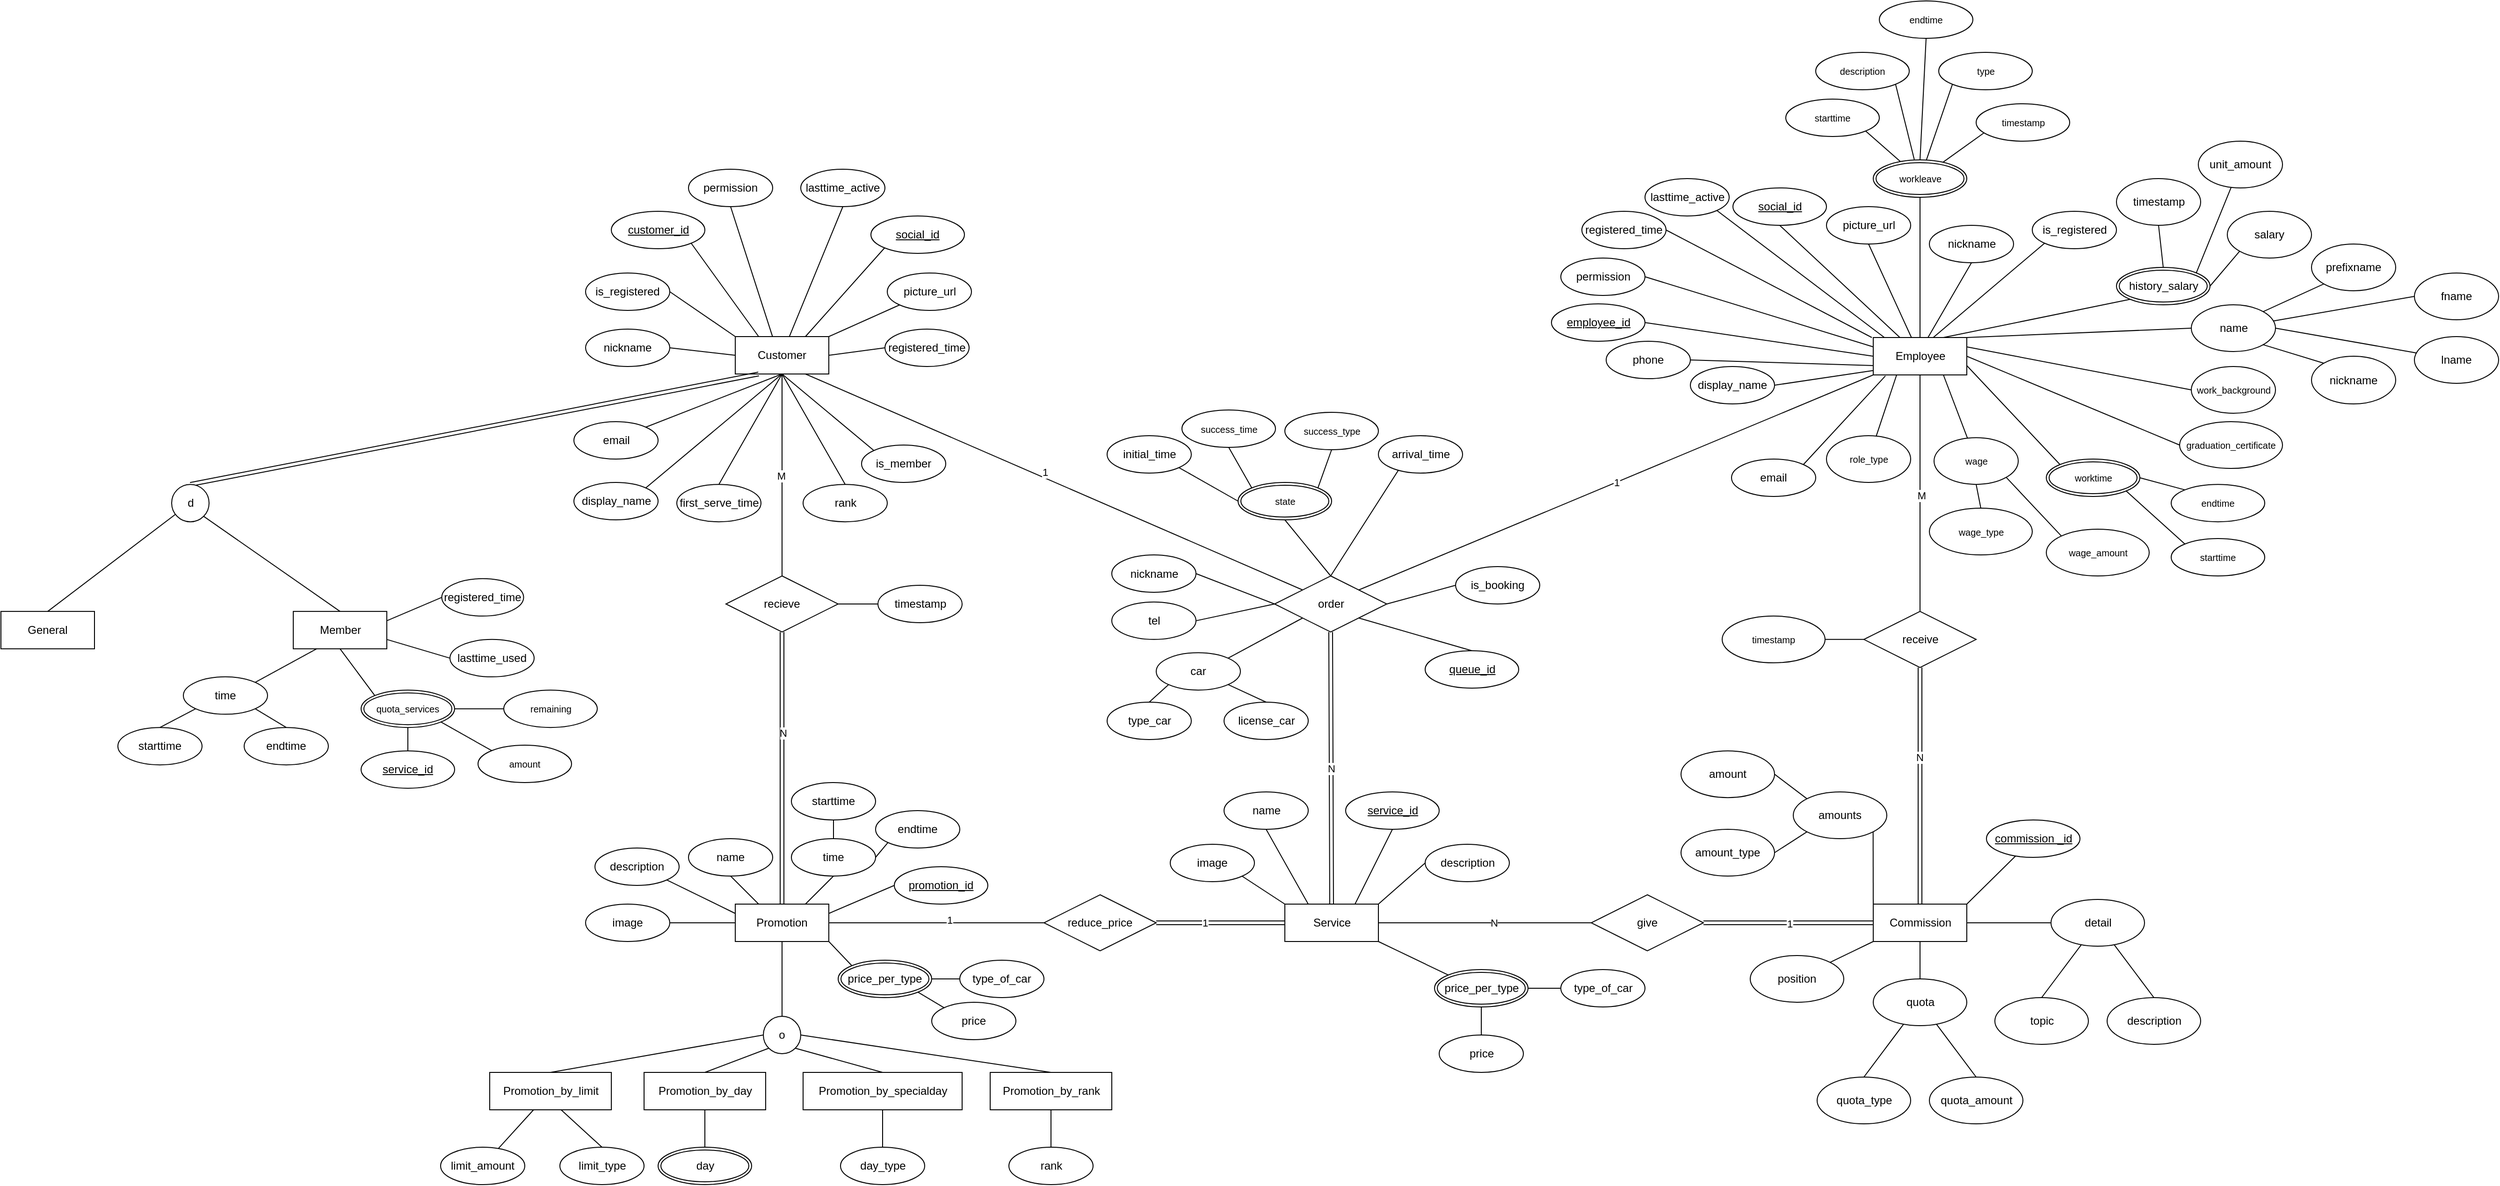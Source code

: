 <mxfile version="20.3.0" type="github" pages="2">
  <diagram id="R2lEEEUBdFMjLlhIrx00" name="Page-1">
    <mxGraphModel dx="2161" dy="1400" grid="1" gridSize="10" guides="1" tooltips="1" connect="1" arrows="1" fold="1" page="1" pageScale="1" pageWidth="1169" pageHeight="827" background="none" math="0" shadow="0" extFonts="Permanent Marker^https://fonts.googleapis.com/css?family=Permanent+Marker">
      <root>
        <mxCell id="0" />
        <mxCell id="1" parent="0" />
        <mxCell id="S3nQz3Gzd9JEBz__KfSR-8" value="1" style="edgeStyle=none;rounded=0;orthogonalLoop=1;jettySize=auto;html=1;exitX=0;exitY=1;exitDx=0;exitDy=0;endArrow=none;endFill=0;entryX=1;entryY=0;entryDx=0;entryDy=0;" parent="1" source="PzxKSnyha53FVGnrYv1--1" target="PzxKSnyha53FVGnrYv1--37" edge="1">
          <mxGeometry relative="1" as="geometry">
            <mxPoint x="580" y="140" as="targetPoint" />
          </mxGeometry>
        </mxCell>
        <mxCell id="S3nQz3Gzd9JEBz__KfSR-33" style="edgeStyle=none;rounded=0;orthogonalLoop=1;jettySize=auto;html=1;exitX=0.5;exitY=1;exitDx=0;exitDy=0;entryX=0.5;entryY=0;entryDx=0;entryDy=0;endArrow=none;endFill=0;" parent="1" source="PzxKSnyha53FVGnrYv1--1" target="S3nQz3Gzd9JEBz__KfSR-31" edge="1">
          <mxGeometry relative="1" as="geometry" />
        </mxCell>
        <mxCell id="l7esvqrQlsHt5nOVv4jP-24" value="M" style="edgeLabel;html=1;align=center;verticalAlign=middle;resizable=0;points=[];" parent="S3nQz3Gzd9JEBz__KfSR-33" vertex="1" connectable="0">
          <mxGeometry x="0.02" y="1" relative="1" as="geometry">
            <mxPoint as="offset" />
          </mxGeometry>
        </mxCell>
        <mxCell id="NmSGJzn6c2Ppa5hH52Sg-22" style="rounded=0;orthogonalLoop=1;jettySize=auto;html=1;exitX=0.75;exitY=1;exitDx=0;exitDy=0;endArrow=none;endFill=0;" parent="1" source="PzxKSnyha53FVGnrYv1--1" target="hB8N9sjjw06V4UvG1Mpu-88" edge="1">
          <mxGeometry relative="1" as="geometry" />
        </mxCell>
        <mxCell id="NmSGJzn6c2Ppa5hH52Sg-26" style="edgeStyle=none;rounded=0;orthogonalLoop=1;jettySize=auto;html=1;exitX=1;exitY=0.75;exitDx=0;exitDy=0;entryX=0;entryY=0;entryDx=0;entryDy=0;endArrow=none;endFill=0;" parent="1" source="PzxKSnyha53FVGnrYv1--1" target="hB8N9sjjw06V4UvG1Mpu-103" edge="1">
          <mxGeometry relative="1" as="geometry" />
        </mxCell>
        <mxCell id="NmSGJzn6c2Ppa5hH52Sg-31" style="edgeStyle=none;rounded=0;orthogonalLoop=1;jettySize=auto;html=1;exitX=1;exitY=0;exitDx=0;exitDy=0;entryX=0;entryY=0.5;entryDx=0;entryDy=0;endArrow=none;endFill=0;" parent="1" source="PzxKSnyha53FVGnrYv1--1" target="zKtCxsfTcgN2iYhmThE1-2" edge="1">
          <mxGeometry relative="1" as="geometry" />
        </mxCell>
        <mxCell id="NmSGJzn6c2Ppa5hH52Sg-36" style="edgeStyle=none;rounded=0;orthogonalLoop=1;jettySize=auto;html=1;exitX=0.75;exitY=0;exitDx=0;exitDy=0;entryX=0;entryY=1;entryDx=0;entryDy=0;endArrow=none;endFill=0;" parent="1" source="PzxKSnyha53FVGnrYv1--1" target="hB8N9sjjw06V4UvG1Mpu-83" edge="1">
          <mxGeometry relative="1" as="geometry" />
        </mxCell>
        <mxCell id="NmSGJzn6c2Ppa5hH52Sg-43" style="edgeStyle=none;rounded=0;orthogonalLoop=1;jettySize=auto;html=1;exitX=0.25;exitY=1;exitDx=0;exitDy=0;endArrow=none;endFill=0;" parent="1" source="PzxKSnyha53FVGnrYv1--1" target="9nJPqnjpwKiM4omL67S9-2" edge="1">
          <mxGeometry relative="1" as="geometry" />
        </mxCell>
        <mxCell id="PzxKSnyha53FVGnrYv1--1" value="Employee" style="whiteSpace=wrap;html=1;align=center;" parent="1" vertex="1">
          <mxGeometry x="1211.5" y="-130" width="100" height="40" as="geometry" />
        </mxCell>
        <mxCell id="PzxKSnyha53FVGnrYv1--38" style="edgeStyle=none;rounded=0;orthogonalLoop=1;jettySize=auto;html=1;exitX=0.75;exitY=1;exitDx=0;exitDy=0;entryX=0;entryY=0;entryDx=0;entryDy=0;strokeColor=default;endArrow=none;endFill=0;" parent="1" source="PzxKSnyha53FVGnrYv1--8" target="PzxKSnyha53FVGnrYv1--37" edge="1">
          <mxGeometry relative="1" as="geometry" />
        </mxCell>
        <mxCell id="7n02a-4D94c94GmLKGHl-15" value="1" style="edgeLabel;html=1;align=center;verticalAlign=middle;resizable=0;points=[];" parent="PzxKSnyha53FVGnrYv1--38" vertex="1" connectable="0">
          <mxGeometry x="-0.046" y="6" relative="1" as="geometry">
            <mxPoint as="offset" />
          </mxGeometry>
        </mxCell>
        <mxCell id="S3nQz3Gzd9JEBz__KfSR-26" style="edgeStyle=none;rounded=0;orthogonalLoop=1;jettySize=auto;html=1;exitX=0.5;exitY=1;exitDx=0;exitDy=0;entryX=0.5;entryY=0;entryDx=0;entryDy=0;endArrow=none;endFill=0;" parent="1" source="PzxKSnyha53FVGnrYv1--8" target="S3nQz3Gzd9JEBz__KfSR-21" edge="1">
          <mxGeometry relative="1" as="geometry" />
        </mxCell>
        <mxCell id="l7esvqrQlsHt5nOVv4jP-14" value="M" style="edgeLabel;html=1;align=center;verticalAlign=middle;resizable=0;points=[];" parent="S3nQz3Gzd9JEBz__KfSR-26" vertex="1" connectable="0">
          <mxGeometry x="0.0" y="-1" relative="1" as="geometry">
            <mxPoint y="1" as="offset" />
          </mxGeometry>
        </mxCell>
        <mxCell id="PzxKSnyha53FVGnrYv1--8" value="Customer" style="whiteSpace=wrap;html=1;align=center;" parent="1" vertex="1">
          <mxGeometry x="-5" y="-131" width="100" height="40" as="geometry" />
        </mxCell>
        <mxCell id="PzxKSnyha53FVGnrYv1--26" style="edgeStyle=none;rounded=0;orthogonalLoop=1;jettySize=auto;html=1;exitX=0.5;exitY=0;exitDx=0;exitDy=0;entryX=0.25;entryY=1;entryDx=0;entryDy=0;strokeColor=default;endArrow=none;endFill=0;shape=link;" parent="1" source="PzxKSnyha53FVGnrYv1--25" target="PzxKSnyha53FVGnrYv1--8" edge="1">
          <mxGeometry relative="1" as="geometry" />
        </mxCell>
        <mxCell id="PzxKSnyha53FVGnrYv1--30" style="edgeStyle=none;rounded=0;orthogonalLoop=1;jettySize=auto;html=1;entryX=0.5;entryY=0;entryDx=0;entryDy=0;strokeColor=default;endArrow=none;endFill=0;" parent="1" source="PzxKSnyha53FVGnrYv1--25" target="PzxKSnyha53FVGnrYv1--27" edge="1">
          <mxGeometry relative="1" as="geometry">
            <mxPoint x="-269.142" y="-2.928" as="sourcePoint" />
          </mxGeometry>
        </mxCell>
        <mxCell id="S3nQz3Gzd9JEBz__KfSR-2" style="rounded=0;orthogonalLoop=1;jettySize=auto;html=1;exitX=1;exitY=1;exitDx=0;exitDy=0;entryX=0.5;entryY=0;entryDx=0;entryDy=0;endArrow=none;endFill=0;" parent="1" source="PzxKSnyha53FVGnrYv1--25" target="PzxKSnyha53FVGnrYv1--28" edge="1">
          <mxGeometry relative="1" as="geometry" />
        </mxCell>
        <mxCell id="PzxKSnyha53FVGnrYv1--25" value="d" style="ellipse;whiteSpace=wrap;html=1;aspect=fixed;" parent="1" vertex="1">
          <mxGeometry x="-607.5" y="27.07" width="40" height="40" as="geometry" />
        </mxCell>
        <mxCell id="PzxKSnyha53FVGnrYv1--27" value="General" style="whiteSpace=wrap;html=1;align=center;" parent="1" vertex="1">
          <mxGeometry x="-790" y="162.93" width="100" height="40" as="geometry" />
        </mxCell>
        <mxCell id="PzxKSnyha53FVGnrYv1--28" value="Member" style="whiteSpace=wrap;html=1;align=center;" parent="1" vertex="1">
          <mxGeometry x="-477.5" y="162.93" width="100" height="40" as="geometry" />
        </mxCell>
        <mxCell id="7D9y4COe7_9ElpT_Iu1J-17" style="edgeStyle=none;rounded=0;orthogonalLoop=1;jettySize=auto;html=1;exitX=0.5;exitY=0;exitDx=0;exitDy=0;entryX=0.5;entryY=0;entryDx=0;entryDy=0;endArrow=none;endFill=0;" parent="1" source="PzxKSnyha53FVGnrYv1--37" target="7D9y4COe7_9ElpT_Iu1J-16" edge="1">
          <mxGeometry relative="1" as="geometry" />
        </mxCell>
        <mxCell id="S3nQz3Gzd9JEBz__KfSR-5" style="edgeStyle=none;rounded=0;orthogonalLoop=1;jettySize=auto;html=1;exitX=1;exitY=1;exitDx=0;exitDy=0;entryX=0.5;entryY=0;entryDx=0;entryDy=0;endArrow=none;endFill=0;" parent="1" source="PzxKSnyha53FVGnrYv1--37" target="7D9y4COe7_9ElpT_Iu1J-32" edge="1">
          <mxGeometry relative="1" as="geometry" />
        </mxCell>
        <mxCell id="S3nQz3Gzd9JEBz__KfSR-10" style="edgeStyle=none;rounded=0;orthogonalLoop=1;jettySize=auto;html=1;exitX=1;exitY=0.5;exitDx=0;exitDy=0;entryX=0;entryY=0.5;entryDx=0;entryDy=0;endArrow=none;endFill=0;" parent="1" source="PzxKSnyha53FVGnrYv1--37" target="7D9y4COe7_9ElpT_Iu1J-2" edge="1">
          <mxGeometry relative="1" as="geometry" />
        </mxCell>
        <mxCell id="wjRJ8Anb1mkGgCS6Rh2g-10" style="edgeStyle=none;rounded=0;orthogonalLoop=1;jettySize=auto;html=1;exitX=0;exitY=0.5;exitDx=0;exitDy=0;entryX=1;entryY=0.5;entryDx=0;entryDy=0;endArrow=none;endFill=0;" parent="1" source="PzxKSnyha53FVGnrYv1--37" target="wjRJ8Anb1mkGgCS6Rh2g-9" edge="1">
          <mxGeometry relative="1" as="geometry" />
        </mxCell>
        <mxCell id="PzxKSnyha53FVGnrYv1--37" value="order" style="shape=rhombus;perimeter=rhombusPerimeter;whiteSpace=wrap;html=1;align=center;" parent="1" vertex="1">
          <mxGeometry x="571.5" y="125" width="120" height="60" as="geometry" />
        </mxCell>
        <mxCell id="7D9y4COe7_9ElpT_Iu1J-19" style="edgeStyle=none;rounded=0;orthogonalLoop=1;jettySize=auto;html=1;exitX=1;exitY=0;exitDx=0;exitDy=0;entryX=0;entryY=0.5;entryDx=0;entryDy=0;endArrow=none;endFill=0;" parent="1" source="PzxKSnyha53FVGnrYv1--49" target="7D9y4COe7_9ElpT_Iu1J-18" edge="1">
          <mxGeometry relative="1" as="geometry" />
        </mxCell>
        <mxCell id="7D9y4COe7_9ElpT_Iu1J-25" style="edgeStyle=none;rounded=0;orthogonalLoop=1;jettySize=auto;html=1;exitX=1;exitY=1;exitDx=0;exitDy=0;entryX=0;entryY=0;entryDx=0;entryDy=0;endArrow=none;endFill=0;" parent="1" source="PzxKSnyha53FVGnrYv1--49" target="7D9y4COe7_9ElpT_Iu1J-24" edge="1">
          <mxGeometry relative="1" as="geometry" />
        </mxCell>
        <mxCell id="S3nQz3Gzd9JEBz__KfSR-15" value="N" style="edgeStyle=none;rounded=0;orthogonalLoop=1;jettySize=auto;html=1;exitX=0.5;exitY=0;exitDx=0;exitDy=0;entryX=0.5;entryY=1;entryDx=0;entryDy=0;endArrow=none;endFill=0;shape=link;" parent="1" source="PzxKSnyha53FVGnrYv1--49" target="PzxKSnyha53FVGnrYv1--37" edge="1">
          <mxGeometry relative="1" as="geometry" />
        </mxCell>
        <mxCell id="S3nQz3Gzd9JEBz__KfSR-35" style="edgeStyle=none;rounded=0;orthogonalLoop=1;jettySize=auto;html=1;exitX=1;exitY=0.5;exitDx=0;exitDy=0;entryX=0;entryY=0.5;entryDx=0;entryDy=0;endArrow=none;endFill=0;" parent="1" source="PzxKSnyha53FVGnrYv1--49" target="S3nQz3Gzd9JEBz__KfSR-23" edge="1">
          <mxGeometry relative="1" as="geometry" />
        </mxCell>
        <mxCell id="l7esvqrQlsHt5nOVv4jP-21" value="N" style="edgeLabel;html=1;align=center;verticalAlign=middle;resizable=0;points=[];" parent="S3nQz3Gzd9JEBz__KfSR-35" vertex="1" connectable="0">
          <mxGeometry x="0.086" relative="1" as="geometry">
            <mxPoint as="offset" />
          </mxGeometry>
        </mxCell>
        <mxCell id="PzxKSnyha53FVGnrYv1--49" value="Service" style="whiteSpace=wrap;html=1;align=center;" parent="1" vertex="1">
          <mxGeometry x="582.5" y="476" width="100" height="40" as="geometry" />
        </mxCell>
        <mxCell id="7D9y4COe7_9ElpT_Iu1J-2" value="is_booking" style="ellipse;whiteSpace=wrap;html=1;align=center;" parent="1" vertex="1">
          <mxGeometry x="765" y="115" width="90" height="40" as="geometry" />
        </mxCell>
        <mxCell id="NmSGJzn6c2Ppa5hH52Sg-106" style="edgeStyle=none;rounded=0;orthogonalLoop=1;jettySize=auto;html=1;exitX=0.5;exitY=1;exitDx=0;exitDy=0;entryX=0.25;entryY=0;entryDx=0;entryDy=0;endArrow=none;endFill=0;" parent="1" source="7D9y4COe7_9ElpT_Iu1J-7" target="PzxKSnyha53FVGnrYv1--49" edge="1">
          <mxGeometry relative="1" as="geometry" />
        </mxCell>
        <mxCell id="7D9y4COe7_9ElpT_Iu1J-7" value="name" style="ellipse;whiteSpace=wrap;html=1;align=center;" parent="1" vertex="1">
          <mxGeometry x="517.5" y="356" width="90" height="40" as="geometry" />
        </mxCell>
        <mxCell id="7D9y4COe7_9ElpT_Iu1J-16" value="arrival_time" style="ellipse;whiteSpace=wrap;html=1;align=center;" parent="1" vertex="1">
          <mxGeometry x="682.5" y="-25" width="90" height="40" as="geometry" />
        </mxCell>
        <mxCell id="7D9y4COe7_9ElpT_Iu1J-18" value="description" style="ellipse;whiteSpace=wrap;html=1;align=center;" parent="1" vertex="1">
          <mxGeometry x="732.5" y="412" width="90" height="40" as="geometry" />
        </mxCell>
        <mxCell id="hB8N9sjjw06V4UvG1Mpu-148" style="edgeStyle=none;rounded=0;orthogonalLoop=1;jettySize=auto;html=1;exitX=0;exitY=1;exitDx=0;exitDy=0;entryX=0.5;entryY=0;entryDx=0;entryDy=0;fontSize=10;endArrow=none;endFill=0;" parent="1" source="pMIZkNUXwfwmyM_HFmga-5" target="pMIZkNUXwfwmyM_HFmga-6" edge="1">
          <mxGeometry relative="1" as="geometry" />
        </mxCell>
        <mxCell id="hB8N9sjjw06V4UvG1Mpu-149" style="edgeStyle=none;rounded=0;orthogonalLoop=1;jettySize=auto;html=1;exitX=1;exitY=1;exitDx=0;exitDy=0;entryX=0.5;entryY=0;entryDx=0;entryDy=0;fontSize=10;endArrow=none;endFill=0;" parent="1" source="pMIZkNUXwfwmyM_HFmga-5" target="hB8N9sjjw06V4UvG1Mpu-147" edge="1">
          <mxGeometry relative="1" as="geometry" />
        </mxCell>
        <mxCell id="pMIZkNUXwfwmyM_HFmga-5" value="time" style="ellipse;whiteSpace=wrap;html=1;align=center;" parent="1" vertex="1">
          <mxGeometry x="-595" y="232.93" width="90" height="40" as="geometry" />
        </mxCell>
        <mxCell id="pMIZkNUXwfwmyM_HFmga-6" value="starttime" style="ellipse;whiteSpace=wrap;html=1;align=center;" parent="1" vertex="1">
          <mxGeometry x="-665" y="287.07" width="90" height="40" as="geometry" />
        </mxCell>
        <mxCell id="NmSGJzn6c2Ppa5hH52Sg-117" style="edgeStyle=none;rounded=0;orthogonalLoop=1;jettySize=auto;html=1;exitX=0;exitY=0.5;exitDx=0;exitDy=0;entryX=1;entryY=0.25;entryDx=0;entryDy=0;endArrow=none;endFill=0;" parent="1" source="pMIZkNUXwfwmyM_HFmga-12" target="PzxKSnyha53FVGnrYv1--28" edge="1">
          <mxGeometry relative="1" as="geometry" />
        </mxCell>
        <mxCell id="pMIZkNUXwfwmyM_HFmga-12" value="registered_time" style="ellipse;whiteSpace=wrap;html=1;align=center;" parent="1" vertex="1">
          <mxGeometry x="-318.75" y="127.93" width="87.5" height="40" as="geometry" />
        </mxCell>
        <mxCell id="NmSGJzn6c2Ppa5hH52Sg-118" style="edgeStyle=none;rounded=0;orthogonalLoop=1;jettySize=auto;html=1;exitX=0;exitY=0.5;exitDx=0;exitDy=0;entryX=1;entryY=0.75;entryDx=0;entryDy=0;endArrow=none;endFill=0;" parent="1" source="pMIZkNUXwfwmyM_HFmga-14" target="PzxKSnyha53FVGnrYv1--28" edge="1">
          <mxGeometry relative="1" as="geometry" />
        </mxCell>
        <mxCell id="pMIZkNUXwfwmyM_HFmga-14" value="lasttime_used" style="ellipse;whiteSpace=wrap;html=1;align=center;" parent="1" vertex="1">
          <mxGeometry x="-310" y="192.93" width="90" height="40" as="geometry" />
        </mxCell>
        <mxCell id="pMIZkNUXwfwmyM_HFmga-19" value="" style="endArrow=none;html=1;rounded=0;entryX=0.25;entryY=1;entryDx=0;entryDy=0;exitX=1;exitY=0;exitDx=0;exitDy=0;" parent="1" source="pMIZkNUXwfwmyM_HFmga-5" target="PzxKSnyha53FVGnrYv1--28" edge="1">
          <mxGeometry width="50" height="50" relative="1" as="geometry">
            <mxPoint x="-477.5" y="242.93" as="sourcePoint" />
            <mxPoint x="-467.5" y="212.93" as="targetPoint" />
          </mxGeometry>
        </mxCell>
        <mxCell id="pMIZkNUXwfwmyM_HFmga-20" value="" style="endArrow=none;html=1;rounded=0;entryX=0.25;entryY=1;entryDx=0;entryDy=0;exitX=0;exitY=0;exitDx=0;exitDy=0;" parent="1" source="hB8N9sjjw06V4UvG1Mpu-145" edge="1">
          <mxGeometry width="50" height="50" relative="1" as="geometry">
            <mxPoint x="-377.715" y="264.108" as="sourcePoint" />
            <mxPoint x="-427.5" y="202.93" as="targetPoint" />
          </mxGeometry>
        </mxCell>
        <mxCell id="nHF3TG7qYXBsi4vP-bbn-3" style="edgeStyle=none;rounded=0;orthogonalLoop=1;jettySize=auto;html=1;exitX=0.5;exitY=0;exitDx=0;exitDy=0;entryX=0.5;entryY=1;entryDx=0;entryDy=0;endArrow=none;endFill=0;" edge="1" parent="1" source="pMIZkNUXwfwmyM_HFmga-26" target="PzxKSnyha53FVGnrYv1--8">
          <mxGeometry relative="1" as="geometry" />
        </mxCell>
        <mxCell id="pMIZkNUXwfwmyM_HFmga-26" value="rank" style="ellipse;whiteSpace=wrap;html=1;align=center;" parent="1" vertex="1">
          <mxGeometry x="67.5" y="27.07" width="90" height="40" as="geometry" />
        </mxCell>
        <mxCell id="NmSGJzn6c2Ppa5hH52Sg-105" style="edgeStyle=none;rounded=0;orthogonalLoop=1;jettySize=auto;html=1;exitX=1;exitY=1;exitDx=0;exitDy=0;entryX=0;entryY=0;entryDx=0;entryDy=0;endArrow=none;endFill=0;" parent="1" source="7D9y4COe7_9ElpT_Iu1J-21" target="PzxKSnyha53FVGnrYv1--49" edge="1">
          <mxGeometry relative="1" as="geometry" />
        </mxCell>
        <mxCell id="7D9y4COe7_9ElpT_Iu1J-21" value="image" style="ellipse;whiteSpace=wrap;html=1;align=center;" parent="1" vertex="1">
          <mxGeometry x="460" y="412" width="90" height="40" as="geometry" />
        </mxCell>
        <mxCell id="NmSGJzn6c2Ppa5hH52Sg-104" style="edgeStyle=none;rounded=0;orthogonalLoop=1;jettySize=auto;html=1;exitX=0.5;exitY=1;exitDx=0;exitDy=0;entryX=0.75;entryY=0;entryDx=0;entryDy=0;endArrow=none;endFill=0;" parent="1" source="7D9y4COe7_9ElpT_Iu1J-23" target="PzxKSnyha53FVGnrYv1--49" edge="1">
          <mxGeometry relative="1" as="geometry" />
        </mxCell>
        <mxCell id="7D9y4COe7_9ElpT_Iu1J-23" value="service_id" style="ellipse;whiteSpace=wrap;html=1;align=center;fontStyle=4;" parent="1" vertex="1">
          <mxGeometry x="647.5" y="356" width="100" height="40" as="geometry" />
        </mxCell>
        <mxCell id="nHF3TG7qYXBsi4vP-bbn-2" style="edgeStyle=none;rounded=0;orthogonalLoop=1;jettySize=auto;html=1;exitX=0.5;exitY=0;exitDx=0;exitDy=0;endArrow=none;endFill=0;entryX=0.5;entryY=1;entryDx=0;entryDy=0;" edge="1" parent="1" source="pMIZkNUXwfwmyM_HFmga-27" target="PzxKSnyha53FVGnrYv1--8">
          <mxGeometry relative="1" as="geometry">
            <mxPoint x="40" y="-90.0" as="targetPoint" />
          </mxGeometry>
        </mxCell>
        <mxCell id="pMIZkNUXwfwmyM_HFmga-27" value="first_serve_time" style="ellipse;whiteSpace=wrap;html=1;align=center;" parent="1" vertex="1">
          <mxGeometry x="-67.5" y="27.07" width="90" height="40" as="geometry" />
        </mxCell>
        <mxCell id="nHF3TG7qYXBsi4vP-bbn-5" style="edgeStyle=none;rounded=0;orthogonalLoop=1;jettySize=auto;html=1;exitX=0;exitY=0;exitDx=0;exitDy=0;entryX=0.5;entryY=1;entryDx=0;entryDy=0;endArrow=none;endFill=0;" edge="1" parent="1" source="pMIZkNUXwfwmyM_HFmga-30" target="PzxKSnyha53FVGnrYv1--8">
          <mxGeometry relative="1" as="geometry" />
        </mxCell>
        <mxCell id="pMIZkNUXwfwmyM_HFmga-30" value="is_member" style="ellipse;whiteSpace=wrap;html=1;align=center;" parent="1" vertex="1">
          <mxGeometry x="130" y="-15" width="90" height="40" as="geometry" />
        </mxCell>
        <mxCell id="S3nQz3Gzd9JEBz__KfSR-6" style="edgeStyle=none;rounded=0;orthogonalLoop=1;jettySize=auto;html=1;exitX=1;exitY=0.5;exitDx=0;exitDy=0;entryX=0;entryY=0.5;entryDx=0;entryDy=0;endArrow=none;endFill=0;" parent="1" source="7D9y4COe7_9ElpT_Iu1J-24" target="7D9y4COe7_9ElpT_Iu1J-26" edge="1">
          <mxGeometry relative="1" as="geometry" />
        </mxCell>
        <mxCell id="S3nQz3Gzd9JEBz__KfSR-7" style="edgeStyle=none;rounded=0;orthogonalLoop=1;jettySize=auto;html=1;exitX=0.5;exitY=1;exitDx=0;exitDy=0;endArrow=none;endFill=0;" parent="1" source="7D9y4COe7_9ElpT_Iu1J-24" target="7D9y4COe7_9ElpT_Iu1J-30" edge="1">
          <mxGeometry relative="1" as="geometry" />
        </mxCell>
        <mxCell id="7D9y4COe7_9ElpT_Iu1J-24" value="price_per_type" style="ellipse;shape=doubleEllipse;margin=3;whiteSpace=wrap;html=1;align=center;" parent="1" vertex="1">
          <mxGeometry x="742.5" y="546" width="100" height="40" as="geometry" />
        </mxCell>
        <mxCell id="7D9y4COe7_9ElpT_Iu1J-26" value="type_of_car" style="ellipse;whiteSpace=wrap;html=1;align=center;" parent="1" vertex="1">
          <mxGeometry x="877.5" y="546" width="90" height="40" as="geometry" />
        </mxCell>
        <mxCell id="7D9y4COe7_9ElpT_Iu1J-30" value="price" style="ellipse;whiteSpace=wrap;html=1;align=center;" parent="1" vertex="1">
          <mxGeometry x="747.5" y="616" width="90" height="40" as="geometry" />
        </mxCell>
        <mxCell id="7D9y4COe7_9ElpT_Iu1J-32" value="queue_id" style="ellipse;whiteSpace=wrap;html=1;align=center;fontStyle=4;" parent="1" vertex="1">
          <mxGeometry x="732.5" y="205" width="100" height="40" as="geometry" />
        </mxCell>
        <mxCell id="NmSGJzn6c2Ppa5hH52Sg-46" style="edgeStyle=none;rounded=0;orthogonalLoop=1;jettySize=auto;html=1;exitX=1;exitY=1;exitDx=0;exitDy=0;entryX=0;entryY=0;entryDx=0;entryDy=0;endArrow=none;endFill=0;" parent="1" source="zKtCxsfTcgN2iYhmThE1-2" target="hB8N9sjjw06V4UvG1Mpu-127" edge="1">
          <mxGeometry relative="1" as="geometry" />
        </mxCell>
        <mxCell id="NmSGJzn6c2Ppa5hH52Sg-48" style="edgeStyle=none;rounded=0;orthogonalLoop=1;jettySize=auto;html=1;exitX=1;exitY=0.5;exitDx=0;exitDy=0;endArrow=none;endFill=0;" parent="1" source="zKtCxsfTcgN2iYhmThE1-2" target="zKtCxsfTcgN2iYhmThE1-41" edge="1">
          <mxGeometry relative="1" as="geometry" />
        </mxCell>
        <mxCell id="zKtCxsfTcgN2iYhmThE1-2" value="name" style="ellipse;whiteSpace=wrap;html=1;" parent="1" vertex="1">
          <mxGeometry x="1551.5" y="-165" width="90" height="50" as="geometry" />
        </mxCell>
        <mxCell id="NmSGJzn6c2Ppa5hH52Sg-30" style="edgeStyle=none;rounded=0;orthogonalLoop=1;jettySize=auto;html=1;exitX=0;exitY=0.5;exitDx=0;exitDy=0;entryX=1;entryY=0.25;entryDx=0;entryDy=0;endArrow=none;endFill=0;" parent="1" source="zKtCxsfTcgN2iYhmThE1-5" target="PzxKSnyha53FVGnrYv1--1" edge="1">
          <mxGeometry relative="1" as="geometry" />
        </mxCell>
        <mxCell id="zKtCxsfTcgN2iYhmThE1-5" value="&lt;span style=&quot;font-size: 10px;&quot;&gt;work_background&lt;/span&gt;" style="ellipse;whiteSpace=wrap;html=1;" parent="1" vertex="1">
          <mxGeometry x="1551.5" y="-99" width="90" height="50" as="geometry" />
        </mxCell>
        <mxCell id="NmSGJzn6c2Ppa5hH52Sg-29" style="edgeStyle=none;rounded=0;orthogonalLoop=1;jettySize=auto;html=1;exitX=0;exitY=0.5;exitDx=0;exitDy=0;entryX=1;entryY=0.5;entryDx=0;entryDy=0;endArrow=none;endFill=0;" parent="1" source="zKtCxsfTcgN2iYhmThE1-6" target="PzxKSnyha53FVGnrYv1--1" edge="1">
          <mxGeometry relative="1" as="geometry" />
        </mxCell>
        <mxCell id="zKtCxsfTcgN2iYhmThE1-6" value="&lt;font style=&quot;font-size: 10px;&quot;&gt;graduation_certificate&lt;/font&gt;" style="ellipse;whiteSpace=wrap;html=1;" parent="1" vertex="1">
          <mxGeometry x="1539" y="-40" width="110" height="50" as="geometry" />
        </mxCell>
        <mxCell id="zKtCxsfTcgN2iYhmThE1-41" value="lname" style="ellipse;whiteSpace=wrap;html=1;" parent="1" vertex="1">
          <mxGeometry x="1790" y="-131" width="90" height="50" as="geometry" />
        </mxCell>
        <mxCell id="NmSGJzn6c2Ppa5hH52Sg-54" style="edgeStyle=none;rounded=0;orthogonalLoop=1;jettySize=auto;html=1;exitX=0;exitY=0.5;exitDx=0;exitDy=0;entryX=0.978;entryY=0.346;entryDx=0;entryDy=0;entryPerimeter=0;endArrow=none;endFill=0;" parent="1" source="zKtCxsfTcgN2iYhmThE1-42" target="zKtCxsfTcgN2iYhmThE1-2" edge="1">
          <mxGeometry relative="1" as="geometry" />
        </mxCell>
        <mxCell id="zKtCxsfTcgN2iYhmThE1-42" value="fname" style="ellipse;whiteSpace=wrap;html=1;" parent="1" vertex="1">
          <mxGeometry x="1790" y="-199" width="90" height="50" as="geometry" />
        </mxCell>
        <mxCell id="NmSGJzn6c2Ppa5hH52Sg-55" style="edgeStyle=none;rounded=0;orthogonalLoop=1;jettySize=auto;html=1;exitX=0;exitY=1;exitDx=0;exitDy=0;entryX=1;entryY=0.5;entryDx=0;entryDy=0;endArrow=none;endFill=0;" parent="1" source="zKtCxsfTcgN2iYhmThE1-47" target="hB8N9sjjw06V4UvG1Mpu-83" edge="1">
          <mxGeometry relative="1" as="geometry" />
        </mxCell>
        <mxCell id="zKtCxsfTcgN2iYhmThE1-47" value="salary" style="ellipse;whiteSpace=wrap;html=1;" parent="1" vertex="1">
          <mxGeometry x="1590" y="-265" width="90" height="50" as="geometry" />
        </mxCell>
        <mxCell id="zKtCxsfTcgN2iYhmThE1-48" value="unit_amount" style="ellipse;whiteSpace=wrap;html=1;" parent="1" vertex="1">
          <mxGeometry x="1559" y="-340" width="90" height="50" as="geometry" />
        </mxCell>
        <mxCell id="NmSGJzn6c2Ppa5hH52Sg-75" style="edgeStyle=none;rounded=0;orthogonalLoop=1;jettySize=auto;html=1;exitX=0.5;exitY=1;exitDx=0;exitDy=0;entryX=0.585;entryY=0;entryDx=0;entryDy=0;entryPerimeter=0;endArrow=none;endFill=0;" parent="1" source="pMIZkNUXwfwmyM_HFmga-56" target="PzxKSnyha53FVGnrYv1--1" edge="1">
          <mxGeometry relative="1" as="geometry" />
        </mxCell>
        <mxCell id="pMIZkNUXwfwmyM_HFmga-56" value="nickname" style="ellipse;whiteSpace=wrap;html=1;align=center;" parent="1" vertex="1">
          <mxGeometry x="1271.5" y="-250" width="90" height="40" as="geometry" />
        </mxCell>
        <mxCell id="NmSGJzn6c2Ppa5hH52Sg-71" style="edgeStyle=none;rounded=0;orthogonalLoop=1;jettySize=auto;html=1;exitX=0;exitY=1;exitDx=0;exitDy=0;entryX=0.64;entryY=0.003;entryDx=0;entryDy=0;entryPerimeter=0;endArrow=none;endFill=0;" parent="1" source="pMIZkNUXwfwmyM_HFmga-57" target="PzxKSnyha53FVGnrYv1--1" edge="1">
          <mxGeometry relative="1" as="geometry" />
        </mxCell>
        <mxCell id="pMIZkNUXwfwmyM_HFmga-57" value="is_registered" style="ellipse;whiteSpace=wrap;html=1;align=center;" parent="1" vertex="1">
          <mxGeometry x="1381.5" y="-265" width="90" height="40" as="geometry" />
        </mxCell>
        <mxCell id="NmSGJzn6c2Ppa5hH52Sg-85" style="edgeStyle=none;rounded=0;orthogonalLoop=1;jettySize=auto;html=1;exitX=1;exitY=0.5;exitDx=0;exitDy=0;entryX=0;entryY=0.75;entryDx=0;entryDy=0;endArrow=none;endFill=0;" parent="1" source="pMIZkNUXwfwmyM_HFmga-58" target="PzxKSnyha53FVGnrYv1--1" edge="1">
          <mxGeometry relative="1" as="geometry" />
        </mxCell>
        <mxCell id="pMIZkNUXwfwmyM_HFmga-58" value="phone" style="ellipse;whiteSpace=wrap;html=1;align=center;" parent="1" vertex="1">
          <mxGeometry x="926" y="-126" width="90" height="40" as="geometry" />
        </mxCell>
        <mxCell id="NmSGJzn6c2Ppa5hH52Sg-82" style="edgeStyle=none;rounded=0;orthogonalLoop=1;jettySize=auto;html=1;exitX=1;exitY=0.5;exitDx=0;exitDy=0;entryX=0;entryY=0.25;entryDx=0;entryDy=0;endArrow=none;endFill=0;" parent="1" source="pMIZkNUXwfwmyM_HFmga-60" target="PzxKSnyha53FVGnrYv1--1" edge="1">
          <mxGeometry relative="1" as="geometry" />
        </mxCell>
        <mxCell id="pMIZkNUXwfwmyM_HFmga-60" value="permission" style="ellipse;whiteSpace=wrap;html=1;align=center;" parent="1" vertex="1">
          <mxGeometry x="877.5" y="-215" width="90" height="40" as="geometry" />
        </mxCell>
        <mxCell id="NmSGJzn6c2Ppa5hH52Sg-80" style="edgeStyle=none;rounded=0;orthogonalLoop=1;jettySize=auto;html=1;exitX=1;exitY=1;exitDx=0;exitDy=0;entryX=0.116;entryY=-0.007;entryDx=0;entryDy=0;entryPerimeter=0;endArrow=none;endFill=0;" parent="1" source="pMIZkNUXwfwmyM_HFmga-61" target="PzxKSnyha53FVGnrYv1--1" edge="1">
          <mxGeometry relative="1" as="geometry" />
        </mxCell>
        <mxCell id="pMIZkNUXwfwmyM_HFmga-61" value="lasttime_active" style="ellipse;whiteSpace=wrap;html=1;align=center;" parent="1" vertex="1">
          <mxGeometry x="967.5" y="-300" width="90" height="40" as="geometry" />
        </mxCell>
        <mxCell id="NmSGJzn6c2Ppa5hH52Sg-78" style="edgeStyle=none;rounded=0;orthogonalLoop=1;jettySize=auto;html=1;exitX=0.5;exitY=1;exitDx=0;exitDy=0;endArrow=none;endFill=0;" parent="1" source="pMIZkNUXwfwmyM_HFmga-63" target="PzxKSnyha53FVGnrYv1--1" edge="1">
          <mxGeometry relative="1" as="geometry" />
        </mxCell>
        <mxCell id="pMIZkNUXwfwmyM_HFmga-63" value="picture_url" style="ellipse;whiteSpace=wrap;html=1;align=center;" parent="1" vertex="1">
          <mxGeometry x="1161.5" y="-270" width="90" height="40" as="geometry" />
        </mxCell>
        <mxCell id="NmSGJzn6c2Ppa5hH52Sg-81" style="edgeStyle=none;rounded=0;orthogonalLoop=1;jettySize=auto;html=1;exitX=1;exitY=0.5;exitDx=0;exitDy=0;endArrow=none;endFill=0;" parent="1" source="pMIZkNUXwfwmyM_HFmga-64" edge="1">
          <mxGeometry relative="1" as="geometry">
            <mxPoint x="1210" y="-130" as="targetPoint" />
          </mxGeometry>
        </mxCell>
        <mxCell id="pMIZkNUXwfwmyM_HFmga-64" value="registered_time" style="ellipse;whiteSpace=wrap;html=1;align=center;" parent="1" vertex="1">
          <mxGeometry x="900" y="-265" width="90" height="40" as="geometry" />
        </mxCell>
        <mxCell id="NmSGJzn6c2Ppa5hH52Sg-84" style="edgeStyle=none;rounded=0;orthogonalLoop=1;jettySize=auto;html=1;exitX=1;exitY=0.5;exitDx=0;exitDy=0;entryX=0.003;entryY=0.881;entryDx=0;entryDy=0;entryPerimeter=0;endArrow=none;endFill=0;" parent="1" source="pMIZkNUXwfwmyM_HFmga-65" target="PzxKSnyha53FVGnrYv1--1" edge="1">
          <mxGeometry relative="1" as="geometry" />
        </mxCell>
        <mxCell id="pMIZkNUXwfwmyM_HFmga-65" value="display_name" style="ellipse;whiteSpace=wrap;html=1;align=center;" parent="1" vertex="1">
          <mxGeometry x="1016" y="-99" width="90" height="40" as="geometry" />
        </mxCell>
        <mxCell id="NmSGJzn6c2Ppa5hH52Sg-67" style="edgeStyle=none;rounded=0;orthogonalLoop=1;jettySize=auto;html=1;exitX=1;exitY=0;exitDx=0;exitDy=0;entryX=0.13;entryY=1.027;entryDx=0;entryDy=0;entryPerimeter=0;endArrow=none;endFill=0;" parent="1" source="pMIZkNUXwfwmyM_HFmga-66" target="PzxKSnyha53FVGnrYv1--1" edge="1">
          <mxGeometry relative="1" as="geometry" />
        </mxCell>
        <mxCell id="pMIZkNUXwfwmyM_HFmga-66" value="email" style="ellipse;whiteSpace=wrap;html=1;align=center;" parent="1" vertex="1">
          <mxGeometry x="1060" width="90" height="40" as="geometry" />
        </mxCell>
        <mxCell id="7D9y4COe7_9ElpT_Iu1J-44" style="edgeStyle=none;rounded=0;orthogonalLoop=1;jettySize=auto;html=1;exitX=1;exitY=0.25;exitDx=0;exitDy=0;entryX=0;entryY=0.5;entryDx=0;entryDy=0;endArrow=none;endFill=0;" parent="1" source="7D9y4COe7_9ElpT_Iu1J-39" target="7D9y4COe7_9ElpT_Iu1J-46" edge="1">
          <mxGeometry relative="1" as="geometry">
            <mxPoint x="120.0" y="496" as="targetPoint" />
          </mxGeometry>
        </mxCell>
        <mxCell id="hB8N9sjjw06V4UvG1Mpu-18" style="edgeStyle=none;rounded=0;orthogonalLoop=1;jettySize=auto;html=1;exitX=0.75;exitY=0;exitDx=0;exitDy=0;entryX=0.5;entryY=1;entryDx=0;entryDy=0;endArrow=none;endFill=0;" parent="1" source="7D9y4COe7_9ElpT_Iu1J-39" target="hB8N9sjjw06V4UvG1Mpu-6" edge="1">
          <mxGeometry relative="1" as="geometry" />
        </mxCell>
        <mxCell id="hB8N9sjjw06V4UvG1Mpu-28" style="edgeStyle=none;rounded=0;orthogonalLoop=1;jettySize=auto;html=1;exitX=0.5;exitY=1;exitDx=0;exitDy=0;entryX=0.5;entryY=0;entryDx=0;entryDy=0;endArrow=none;endFill=0;" parent="1" source="7D9y4COe7_9ElpT_Iu1J-39" target="hB8N9sjjw06V4UvG1Mpu-27" edge="1">
          <mxGeometry relative="1" as="geometry" />
        </mxCell>
        <mxCell id="hB8N9sjjw06V4UvG1Mpu-56" style="edgeStyle=none;rounded=0;orthogonalLoop=1;jettySize=auto;html=1;exitX=1;exitY=1;exitDx=0;exitDy=0;entryX=0;entryY=0;entryDx=0;entryDy=0;endArrow=none;endFill=0;" parent="1" source="7D9y4COe7_9ElpT_Iu1J-39" target="hB8N9sjjw06V4UvG1Mpu-53" edge="1">
          <mxGeometry relative="1" as="geometry" />
        </mxCell>
        <mxCell id="S3nQz3Gzd9JEBz__KfSR-27" style="edgeStyle=none;rounded=0;orthogonalLoop=1;jettySize=auto;html=1;exitX=1;exitY=0.5;exitDx=0;exitDy=0;entryX=0;entryY=0.5;entryDx=0;entryDy=0;endArrow=none;endFill=0;" parent="1" source="7D9y4COe7_9ElpT_Iu1J-39" target="S3nQz3Gzd9JEBz__KfSR-22" edge="1">
          <mxGeometry relative="1" as="geometry" />
        </mxCell>
        <mxCell id="l7esvqrQlsHt5nOVv4jP-19" value="1" style="edgeLabel;html=1;align=center;verticalAlign=middle;resizable=0;points=[];" parent="S3nQz3Gzd9JEBz__KfSR-27" vertex="1" connectable="0">
          <mxGeometry x="0.119" y="3" relative="1" as="geometry">
            <mxPoint as="offset" />
          </mxGeometry>
        </mxCell>
        <mxCell id="7D9y4COe7_9ElpT_Iu1J-39" value="Promotion" style="whiteSpace=wrap;html=1;align=center;" parent="1" vertex="1">
          <mxGeometry x="-5" y="476" width="100" height="40" as="geometry" />
        </mxCell>
        <mxCell id="7D9y4COe7_9ElpT_Iu1J-46" value="promotion_id" style="ellipse;whiteSpace=wrap;html=1;align=center;fontStyle=4;" parent="1" vertex="1">
          <mxGeometry x="165" y="436" width="100" height="40" as="geometry" />
        </mxCell>
        <mxCell id="hB8N9sjjw06V4UvG1Mpu-15" style="edgeStyle=none;rounded=0;orthogonalLoop=1;jettySize=auto;html=1;exitX=0.5;exitY=1;exitDx=0;exitDy=0;entryX=0.25;entryY=0;entryDx=0;entryDy=0;endArrow=none;endFill=0;" parent="1" source="hB8N9sjjw06V4UvG1Mpu-2" target="7D9y4COe7_9ElpT_Iu1J-39" edge="1">
          <mxGeometry relative="1" as="geometry" />
        </mxCell>
        <mxCell id="hB8N9sjjw06V4UvG1Mpu-2" value="name" style="ellipse;whiteSpace=wrap;html=1;align=center;" parent="1" vertex="1">
          <mxGeometry x="-55" y="406" width="90" height="40" as="geometry" />
        </mxCell>
        <mxCell id="hB8N9sjjw06V4UvG1Mpu-19" style="edgeStyle=none;rounded=0;orthogonalLoop=1;jettySize=auto;html=1;exitX=0.5;exitY=0;exitDx=0;exitDy=0;entryX=0.5;entryY=1;entryDx=0;entryDy=0;endArrow=none;endFill=0;" parent="1" source="hB8N9sjjw06V4UvG1Mpu-6" target="hB8N9sjjw06V4UvG1Mpu-7" edge="1">
          <mxGeometry relative="1" as="geometry" />
        </mxCell>
        <mxCell id="hB8N9sjjw06V4UvG1Mpu-6" value="time" style="ellipse;whiteSpace=wrap;html=1;align=center;" parent="1" vertex="1">
          <mxGeometry x="55" y="406" width="90" height="40" as="geometry" />
        </mxCell>
        <mxCell id="hB8N9sjjw06V4UvG1Mpu-7" value="starttime" style="ellipse;whiteSpace=wrap;html=1;align=center;" parent="1" vertex="1">
          <mxGeometry x="55" y="346" width="90" height="40" as="geometry" />
        </mxCell>
        <mxCell id="NmSGJzn6c2Ppa5hH52Sg-112" style="edgeStyle=none;rounded=0;orthogonalLoop=1;jettySize=auto;html=1;exitX=0;exitY=1;exitDx=0;exitDy=0;entryX=1;entryY=0.5;entryDx=0;entryDy=0;endArrow=none;endFill=0;" parent="1" source="hB8N9sjjw06V4UvG1Mpu-8" target="hB8N9sjjw06V4UvG1Mpu-6" edge="1">
          <mxGeometry relative="1" as="geometry" />
        </mxCell>
        <mxCell id="hB8N9sjjw06V4UvG1Mpu-8" value="endtime" style="ellipse;whiteSpace=wrap;html=1;align=center;" parent="1" vertex="1">
          <mxGeometry x="145" y="376" width="90" height="40" as="geometry" />
        </mxCell>
        <mxCell id="hB8N9sjjw06V4UvG1Mpu-14" style="rounded=0;orthogonalLoop=1;jettySize=auto;html=1;exitX=1;exitY=1;exitDx=0;exitDy=0;entryX=0;entryY=0.25;entryDx=0;entryDy=0;endArrow=none;endFill=0;" parent="1" source="hB8N9sjjw06V4UvG1Mpu-9" target="7D9y4COe7_9ElpT_Iu1J-39" edge="1">
          <mxGeometry relative="1" as="geometry" />
        </mxCell>
        <mxCell id="hB8N9sjjw06V4UvG1Mpu-9" value="description" style="ellipse;whiteSpace=wrap;html=1;align=center;" parent="1" vertex="1">
          <mxGeometry x="-155" y="416" width="90" height="40" as="geometry" />
        </mxCell>
        <mxCell id="hB8N9sjjw06V4UvG1Mpu-16" style="edgeStyle=none;rounded=0;orthogonalLoop=1;jettySize=auto;html=1;exitX=1;exitY=0.5;exitDx=0;exitDy=0;entryX=0;entryY=0.5;entryDx=0;entryDy=0;endArrow=none;endFill=0;" parent="1" source="hB8N9sjjw06V4UvG1Mpu-10" target="7D9y4COe7_9ElpT_Iu1J-39" edge="1">
          <mxGeometry relative="1" as="geometry" />
        </mxCell>
        <mxCell id="hB8N9sjjw06V4UvG1Mpu-10" value="image" style="ellipse;whiteSpace=wrap;html=1;align=center;" parent="1" vertex="1">
          <mxGeometry x="-165" y="476" width="90" height="40" as="geometry" />
        </mxCell>
        <mxCell id="NmSGJzn6c2Ppa5hH52Sg-111" value="" style="edgeStyle=none;rounded=0;orthogonalLoop=1;jettySize=auto;html=1;endArrow=none;endFill=0;" parent="1" source="hB8N9sjjw06V4UvG1Mpu-11" target="hB8N9sjjw06V4UvG1Mpu-29" edge="1">
          <mxGeometry relative="1" as="geometry" />
        </mxCell>
        <mxCell id="hB8N9sjjw06V4UvG1Mpu-11" value="limit_amount" style="ellipse;whiteSpace=wrap;html=1;align=center;" parent="1" vertex="1">
          <mxGeometry x="-320" y="736" width="90" height="40" as="geometry" />
        </mxCell>
        <mxCell id="NmSGJzn6c2Ppa5hH52Sg-110" style="edgeStyle=none;rounded=0;orthogonalLoop=1;jettySize=auto;html=1;exitX=0.5;exitY=0;exitDx=0;exitDy=0;entryX=0.586;entryY=0.998;entryDx=0;entryDy=0;entryPerimeter=0;endArrow=none;endFill=0;" parent="1" source="hB8N9sjjw06V4UvG1Mpu-12" target="hB8N9sjjw06V4UvG1Mpu-29" edge="1">
          <mxGeometry relative="1" as="geometry" />
        </mxCell>
        <mxCell id="hB8N9sjjw06V4UvG1Mpu-12" value="limit_type" style="ellipse;whiteSpace=wrap;html=1;align=center;" parent="1" vertex="1">
          <mxGeometry x="-192.5" y="736" width="90" height="40" as="geometry" />
        </mxCell>
        <mxCell id="hB8N9sjjw06V4UvG1Mpu-34" style="edgeStyle=none;rounded=0;orthogonalLoop=1;jettySize=auto;html=1;exitX=0;exitY=0.5;exitDx=0;exitDy=0;entryX=0.5;entryY=0;entryDx=0;entryDy=0;endArrow=none;endFill=0;" parent="1" source="hB8N9sjjw06V4UvG1Mpu-27" target="hB8N9sjjw06V4UvG1Mpu-29" edge="1">
          <mxGeometry relative="1" as="geometry" />
        </mxCell>
        <mxCell id="hB8N9sjjw06V4UvG1Mpu-35" style="edgeStyle=none;rounded=0;orthogonalLoop=1;jettySize=auto;html=1;exitX=0;exitY=1;exitDx=0;exitDy=0;entryX=0.5;entryY=0;entryDx=0;entryDy=0;endArrow=none;endFill=0;" parent="1" source="hB8N9sjjw06V4UvG1Mpu-27" target="hB8N9sjjw06V4UvG1Mpu-30" edge="1">
          <mxGeometry relative="1" as="geometry" />
        </mxCell>
        <mxCell id="hB8N9sjjw06V4UvG1Mpu-36" style="edgeStyle=none;rounded=0;orthogonalLoop=1;jettySize=auto;html=1;exitX=1;exitY=1;exitDx=0;exitDy=0;entryX=0.5;entryY=0;entryDx=0;entryDy=0;endArrow=none;endFill=0;" parent="1" source="hB8N9sjjw06V4UvG1Mpu-27" target="hB8N9sjjw06V4UvG1Mpu-31" edge="1">
          <mxGeometry relative="1" as="geometry" />
        </mxCell>
        <mxCell id="hB8N9sjjw06V4UvG1Mpu-37" style="edgeStyle=none;rounded=0;orthogonalLoop=1;jettySize=auto;html=1;exitX=1;exitY=0.5;exitDx=0;exitDy=0;entryX=0.5;entryY=0;entryDx=0;entryDy=0;endArrow=none;endFill=0;" parent="1" source="hB8N9sjjw06V4UvG1Mpu-27" target="hB8N9sjjw06V4UvG1Mpu-33" edge="1">
          <mxGeometry relative="1" as="geometry" />
        </mxCell>
        <mxCell id="hB8N9sjjw06V4UvG1Mpu-27" value="o" style="ellipse;whiteSpace=wrap;html=1;aspect=fixed;" parent="1" vertex="1">
          <mxGeometry x="25" y="596" width="40" height="40" as="geometry" />
        </mxCell>
        <mxCell id="hB8N9sjjw06V4UvG1Mpu-29" value="Promotion_by_limit" style="whiteSpace=wrap;html=1;align=center;" parent="1" vertex="1">
          <mxGeometry x="-267.5" y="656" width="130" height="40" as="geometry" />
        </mxCell>
        <mxCell id="hB8N9sjjw06V4UvG1Mpu-42" style="edgeStyle=none;rounded=0;orthogonalLoop=1;jettySize=auto;html=1;exitX=0.5;exitY=1;exitDx=0;exitDy=0;entryX=0.5;entryY=0;entryDx=0;entryDy=0;endArrow=none;endFill=0;" parent="1" source="hB8N9sjjw06V4UvG1Mpu-30" target="hB8N9sjjw06V4UvG1Mpu-41" edge="1">
          <mxGeometry relative="1" as="geometry" />
        </mxCell>
        <mxCell id="hB8N9sjjw06V4UvG1Mpu-30" value="Promotion_by_day" style="whiteSpace=wrap;html=1;align=center;" parent="1" vertex="1">
          <mxGeometry x="-102.5" y="656" width="130" height="40" as="geometry" />
        </mxCell>
        <mxCell id="hB8N9sjjw06V4UvG1Mpu-45" style="edgeStyle=none;rounded=0;orthogonalLoop=1;jettySize=auto;html=1;exitX=0.5;exitY=1;exitDx=0;exitDy=0;entryX=0.5;entryY=0;entryDx=0;entryDy=0;endArrow=none;endFill=0;" parent="1" source="hB8N9sjjw06V4UvG1Mpu-31" target="hB8N9sjjw06V4UvG1Mpu-44" edge="1">
          <mxGeometry relative="1" as="geometry" />
        </mxCell>
        <mxCell id="hB8N9sjjw06V4UvG1Mpu-31" value="Promotion_by_specialday" style="whiteSpace=wrap;html=1;align=center;" parent="1" vertex="1">
          <mxGeometry x="67.5" y="656" width="170" height="40" as="geometry" />
        </mxCell>
        <mxCell id="hB8N9sjjw06V4UvG1Mpu-47" style="edgeStyle=none;rounded=0;orthogonalLoop=1;jettySize=auto;html=1;exitX=0.5;exitY=1;exitDx=0;exitDy=0;entryX=0.5;entryY=0;entryDx=0;entryDy=0;endArrow=none;endFill=0;" parent="1" source="hB8N9sjjw06V4UvG1Mpu-33" target="hB8N9sjjw06V4UvG1Mpu-46" edge="1">
          <mxGeometry relative="1" as="geometry" />
        </mxCell>
        <mxCell id="hB8N9sjjw06V4UvG1Mpu-33" value="Promotion_by_rank" style="whiteSpace=wrap;html=1;align=center;" parent="1" vertex="1">
          <mxGeometry x="267.5" y="656" width="130" height="40" as="geometry" />
        </mxCell>
        <mxCell id="hB8N9sjjw06V4UvG1Mpu-41" value="day" style="ellipse;shape=doubleEllipse;margin=3;whiteSpace=wrap;html=1;align=center;" parent="1" vertex="1">
          <mxGeometry x="-87.5" y="736" width="100" height="40" as="geometry" />
        </mxCell>
        <mxCell id="hB8N9sjjw06V4UvG1Mpu-44" value="day_type" style="ellipse;whiteSpace=wrap;html=1;align=center;" parent="1" vertex="1">
          <mxGeometry x="107.5" y="736" width="90" height="40" as="geometry" />
        </mxCell>
        <mxCell id="hB8N9sjjw06V4UvG1Mpu-46" value="rank" style="ellipse;whiteSpace=wrap;html=1;align=center;" parent="1" vertex="1">
          <mxGeometry x="287.5" y="736" width="90" height="40" as="geometry" />
        </mxCell>
        <mxCell id="NmSGJzn6c2Ppa5hH52Sg-107" style="edgeStyle=none;rounded=0;orthogonalLoop=1;jettySize=auto;html=1;exitX=1;exitY=1;exitDx=0;exitDy=0;entryX=0;entryY=0;entryDx=0;entryDy=0;endArrow=none;endFill=0;" parent="1" source="hB8N9sjjw06V4UvG1Mpu-53" target="hB8N9sjjw06V4UvG1Mpu-55" edge="1">
          <mxGeometry relative="1" as="geometry" />
        </mxCell>
        <mxCell id="NmSGJzn6c2Ppa5hH52Sg-108" style="edgeStyle=none;rounded=0;orthogonalLoop=1;jettySize=auto;html=1;exitX=1;exitY=0.5;exitDx=0;exitDy=0;entryX=0;entryY=0.5;entryDx=0;entryDy=0;endArrow=none;endFill=0;" parent="1" source="hB8N9sjjw06V4UvG1Mpu-53" target="hB8N9sjjw06V4UvG1Mpu-54" edge="1">
          <mxGeometry relative="1" as="geometry" />
        </mxCell>
        <mxCell id="hB8N9sjjw06V4UvG1Mpu-53" value="price_per_type" style="ellipse;shape=doubleEllipse;margin=3;whiteSpace=wrap;html=1;align=center;" parent="1" vertex="1">
          <mxGeometry x="105" y="536" width="100" height="40" as="geometry" />
        </mxCell>
        <mxCell id="hB8N9sjjw06V4UvG1Mpu-54" value="type_of_car" style="ellipse;whiteSpace=wrap;html=1;align=center;" parent="1" vertex="1">
          <mxGeometry x="235" y="536" width="90" height="40" as="geometry" />
        </mxCell>
        <mxCell id="hB8N9sjjw06V4UvG1Mpu-55" value="price" style="ellipse;whiteSpace=wrap;html=1;align=center;" parent="1" vertex="1">
          <mxGeometry x="205" y="581" width="90" height="40" as="geometry" />
        </mxCell>
        <mxCell id="NmSGJzn6c2Ppa5hH52Sg-57" style="edgeStyle=none;rounded=0;orthogonalLoop=1;jettySize=auto;html=1;exitX=1;exitY=0;exitDx=0;exitDy=0;endArrow=none;endFill=0;" parent="1" source="hB8N9sjjw06V4UvG1Mpu-83" target="zKtCxsfTcgN2iYhmThE1-48" edge="1">
          <mxGeometry relative="1" as="geometry" />
        </mxCell>
        <mxCell id="hB8N9sjjw06V4UvG1Mpu-83" value="history_salary" style="ellipse;shape=doubleEllipse;margin=3;whiteSpace=wrap;html=1;align=center;" parent="1" vertex="1">
          <mxGeometry x="1471.5" y="-205" width="100" height="40" as="geometry" />
        </mxCell>
        <mxCell id="NmSGJzn6c2Ppa5hH52Sg-58" style="edgeStyle=none;rounded=0;orthogonalLoop=1;jettySize=auto;html=1;exitX=0.5;exitY=1;exitDx=0;exitDy=0;entryX=0.5;entryY=0;entryDx=0;entryDy=0;endArrow=none;endFill=0;" parent="1" source="hB8N9sjjw06V4UvG1Mpu-85" target="hB8N9sjjw06V4UvG1Mpu-83" edge="1">
          <mxGeometry relative="1" as="geometry" />
        </mxCell>
        <mxCell id="hB8N9sjjw06V4UvG1Mpu-85" value="timestamp" style="ellipse;whiteSpace=wrap;html=1;" parent="1" vertex="1">
          <mxGeometry x="1471.5" y="-300" width="90" height="50" as="geometry" />
        </mxCell>
        <mxCell id="NmSGJzn6c2Ppa5hH52Sg-23" style="edgeStyle=none;rounded=0;orthogonalLoop=1;jettySize=auto;html=1;exitX=0.5;exitY=1;exitDx=0;exitDy=0;entryX=0.5;entryY=0;entryDx=0;entryDy=0;endArrow=none;endFill=0;" parent="1" source="hB8N9sjjw06V4UvG1Mpu-88" target="hB8N9sjjw06V4UvG1Mpu-90" edge="1">
          <mxGeometry relative="1" as="geometry" />
        </mxCell>
        <mxCell id="NmSGJzn6c2Ppa5hH52Sg-25" style="edgeStyle=none;rounded=0;orthogonalLoop=1;jettySize=auto;html=1;exitX=1;exitY=1;exitDx=0;exitDy=0;entryX=0;entryY=0;entryDx=0;entryDy=0;endArrow=none;endFill=0;" parent="1" source="hB8N9sjjw06V4UvG1Mpu-88" target="hB8N9sjjw06V4UvG1Mpu-143" edge="1">
          <mxGeometry relative="1" as="geometry" />
        </mxCell>
        <mxCell id="hB8N9sjjw06V4UvG1Mpu-88" value="&lt;font style=&quot;font-size: 10px;&quot;&gt;wage&lt;/font&gt;" style="ellipse;whiteSpace=wrap;html=1;" parent="1" vertex="1">
          <mxGeometry x="1276.5" y="-22.93" width="90" height="50" as="geometry" />
        </mxCell>
        <mxCell id="hB8N9sjjw06V4UvG1Mpu-90" value="&lt;font style=&quot;font-size: 10px;&quot;&gt;wage_type&lt;/font&gt;" style="ellipse;whiteSpace=wrap;html=1;" parent="1" vertex="1">
          <mxGeometry x="1271.5" y="52.5" width="110" height="50" as="geometry" />
        </mxCell>
        <mxCell id="NmSGJzn6c2Ppa5hH52Sg-27" style="edgeStyle=none;rounded=0;orthogonalLoop=1;jettySize=auto;html=1;exitX=1;exitY=0.5;exitDx=0;exitDy=0;entryX=0;entryY=0;entryDx=0;entryDy=0;endArrow=none;endFill=0;" parent="1" source="hB8N9sjjw06V4UvG1Mpu-103" target="hB8N9sjjw06V4UvG1Mpu-106" edge="1">
          <mxGeometry relative="1" as="geometry" />
        </mxCell>
        <mxCell id="NmSGJzn6c2Ppa5hH52Sg-28" style="edgeStyle=none;rounded=0;orthogonalLoop=1;jettySize=auto;html=1;exitX=1;exitY=1;exitDx=0;exitDy=0;entryX=0;entryY=0;entryDx=0;entryDy=0;endArrow=none;endFill=0;" parent="1" source="hB8N9sjjw06V4UvG1Mpu-103" target="hB8N9sjjw06V4UvG1Mpu-105" edge="1">
          <mxGeometry relative="1" as="geometry" />
        </mxCell>
        <mxCell id="hB8N9sjjw06V4UvG1Mpu-103" value="worktime" style="ellipse;shape=doubleEllipse;margin=3;whiteSpace=wrap;html=1;align=center;fontSize=10;" parent="1" vertex="1">
          <mxGeometry x="1396.5" width="100" height="40" as="geometry" />
        </mxCell>
        <mxCell id="hB8N9sjjw06V4UvG1Mpu-105" value="starttime" style="ellipse;whiteSpace=wrap;html=1;align=center;fontSize=10;" parent="1" vertex="1">
          <mxGeometry x="1530" y="85" width="100" height="40" as="geometry" />
        </mxCell>
        <mxCell id="hB8N9sjjw06V4UvG1Mpu-106" value="endtime" style="ellipse;whiteSpace=wrap;html=1;align=center;fontSize=10;" parent="1" vertex="1">
          <mxGeometry x="1530" y="27.07" width="100" height="40" as="geometry" />
        </mxCell>
        <mxCell id="NmSGJzn6c2Ppa5hH52Sg-61" style="edgeStyle=none;rounded=0;orthogonalLoop=1;jettySize=auto;html=1;exitX=0.5;exitY=0;exitDx=0;exitDy=0;entryX=0.5;entryY=1;entryDx=0;entryDy=0;endArrow=none;endFill=0;" parent="1" source="hB8N9sjjw06V4UvG1Mpu-111" target="hB8N9sjjw06V4UvG1Mpu-113" edge="1">
          <mxGeometry relative="1" as="geometry" />
        </mxCell>
        <mxCell id="NmSGJzn6c2Ppa5hH52Sg-66" style="edgeStyle=none;rounded=0;orthogonalLoop=1;jettySize=auto;html=1;exitX=0.5;exitY=1;exitDx=0;exitDy=0;entryX=0.5;entryY=0;entryDx=0;entryDy=0;endArrow=none;endFill=0;" parent="1" source="hB8N9sjjw06V4UvG1Mpu-111" target="PzxKSnyha53FVGnrYv1--1" edge="1">
          <mxGeometry relative="1" as="geometry" />
        </mxCell>
        <mxCell id="hB8N9sjjw06V4UvG1Mpu-111" value="workleave" style="ellipse;shape=doubleEllipse;margin=3;whiteSpace=wrap;html=1;align=center;fontSize=10;" parent="1" vertex="1">
          <mxGeometry x="1211.5" y="-320" width="100" height="40" as="geometry" />
        </mxCell>
        <mxCell id="NmSGJzn6c2Ppa5hH52Sg-64" style="edgeStyle=none;rounded=0;orthogonalLoop=1;jettySize=auto;html=1;exitX=1;exitY=1;exitDx=0;exitDy=0;endArrow=none;endFill=0;" parent="1" source="hB8N9sjjw06V4UvG1Mpu-112" target="hB8N9sjjw06V4UvG1Mpu-111" edge="1">
          <mxGeometry relative="1" as="geometry" />
        </mxCell>
        <mxCell id="hB8N9sjjw06V4UvG1Mpu-112" value="starttime" style="ellipse;whiteSpace=wrap;html=1;align=center;fontSize=10;" parent="1" vertex="1">
          <mxGeometry x="1118" y="-385" width="100" height="40" as="geometry" />
        </mxCell>
        <mxCell id="hB8N9sjjw06V4UvG1Mpu-113" value="endtime" style="ellipse;whiteSpace=wrap;html=1;align=center;fontSize=10;" parent="1" vertex="1">
          <mxGeometry x="1218" y="-490" width="100" height="40" as="geometry" />
        </mxCell>
        <mxCell id="NmSGJzn6c2Ppa5hH52Sg-63" style="edgeStyle=none;rounded=0;orthogonalLoop=1;jettySize=auto;html=1;exitX=1;exitY=1;exitDx=0;exitDy=0;entryX=0.439;entryY=-0.007;entryDx=0;entryDy=0;entryPerimeter=0;endArrow=none;endFill=0;" parent="1" source="hB8N9sjjw06V4UvG1Mpu-114" target="hB8N9sjjw06V4UvG1Mpu-111" edge="1">
          <mxGeometry relative="1" as="geometry" />
        </mxCell>
        <mxCell id="hB8N9sjjw06V4UvG1Mpu-114" value="description" style="ellipse;whiteSpace=wrap;html=1;align=center;fontSize=10;" parent="1" vertex="1">
          <mxGeometry x="1150" y="-435" width="100" height="40" as="geometry" />
        </mxCell>
        <mxCell id="NmSGJzn6c2Ppa5hH52Sg-62" style="edgeStyle=none;rounded=0;orthogonalLoop=1;jettySize=auto;html=1;exitX=0;exitY=1;exitDx=0;exitDy=0;endArrow=none;endFill=0;" parent="1" source="hB8N9sjjw06V4UvG1Mpu-115" target="hB8N9sjjw06V4UvG1Mpu-111" edge="1">
          <mxGeometry relative="1" as="geometry" />
        </mxCell>
        <mxCell id="hB8N9sjjw06V4UvG1Mpu-115" value="type" style="ellipse;whiteSpace=wrap;html=1;align=center;fontSize=10;" parent="1" vertex="1">
          <mxGeometry x="1281.5" y="-435" width="100" height="40" as="geometry" />
        </mxCell>
        <mxCell id="NmSGJzn6c2Ppa5hH52Sg-65" style="edgeStyle=none;rounded=0;orthogonalLoop=1;jettySize=auto;html=1;exitX=0;exitY=1;exitDx=0;exitDy=0;endArrow=none;endFill=0;" parent="1" target="hB8N9sjjw06V4UvG1Mpu-111" edge="1">
          <mxGeometry relative="1" as="geometry">
            <mxPoint x="1332.645" y="-350.858" as="sourcePoint" />
          </mxGeometry>
        </mxCell>
        <mxCell id="hB8N9sjjw06V4UvG1Mpu-116" value="timestamp" style="ellipse;whiteSpace=wrap;html=1;align=center;fontSize=10;" parent="1" vertex="1">
          <mxGeometry x="1321.5" y="-380" width="100" height="40" as="geometry" />
        </mxCell>
        <mxCell id="NmSGJzn6c2Ppa5hH52Sg-53" style="edgeStyle=none;rounded=0;orthogonalLoop=1;jettySize=auto;html=1;exitX=0;exitY=1;exitDx=0;exitDy=0;entryX=1;entryY=0;entryDx=0;entryDy=0;endArrow=none;endFill=0;" parent="1" source="hB8N9sjjw06V4UvG1Mpu-125" target="zKtCxsfTcgN2iYhmThE1-2" edge="1">
          <mxGeometry relative="1" as="geometry" />
        </mxCell>
        <mxCell id="hB8N9sjjw06V4UvG1Mpu-125" value="prefixname" style="ellipse;whiteSpace=wrap;html=1;" parent="1" vertex="1">
          <mxGeometry x="1680" y="-230" width="90" height="50" as="geometry" />
        </mxCell>
        <mxCell id="hB8N9sjjw06V4UvG1Mpu-127" value="nickname" style="ellipse;whiteSpace=wrap;html=1;" parent="1" vertex="1">
          <mxGeometry x="1680" y="-110" width="90" height="51" as="geometry" />
        </mxCell>
        <mxCell id="hB8N9sjjw06V4UvG1Mpu-136" style="edgeStyle=none;rounded=0;orthogonalLoop=1;jettySize=auto;html=1;exitX=0.5;exitY=1;exitDx=0;exitDy=0;entryX=0.5;entryY=0;entryDx=0;entryDy=0;fontSize=10;endArrow=none;endFill=0;" parent="1" source="hB8N9sjjw06V4UvG1Mpu-131" target="PzxKSnyha53FVGnrYv1--37" edge="1">
          <mxGeometry relative="1" as="geometry" />
        </mxCell>
        <mxCell id="hB8N9sjjw06V4UvG1Mpu-131" value="state" style="ellipse;shape=doubleEllipse;margin=3;whiteSpace=wrap;html=1;align=center;fontSize=10;" parent="1" vertex="1">
          <mxGeometry x="532.5" y="25" width="100" height="40" as="geometry" />
        </mxCell>
        <mxCell id="hB8N9sjjw06V4UvG1Mpu-133" style="edgeStyle=none;rounded=0;orthogonalLoop=1;jettySize=auto;html=1;exitX=0.5;exitY=1;exitDx=0;exitDy=0;entryX=0;entryY=0;entryDx=0;entryDy=0;fontSize=10;endArrow=none;endFill=0;" parent="1" source="hB8N9sjjw06V4UvG1Mpu-132" target="hB8N9sjjw06V4UvG1Mpu-131" edge="1">
          <mxGeometry relative="1" as="geometry" />
        </mxCell>
        <mxCell id="hB8N9sjjw06V4UvG1Mpu-132" value="success_time" style="ellipse;whiteSpace=wrap;html=1;align=center;fontSize=10;" parent="1" vertex="1">
          <mxGeometry x="472.5" y="-52.5" width="100" height="40" as="geometry" />
        </mxCell>
        <mxCell id="hB8N9sjjw06V4UvG1Mpu-135" style="edgeStyle=none;rounded=0;orthogonalLoop=1;jettySize=auto;html=1;exitX=0.5;exitY=1;exitDx=0;exitDy=0;entryX=1;entryY=0;entryDx=0;entryDy=0;fontSize=10;endArrow=none;endFill=0;" parent="1" source="hB8N9sjjw06V4UvG1Mpu-134" target="hB8N9sjjw06V4UvG1Mpu-131" edge="1">
          <mxGeometry relative="1" as="geometry" />
        </mxCell>
        <mxCell id="hB8N9sjjw06V4UvG1Mpu-134" value="success_type" style="ellipse;whiteSpace=wrap;html=1;align=center;fontSize=10;" parent="1" vertex="1">
          <mxGeometry x="582.5" y="-50" width="100" height="40" as="geometry" />
        </mxCell>
        <mxCell id="hB8N9sjjw06V4UvG1Mpu-143" value="&lt;span style=&quot;font-size: 10px;&quot;&gt;wage_amount&lt;/span&gt;" style="ellipse;whiteSpace=wrap;html=1;" parent="1" vertex="1">
          <mxGeometry x="1396.5" y="75" width="110" height="50" as="geometry" />
        </mxCell>
        <mxCell id="NmSGJzn6c2Ppa5hH52Sg-113" style="edgeStyle=none;rounded=0;orthogonalLoop=1;jettySize=auto;html=1;exitX=0.5;exitY=1;exitDx=0;exitDy=0;entryX=0.5;entryY=0;entryDx=0;entryDy=0;endArrow=none;endFill=0;" parent="1" source="hB8N9sjjw06V4UvG1Mpu-145" target="Al5k74S1O5i-ZbsTY7VY-1" edge="1">
          <mxGeometry relative="1" as="geometry" />
        </mxCell>
        <mxCell id="NmSGJzn6c2Ppa5hH52Sg-114" style="edgeStyle=none;rounded=0;orthogonalLoop=1;jettySize=auto;html=1;exitX=1;exitY=1;exitDx=0;exitDy=0;entryX=0;entryY=0;entryDx=0;entryDy=0;endArrow=none;endFill=0;" parent="1" source="hB8N9sjjw06V4UvG1Mpu-145" target="hB8N9sjjw06V4UvG1Mpu-152" edge="1">
          <mxGeometry relative="1" as="geometry" />
        </mxCell>
        <mxCell id="NmSGJzn6c2Ppa5hH52Sg-115" style="edgeStyle=none;rounded=0;orthogonalLoop=1;jettySize=auto;html=1;exitX=1;exitY=0.5;exitDx=0;exitDy=0;entryX=0;entryY=0.5;entryDx=0;entryDy=0;endArrow=none;endFill=0;" parent="1" source="hB8N9sjjw06V4UvG1Mpu-145" target="hB8N9sjjw06V4UvG1Mpu-154" edge="1">
          <mxGeometry relative="1" as="geometry" />
        </mxCell>
        <mxCell id="hB8N9sjjw06V4UvG1Mpu-145" value="quota_services" style="ellipse;shape=doubleEllipse;margin=3;whiteSpace=wrap;html=1;align=center;fontSize=10;" parent="1" vertex="1">
          <mxGeometry x="-405" y="247.07" width="100" height="40" as="geometry" />
        </mxCell>
        <mxCell id="hB8N9sjjw06V4UvG1Mpu-147" value="endtime" style="ellipse;whiteSpace=wrap;html=1;align=center;" parent="1" vertex="1">
          <mxGeometry x="-530" y="287.07" width="90" height="40" as="geometry" />
        </mxCell>
        <mxCell id="hB8N9sjjw06V4UvG1Mpu-152" value="amount" style="ellipse;whiteSpace=wrap;html=1;align=center;fontSize=10;" parent="1" vertex="1">
          <mxGeometry x="-280" y="306.0" width="100" height="40" as="geometry" />
        </mxCell>
        <mxCell id="hB8N9sjjw06V4UvG1Mpu-154" value="remaining" style="ellipse;whiteSpace=wrap;html=1;align=center;fontSize=10;" parent="1" vertex="1">
          <mxGeometry x="-252.5" y="247.07" width="100" height="40" as="geometry" />
        </mxCell>
        <mxCell id="S3nQz3Gzd9JEBz__KfSR-25" style="edgeStyle=none;rounded=0;orthogonalLoop=1;jettySize=auto;html=1;exitX=0.5;exitY=1;exitDx=0;exitDy=0;entryX=0.5;entryY=0;entryDx=0;entryDy=0;endArrow=none;endFill=0;shape=link;" parent="1" source="S3nQz3Gzd9JEBz__KfSR-21" target="7D9y4COe7_9ElpT_Iu1J-39" edge="1">
          <mxGeometry relative="1" as="geometry" />
        </mxCell>
        <mxCell id="l7esvqrQlsHt5nOVv4jP-15" value="N" style="edgeLabel;html=1;align=center;verticalAlign=middle;resizable=0;points=[];" parent="S3nQz3Gzd9JEBz__KfSR-25" vertex="1" connectable="0">
          <mxGeometry x="-0.254" y="1" relative="1" as="geometry">
            <mxPoint y="-1" as="offset" />
          </mxGeometry>
        </mxCell>
        <mxCell id="l7esvqrQlsHt5nOVv4jP-18" style="edgeStyle=none;rounded=0;orthogonalLoop=1;jettySize=auto;html=1;exitX=1;exitY=0.5;exitDx=0;exitDy=0;entryX=0;entryY=0.5;entryDx=0;entryDy=0;endArrow=none;endFill=0;" parent="1" source="S3nQz3Gzd9JEBz__KfSR-21" target="l7esvqrQlsHt5nOVv4jP-17" edge="1">
          <mxGeometry relative="1" as="geometry" />
        </mxCell>
        <mxCell id="S3nQz3Gzd9JEBz__KfSR-21" value="recieve" style="shape=rhombus;perimeter=rhombusPerimeter;whiteSpace=wrap;html=1;align=center;" parent="1" vertex="1">
          <mxGeometry x="-15" y="125.0" width="120" height="60" as="geometry" />
        </mxCell>
        <mxCell id="S3nQz3Gzd9JEBz__KfSR-28" style="edgeStyle=none;rounded=0;orthogonalLoop=1;jettySize=auto;html=1;entryX=0;entryY=0.5;entryDx=0;entryDy=0;endArrow=none;endFill=0;exitX=1;exitY=0.5;exitDx=0;exitDy=0;shape=link;" parent="1" source="S3nQz3Gzd9JEBz__KfSR-22" target="PzxKSnyha53FVGnrYv1--49" edge="1">
          <mxGeometry relative="1" as="geometry">
            <mxPoint x="432" y="496" as="sourcePoint" />
          </mxGeometry>
        </mxCell>
        <mxCell id="l7esvqrQlsHt5nOVv4jP-20" value="1" style="edgeLabel;html=1;align=center;verticalAlign=middle;resizable=0;points=[];" parent="S3nQz3Gzd9JEBz__KfSR-28" vertex="1" connectable="0">
          <mxGeometry x="-0.248" relative="1" as="geometry">
            <mxPoint as="offset" />
          </mxGeometry>
        </mxCell>
        <mxCell id="S3nQz3Gzd9JEBz__KfSR-22" value="reduce_price" style="shape=rhombus;perimeter=rhombusPerimeter;whiteSpace=wrap;html=1;align=center;" parent="1" vertex="1">
          <mxGeometry x="325" y="466" width="120" height="60" as="geometry" />
        </mxCell>
        <mxCell id="S3nQz3Gzd9JEBz__KfSR-36" style="edgeStyle=none;rounded=0;orthogonalLoop=1;jettySize=auto;html=1;exitX=1;exitY=0.5;exitDx=0;exitDy=0;entryX=0;entryY=0.5;entryDx=0;entryDy=0;endArrow=none;endFill=0;shape=link;" parent="1" source="S3nQz3Gzd9JEBz__KfSR-23" target="S3nQz3Gzd9JEBz__KfSR-30" edge="1">
          <mxGeometry relative="1" as="geometry" />
        </mxCell>
        <mxCell id="l7esvqrQlsHt5nOVv4jP-22" value="1" style="edgeLabel;html=1;align=center;verticalAlign=middle;resizable=0;points=[];" parent="S3nQz3Gzd9JEBz__KfSR-36" vertex="1" connectable="0">
          <mxGeometry x="0.016" y="-1" relative="1" as="geometry">
            <mxPoint as="offset" />
          </mxGeometry>
        </mxCell>
        <mxCell id="S3nQz3Gzd9JEBz__KfSR-23" value="give" style="shape=rhombus;perimeter=rhombusPerimeter;whiteSpace=wrap;html=1;align=center;" parent="1" vertex="1">
          <mxGeometry x="910" y="466" width="120" height="60" as="geometry" />
        </mxCell>
        <mxCell id="ZMPgw-5Mv50R8iT3xxjQ-10" style="edgeStyle=none;rounded=0;orthogonalLoop=1;jettySize=auto;html=1;exitX=0.5;exitY=1;exitDx=0;exitDy=0;endArrow=none;endFill=0;" parent="1" source="S3nQz3Gzd9JEBz__KfSR-30" target="ZMPgw-5Mv50R8iT3xxjQ-6" edge="1">
          <mxGeometry relative="1" as="geometry" />
        </mxCell>
        <mxCell id="pujUfUfMs25IVYVtVLWF-10" style="edgeStyle=none;rounded=0;orthogonalLoop=1;jettySize=auto;html=1;exitX=1;exitY=0.5;exitDx=0;exitDy=0;entryX=0;entryY=0.5;entryDx=0;entryDy=0;endArrow=none;endFill=0;" parent="1" source="S3nQz3Gzd9JEBz__KfSR-30" target="pujUfUfMs25IVYVtVLWF-6" edge="1">
          <mxGeometry relative="1" as="geometry" />
        </mxCell>
        <mxCell id="pujUfUfMs25IVYVtVLWF-18" style="edgeStyle=none;rounded=0;orthogonalLoop=1;jettySize=auto;html=1;exitX=0;exitY=1;exitDx=0;exitDy=0;entryX=1;entryY=0;entryDx=0;entryDy=0;endArrow=none;endFill=0;" parent="1" source="S3nQz3Gzd9JEBz__KfSR-30" target="pujUfUfMs25IVYVtVLWF-17" edge="1">
          <mxGeometry relative="1" as="geometry" />
        </mxCell>
        <mxCell id="S3nQz3Gzd9JEBz__KfSR-30" value="Commission" style="whiteSpace=wrap;html=1;align=center;" parent="1" vertex="1">
          <mxGeometry x="1211.5" y="476" width="100" height="40" as="geometry" />
        </mxCell>
        <mxCell id="S3nQz3Gzd9JEBz__KfSR-34" style="edgeStyle=none;rounded=0;orthogonalLoop=1;jettySize=auto;html=1;exitX=0.5;exitY=1;exitDx=0;exitDy=0;entryX=0.5;entryY=0;entryDx=0;entryDy=0;endArrow=none;endFill=0;shape=link;" parent="1" source="S3nQz3Gzd9JEBz__KfSR-31" target="S3nQz3Gzd9JEBz__KfSR-30" edge="1">
          <mxGeometry relative="1" as="geometry" />
        </mxCell>
        <mxCell id="l7esvqrQlsHt5nOVv4jP-23" value="N" style="edgeLabel;html=1;align=center;verticalAlign=middle;resizable=0;points=[];" parent="S3nQz3Gzd9JEBz__KfSR-34" vertex="1" connectable="0">
          <mxGeometry x="-0.24" y="-1" relative="1" as="geometry">
            <mxPoint as="offset" />
          </mxGeometry>
        </mxCell>
        <mxCell id="9nJPqnjpwKiM4omL67S9-5" style="edgeStyle=none;rounded=0;orthogonalLoop=1;jettySize=auto;html=1;exitX=0;exitY=0.5;exitDx=0;exitDy=0;entryX=1;entryY=0.5;entryDx=0;entryDy=0;endArrow=none;endFill=0;" parent="1" source="S3nQz3Gzd9JEBz__KfSR-31" target="1HFqutuYS1bAAoHiZgvF-2" edge="1">
          <mxGeometry relative="1" as="geometry" />
        </mxCell>
        <mxCell id="S3nQz3Gzd9JEBz__KfSR-31" value="receive" style="shape=rhombus;perimeter=rhombusPerimeter;whiteSpace=wrap;html=1;align=center;" parent="1" vertex="1">
          <mxGeometry x="1201.5" y="162.93" width="120" height="60" as="geometry" />
        </mxCell>
        <mxCell id="ZMPgw-5Mv50R8iT3xxjQ-4" style="edgeStyle=none;rounded=0;orthogonalLoop=1;jettySize=auto;html=1;entryX=0.5;entryY=0;entryDx=0;entryDy=0;endArrow=none;endFill=0;" parent="1" source="ZMPgw-5Mv50R8iT3xxjQ-6" target="ZMPgw-5Mv50R8iT3xxjQ-8" edge="1">
          <mxGeometry relative="1" as="geometry" />
        </mxCell>
        <mxCell id="ZMPgw-5Mv50R8iT3xxjQ-5" style="edgeStyle=none;rounded=0;orthogonalLoop=1;jettySize=auto;html=1;entryX=0.5;entryY=0;entryDx=0;entryDy=0;endArrow=none;endFill=0;" parent="1" source="ZMPgw-5Mv50R8iT3xxjQ-6" target="ZMPgw-5Mv50R8iT3xxjQ-7" edge="1">
          <mxGeometry relative="1" as="geometry" />
        </mxCell>
        <mxCell id="ZMPgw-5Mv50R8iT3xxjQ-6" value="quota" style="ellipse;whiteSpace=wrap;html=1;" parent="1" vertex="1">
          <mxGeometry x="1211.5" y="556" width="100" height="50" as="geometry" />
        </mxCell>
        <mxCell id="ZMPgw-5Mv50R8iT3xxjQ-7" value="quota_type" style="ellipse;whiteSpace=wrap;html=1;" parent="1" vertex="1">
          <mxGeometry x="1151.5" y="661" width="100" height="50" as="geometry" />
        </mxCell>
        <mxCell id="ZMPgw-5Mv50R8iT3xxjQ-8" value="quota_amount" style="ellipse;whiteSpace=wrap;html=1;" parent="1" vertex="1">
          <mxGeometry x="1271.5" y="661" width="100" height="50" as="geometry" />
        </mxCell>
        <mxCell id="pujUfUfMs25IVYVtVLWF-4" style="edgeStyle=none;rounded=0;orthogonalLoop=1;jettySize=auto;html=1;entryX=0.5;entryY=0;entryDx=0;entryDy=0;endArrow=none;endFill=0;" parent="1" source="pujUfUfMs25IVYVtVLWF-6" target="pujUfUfMs25IVYVtVLWF-7" edge="1">
          <mxGeometry relative="1" as="geometry" />
        </mxCell>
        <mxCell id="pujUfUfMs25IVYVtVLWF-5" style="edgeStyle=none;rounded=0;orthogonalLoop=1;jettySize=auto;html=1;entryX=0.5;entryY=0;entryDx=0;entryDy=0;endArrow=none;endFill=0;" parent="1" source="pujUfUfMs25IVYVtVLWF-6" target="pujUfUfMs25IVYVtVLWF-8" edge="1">
          <mxGeometry relative="1" as="geometry" />
        </mxCell>
        <mxCell id="pujUfUfMs25IVYVtVLWF-6" value="detail" style="ellipse;whiteSpace=wrap;html=1;" parent="1" vertex="1">
          <mxGeometry x="1401.5" y="471" width="100" height="50" as="geometry" />
        </mxCell>
        <mxCell id="pujUfUfMs25IVYVtVLWF-7" value="topic" style="ellipse;whiteSpace=wrap;html=1;" parent="1" vertex="1">
          <mxGeometry x="1341.5" y="576" width="100" height="50" as="geometry" />
        </mxCell>
        <mxCell id="pujUfUfMs25IVYVtVLWF-8" value="description" style="ellipse;whiteSpace=wrap;html=1;" parent="1" vertex="1">
          <mxGeometry x="1461.5" y="576" width="100" height="50" as="geometry" />
        </mxCell>
        <mxCell id="pujUfUfMs25IVYVtVLWF-15" style="edgeStyle=none;rounded=0;orthogonalLoop=1;jettySize=auto;html=1;exitX=1;exitY=1;exitDx=0;exitDy=0;entryX=0;entryY=0;entryDx=0;entryDy=0;endArrow=none;endFill=0;" parent="1" source="pujUfUfMs25IVYVtVLWF-9" target="S3nQz3Gzd9JEBz__KfSR-30" edge="1">
          <mxGeometry relative="1" as="geometry" />
        </mxCell>
        <mxCell id="pujUfUfMs25IVYVtVLWF-9" value="amounts" style="ellipse;whiteSpace=wrap;html=1;" parent="1" vertex="1">
          <mxGeometry x="1126" y="356" width="100" height="50" as="geometry" />
        </mxCell>
        <mxCell id="pujUfUfMs25IVYVtVLWF-13" style="edgeStyle=none;rounded=0;orthogonalLoop=1;jettySize=auto;html=1;exitX=1;exitY=0.5;exitDx=0;exitDy=0;entryX=0;entryY=0;entryDx=0;entryDy=0;endArrow=none;endFill=0;" parent="1" source="pujUfUfMs25IVYVtVLWF-11" target="pujUfUfMs25IVYVtVLWF-9" edge="1">
          <mxGeometry relative="1" as="geometry" />
        </mxCell>
        <mxCell id="pujUfUfMs25IVYVtVLWF-11" value="amount" style="ellipse;whiteSpace=wrap;html=1;" parent="1" vertex="1">
          <mxGeometry x="1006" y="312.07" width="100" height="50" as="geometry" />
        </mxCell>
        <mxCell id="pujUfUfMs25IVYVtVLWF-14" style="edgeStyle=none;rounded=0;orthogonalLoop=1;jettySize=auto;html=1;exitX=1;exitY=0.5;exitDx=0;exitDy=0;entryX=0;entryY=1;entryDx=0;entryDy=0;endArrow=none;endFill=0;" parent="1" source="pujUfUfMs25IVYVtVLWF-12" target="pujUfUfMs25IVYVtVLWF-9" edge="1">
          <mxGeometry relative="1" as="geometry" />
        </mxCell>
        <mxCell id="pujUfUfMs25IVYVtVLWF-12" value="amount_type" style="ellipse;whiteSpace=wrap;html=1;" parent="1" vertex="1">
          <mxGeometry x="1006" y="396" width="100" height="50" as="geometry" />
        </mxCell>
        <mxCell id="pujUfUfMs25IVYVtVLWF-17" value="position" style="ellipse;whiteSpace=wrap;html=1;" parent="1" vertex="1">
          <mxGeometry x="1080" y="531" width="100" height="50" as="geometry" />
        </mxCell>
        <mxCell id="Al5k74S1O5i-ZbsTY7VY-1" value="service_id" style="ellipse;whiteSpace=wrap;html=1;align=center;fontStyle=4;" parent="1" vertex="1">
          <mxGeometry x="-405" y="312.07" width="100" height="40" as="geometry" />
        </mxCell>
        <mxCell id="NmSGJzn6c2Ppa5hH52Sg-86" style="edgeStyle=none;rounded=0;orthogonalLoop=1;jettySize=auto;html=1;exitX=1;exitY=0.5;exitDx=0;exitDy=0;entryX=0;entryY=0.5;entryDx=0;entryDy=0;endArrow=none;endFill=0;" parent="1" source="DQMWRjR4rMxvzcXyCkda-1" target="PzxKSnyha53FVGnrYv1--1" edge="1">
          <mxGeometry relative="1" as="geometry" />
        </mxCell>
        <mxCell id="DQMWRjR4rMxvzcXyCkda-1" value="employee_id" style="ellipse;whiteSpace=wrap;html=1;align=center;fontStyle=4;" parent="1" vertex="1">
          <mxGeometry x="867.5" y="-166" width="100" height="40" as="geometry" />
        </mxCell>
        <mxCell id="NmSGJzn6c2Ppa5hH52Sg-79" style="edgeStyle=none;rounded=0;orthogonalLoop=1;jettySize=auto;html=1;exitX=0.5;exitY=1;exitDx=0;exitDy=0;endArrow=none;endFill=0;" parent="1" source="DQMWRjR4rMxvzcXyCkda-2" edge="1">
          <mxGeometry relative="1" as="geometry">
            <mxPoint x="1240" y="-130" as="targetPoint" />
          </mxGeometry>
        </mxCell>
        <mxCell id="DQMWRjR4rMxvzcXyCkda-2" value="social_id" style="ellipse;whiteSpace=wrap;html=1;align=center;fontStyle=4;" parent="1" vertex="1">
          <mxGeometry x="1061.5" y="-290" width="100" height="40" as="geometry" />
        </mxCell>
        <mxCell id="l7esvqrQlsHt5nOVv4jP-17" value="timestamp" style="ellipse;whiteSpace=wrap;html=1;align=center;" parent="1" vertex="1">
          <mxGeometry x="147.5" y="135.0" width="90" height="40" as="geometry" />
        </mxCell>
        <mxCell id="DQMWRjR4rMxvzcXyCkda-3" value="commission _id" style="ellipse;whiteSpace=wrap;html=1;align=center;fontStyle=4;" parent="1" vertex="1">
          <mxGeometry x="1332.5" y="386" width="100" height="40" as="geometry" />
        </mxCell>
        <mxCell id="DQMWRjR4rMxvzcXyCkda-6" value="" style="endArrow=none;html=1;rounded=0;exitX=1;exitY=0;exitDx=0;exitDy=0;" parent="1" source="S3nQz3Gzd9JEBz__KfSR-30" target="DQMWRjR4rMxvzcXyCkda-3" edge="1">
          <mxGeometry width="50" height="50" relative="1" as="geometry">
            <mxPoint x="1310" y="470" as="sourcePoint" />
            <mxPoint x="1370" y="440" as="targetPoint" />
          </mxGeometry>
        </mxCell>
        <mxCell id="1HFqutuYS1bAAoHiZgvF-2" value="&lt;font style=&quot;font-size: 10px;&quot;&gt;timestamp&lt;/font&gt;" style="ellipse;whiteSpace=wrap;html=1;" parent="1" vertex="1">
          <mxGeometry x="1050" y="167.93" width="110" height="50" as="geometry" />
        </mxCell>
        <mxCell id="7n02a-4D94c94GmLKGHl-14" style="edgeStyle=none;rounded=0;orthogonalLoop=1;jettySize=auto;html=1;exitX=1;exitY=1;exitDx=0;exitDy=0;entryX=0;entryY=0.5;entryDx=0;entryDy=0;endArrow=none;endFill=0;" parent="1" source="7n02a-4D94c94GmLKGHl-7" target="hB8N9sjjw06V4UvG1Mpu-131" edge="1">
          <mxGeometry relative="1" as="geometry" />
        </mxCell>
        <mxCell id="7n02a-4D94c94GmLKGHl-7" value="initial_time" style="ellipse;whiteSpace=wrap;html=1;align=center;" parent="1" vertex="1">
          <mxGeometry x="392.5" y="-25" width="90" height="40" as="geometry" />
        </mxCell>
        <mxCell id="wjRJ8Anb1mkGgCS6Rh2g-6" style="edgeStyle=none;rounded=0;orthogonalLoop=1;jettySize=auto;html=1;exitX=0;exitY=1;exitDx=0;exitDy=0;entryX=0.5;entryY=0;entryDx=0;entryDy=0;endArrow=none;endFill=0;" parent="1" source="wjRJ8Anb1mkGgCS6Rh2g-1" target="wjRJ8Anb1mkGgCS6Rh2g-2" edge="1">
          <mxGeometry relative="1" as="geometry" />
        </mxCell>
        <mxCell id="wjRJ8Anb1mkGgCS6Rh2g-7" style="edgeStyle=none;rounded=0;orthogonalLoop=1;jettySize=auto;html=1;exitX=1;exitY=1;exitDx=0;exitDy=0;entryX=0.5;entryY=0;entryDx=0;entryDy=0;endArrow=none;endFill=0;" parent="1" source="wjRJ8Anb1mkGgCS6Rh2g-1" target="wjRJ8Anb1mkGgCS6Rh2g-3" edge="1">
          <mxGeometry relative="1" as="geometry" />
        </mxCell>
        <mxCell id="wjRJ8Anb1mkGgCS6Rh2g-8" style="edgeStyle=none;rounded=0;orthogonalLoop=1;jettySize=auto;html=1;exitX=1;exitY=0;exitDx=0;exitDy=0;entryX=0;entryY=1;entryDx=0;entryDy=0;endArrow=none;endFill=0;" parent="1" source="wjRJ8Anb1mkGgCS6Rh2g-1" target="PzxKSnyha53FVGnrYv1--37" edge="1">
          <mxGeometry relative="1" as="geometry" />
        </mxCell>
        <mxCell id="wjRJ8Anb1mkGgCS6Rh2g-1" value="car" style="ellipse;whiteSpace=wrap;html=1;align=center;" parent="1" vertex="1">
          <mxGeometry x="445" y="207.07" width="90" height="40" as="geometry" />
        </mxCell>
        <mxCell id="wjRJ8Anb1mkGgCS6Rh2g-2" value="type_car" style="ellipse;whiteSpace=wrap;html=1;align=center;" parent="1" vertex="1">
          <mxGeometry x="392.5" y="260" width="90" height="40" as="geometry" />
        </mxCell>
        <mxCell id="wjRJ8Anb1mkGgCS6Rh2g-3" value="license_car" style="ellipse;whiteSpace=wrap;html=1;align=center;" parent="1" vertex="1">
          <mxGeometry x="517.5" y="260" width="90" height="40" as="geometry" />
        </mxCell>
        <mxCell id="wjRJ8Anb1mkGgCS6Rh2g-9" value="tel" style="ellipse;whiteSpace=wrap;html=1;align=center;" parent="1" vertex="1">
          <mxGeometry x="397.5" y="152.93" width="90" height="40" as="geometry" />
        </mxCell>
        <mxCell id="wjRJ8Anb1mkGgCS6Rh2g-12" style="edgeStyle=none;rounded=0;orthogonalLoop=1;jettySize=auto;html=1;exitX=1;exitY=0.5;exitDx=0;exitDy=0;entryX=0;entryY=0.5;entryDx=0;entryDy=0;endArrow=none;endFill=0;" parent="1" source="wjRJ8Anb1mkGgCS6Rh2g-11" target="PzxKSnyha53FVGnrYv1--37" edge="1">
          <mxGeometry relative="1" as="geometry" />
        </mxCell>
        <mxCell id="wjRJ8Anb1mkGgCS6Rh2g-11" value="nickname" style="ellipse;whiteSpace=wrap;html=1;align=center;" parent="1" vertex="1">
          <mxGeometry x="397.5" y="102.5" width="90" height="40" as="geometry" />
        </mxCell>
        <mxCell id="9nJPqnjpwKiM4omL67S9-2" value="&lt;span style=&quot;font-size: 10px;&quot;&gt;role_type&lt;/span&gt;" style="ellipse;whiteSpace=wrap;html=1;" parent="1" vertex="1">
          <mxGeometry x="1161.5" y="-25" width="90" height="50" as="geometry" />
        </mxCell>
        <mxCell id="NmSGJzn6c2Ppa5hH52Sg-101" style="edgeStyle=none;rounded=0;orthogonalLoop=1;jettySize=auto;html=1;exitX=1;exitY=0.5;exitDx=0;exitDy=0;entryX=0;entryY=0.5;entryDx=0;entryDy=0;endArrow=none;endFill=0;" parent="1" source="NmSGJzn6c2Ppa5hH52Sg-12" target="PzxKSnyha53FVGnrYv1--8" edge="1">
          <mxGeometry relative="1" as="geometry" />
        </mxCell>
        <mxCell id="NmSGJzn6c2Ppa5hH52Sg-12" value="nickname" style="ellipse;whiteSpace=wrap;html=1;align=center;" parent="1" vertex="1">
          <mxGeometry x="-165" y="-139" width="90" height="40" as="geometry" />
        </mxCell>
        <mxCell id="NmSGJzn6c2Ppa5hH52Sg-100" style="edgeStyle=none;rounded=0;orthogonalLoop=1;jettySize=auto;html=1;exitX=1;exitY=0.5;exitDx=0;exitDy=0;entryX=0;entryY=0;entryDx=0;entryDy=0;endArrow=none;endFill=0;" parent="1" source="NmSGJzn6c2Ppa5hH52Sg-13" target="PzxKSnyha53FVGnrYv1--8" edge="1">
          <mxGeometry relative="1" as="geometry" />
        </mxCell>
        <mxCell id="NmSGJzn6c2Ppa5hH52Sg-13" value="is_registered" style="ellipse;whiteSpace=wrap;html=1;align=center;" parent="1" vertex="1">
          <mxGeometry x="-165" y="-199" width="90" height="40" as="geometry" />
        </mxCell>
        <mxCell id="NmSGJzn6c2Ppa5hH52Sg-92" style="edgeStyle=none;rounded=0;orthogonalLoop=1;jettySize=auto;html=1;exitX=0.5;exitY=1;exitDx=0;exitDy=0;entryX=0.397;entryY=-0.011;entryDx=0;entryDy=0;entryPerimeter=0;endArrow=none;endFill=0;" parent="1" source="NmSGJzn6c2Ppa5hH52Sg-14" target="PzxKSnyha53FVGnrYv1--8" edge="1">
          <mxGeometry relative="1" as="geometry" />
        </mxCell>
        <mxCell id="NmSGJzn6c2Ppa5hH52Sg-14" value="permission" style="ellipse;whiteSpace=wrap;html=1;align=center;" parent="1" vertex="1">
          <mxGeometry x="-55" y="-310" width="90" height="40" as="geometry" />
        </mxCell>
        <mxCell id="NmSGJzn6c2Ppa5hH52Sg-98" style="edgeStyle=none;rounded=0;orthogonalLoop=1;jettySize=auto;html=1;exitX=0.5;exitY=1;exitDx=0;exitDy=0;entryX=0.58;entryY=-0.011;entryDx=0;entryDy=0;entryPerimeter=0;endArrow=none;endFill=0;" parent="1" source="NmSGJzn6c2Ppa5hH52Sg-15" target="PzxKSnyha53FVGnrYv1--8" edge="1">
          <mxGeometry relative="1" as="geometry" />
        </mxCell>
        <mxCell id="NmSGJzn6c2Ppa5hH52Sg-15" value="lasttime_active" style="ellipse;whiteSpace=wrap;html=1;align=center;" parent="1" vertex="1">
          <mxGeometry x="65" y="-310" width="90" height="40" as="geometry" />
        </mxCell>
        <mxCell id="NmSGJzn6c2Ppa5hH52Sg-99" style="edgeStyle=none;rounded=0;orthogonalLoop=1;jettySize=auto;html=1;exitX=0;exitY=1;exitDx=0;exitDy=0;entryX=1;entryY=0;entryDx=0;entryDy=0;endArrow=none;endFill=0;" parent="1" source="NmSGJzn6c2Ppa5hH52Sg-16" target="PzxKSnyha53FVGnrYv1--8" edge="1">
          <mxGeometry relative="1" as="geometry" />
        </mxCell>
        <mxCell id="NmSGJzn6c2Ppa5hH52Sg-16" value="picture_url" style="ellipse;whiteSpace=wrap;html=1;align=center;" parent="1" vertex="1">
          <mxGeometry x="157.5" y="-199" width="90" height="40" as="geometry" />
        </mxCell>
        <mxCell id="NmSGJzn6c2Ppa5hH52Sg-102" style="edgeStyle=none;rounded=0;orthogonalLoop=1;jettySize=auto;html=1;exitX=0;exitY=0.5;exitDx=0;exitDy=0;entryX=1;entryY=0.5;entryDx=0;entryDy=0;endArrow=none;endFill=0;" parent="1" source="NmSGJzn6c2Ppa5hH52Sg-17" target="PzxKSnyha53FVGnrYv1--8" edge="1">
          <mxGeometry relative="1" as="geometry" />
        </mxCell>
        <mxCell id="NmSGJzn6c2Ppa5hH52Sg-17" value="registered_time" style="ellipse;whiteSpace=wrap;html=1;align=center;" parent="1" vertex="1">
          <mxGeometry x="155" y="-139" width="90" height="40" as="geometry" />
        </mxCell>
        <mxCell id="NmSGJzn6c2Ppa5hH52Sg-88" style="edgeStyle=none;rounded=0;orthogonalLoop=1;jettySize=auto;html=1;exitX=1;exitY=0;exitDx=0;exitDy=0;endArrow=none;endFill=0;entryX=0.5;entryY=1;entryDx=0;entryDy=0;" parent="1" source="NmSGJzn6c2Ppa5hH52Sg-18" edge="1" target="PzxKSnyha53FVGnrYv1--8">
          <mxGeometry relative="1" as="geometry">
            <mxPoint x="40" y="-90" as="targetPoint" />
          </mxGeometry>
        </mxCell>
        <mxCell id="NmSGJzn6c2Ppa5hH52Sg-18" value="display_name" style="ellipse;whiteSpace=wrap;html=1;align=center;" parent="1" vertex="1">
          <mxGeometry x="-177.5" y="25" width="90" height="40" as="geometry" />
        </mxCell>
        <mxCell id="NmSGJzn6c2Ppa5hH52Sg-87" style="edgeStyle=none;rounded=0;orthogonalLoop=1;jettySize=auto;html=1;exitX=1;exitY=0;exitDx=0;exitDy=0;entryX=0.5;entryY=1;entryDx=0;entryDy=0;endArrow=none;endFill=0;" parent="1" source="NmSGJzn6c2Ppa5hH52Sg-19" target="PzxKSnyha53FVGnrYv1--8" edge="1">
          <mxGeometry relative="1" as="geometry" />
        </mxCell>
        <mxCell id="NmSGJzn6c2Ppa5hH52Sg-19" value="email" style="ellipse;whiteSpace=wrap;html=1;align=center;" parent="1" vertex="1">
          <mxGeometry x="-177.5" y="-40" width="90" height="40" as="geometry" />
        </mxCell>
        <mxCell id="NmSGJzn6c2Ppa5hH52Sg-94" style="edgeStyle=none;rounded=0;orthogonalLoop=1;jettySize=auto;html=1;exitX=1;exitY=1;exitDx=0;exitDy=0;entryX=0.25;entryY=0;entryDx=0;entryDy=0;endArrow=none;endFill=0;" parent="1" source="NmSGJzn6c2Ppa5hH52Sg-20" target="PzxKSnyha53FVGnrYv1--8" edge="1">
          <mxGeometry relative="1" as="geometry" />
        </mxCell>
        <mxCell id="NmSGJzn6c2Ppa5hH52Sg-20" value="customer_id" style="ellipse;whiteSpace=wrap;html=1;align=center;fontStyle=4;" parent="1" vertex="1">
          <mxGeometry x="-137.5" y="-265" width="100" height="40" as="geometry" />
        </mxCell>
        <mxCell id="NmSGJzn6c2Ppa5hH52Sg-97" style="edgeStyle=none;rounded=0;orthogonalLoop=1;jettySize=auto;html=1;exitX=0;exitY=1;exitDx=0;exitDy=0;entryX=0.75;entryY=0;entryDx=0;entryDy=0;endArrow=none;endFill=0;" parent="1" source="NmSGJzn6c2Ppa5hH52Sg-21" target="PzxKSnyha53FVGnrYv1--8" edge="1">
          <mxGeometry relative="1" as="geometry" />
        </mxCell>
        <mxCell id="NmSGJzn6c2Ppa5hH52Sg-21" value="social_id" style="ellipse;whiteSpace=wrap;html=1;align=center;fontStyle=4;" parent="1" vertex="1">
          <mxGeometry x="140" y="-260" width="100" height="40" as="geometry" />
        </mxCell>
        <mxCell id="NmSGJzn6c2Ppa5hH52Sg-76" style="edgeStyle=none;rounded=0;orthogonalLoop=1;jettySize=auto;html=1;exitX=0.5;exitY=0;exitDx=0;exitDy=0;endArrow=none;endFill=0;" parent="1" source="pMIZkNUXwfwmyM_HFmga-61" target="pMIZkNUXwfwmyM_HFmga-61" edge="1">
          <mxGeometry relative="1" as="geometry" />
        </mxCell>
        <mxCell id="NmSGJzn6c2Ppa5hH52Sg-91" style="edgeStyle=none;rounded=0;orthogonalLoop=1;jettySize=auto;html=1;exitX=0.5;exitY=1;exitDx=0;exitDy=0;endArrow=none;endFill=0;" parent="1" source="NmSGJzn6c2Ppa5hH52Sg-16" target="NmSGJzn6c2Ppa5hH52Sg-16" edge="1">
          <mxGeometry relative="1" as="geometry" />
        </mxCell>
      </root>
    </mxGraphModel>
  </diagram>
  <diagram id="qTmwXGdqVigiDGAGtH8P" name="Page-2">
    <mxGraphModel dx="4730" dy="3070" grid="1" gridSize="10" guides="1" tooltips="1" connect="1" arrows="1" fold="1" page="1" pageScale="1" pageWidth="4681" pageHeight="3300" math="0" shadow="0">
      <root>
        <mxCell id="0" />
        <mxCell id="1" parent="0" />
        <mxCell id="FopIHw7eGZ-0qtMbZACo-1" style="edgeStyle=none;rounded=0;orthogonalLoop=1;jettySize=auto;html=1;exitX=0;exitY=0.5;exitDx=0;exitDy=0;entryX=1;entryY=0.5;entryDx=0;entryDy=0;fontColor=none;endArrow=none;endFill=0;fillColor=#f8cecc;strokeColor=#b85450;" parent="1" source="FopIHw7eGZ-0qtMbZACo-6" target="FopIHw7eGZ-0qtMbZACo-14" edge="1">
          <mxGeometry relative="1" as="geometry" />
        </mxCell>
        <mxCell id="FopIHw7eGZ-0qtMbZACo-2" style="edgeStyle=none;rounded=0;orthogonalLoop=1;jettySize=auto;html=1;exitX=0.25;exitY=0;exitDx=0;exitDy=0;entryX=0.5;entryY=1;entryDx=0;entryDy=0;fontColor=none;endArrow=none;endFill=0;fillColor=#f8cecc;strokeColor=#b85450;" parent="1" source="FopIHw7eGZ-0qtMbZACo-6" target="FopIHw7eGZ-0qtMbZACo-15" edge="1">
          <mxGeometry relative="1" as="geometry" />
        </mxCell>
        <mxCell id="FopIHw7eGZ-0qtMbZACo-3" style="edgeStyle=none;rounded=0;orthogonalLoop=1;jettySize=auto;html=1;exitX=0.75;exitY=0;exitDx=0;exitDy=0;entryX=0.5;entryY=1;entryDx=0;entryDy=0;fontColor=none;endArrow=none;endFill=0;fillColor=#f8cecc;strokeColor=#b85450;" parent="1" source="FopIHw7eGZ-0qtMbZACo-6" target="FopIHw7eGZ-0qtMbZACo-18" edge="1">
          <mxGeometry relative="1" as="geometry" />
        </mxCell>
        <mxCell id="FopIHw7eGZ-0qtMbZACo-4" style="edgeStyle=none;rounded=0;orthogonalLoop=1;jettySize=auto;html=1;exitX=1;exitY=0.5;exitDx=0;exitDy=0;entryX=0;entryY=0.5;entryDx=0;entryDy=0;fontColor=none;endArrow=none;endFill=0;fillColor=#f8cecc;strokeColor=#b85450;" parent="1" source="FopIHw7eGZ-0qtMbZACo-6" target="FopIHw7eGZ-0qtMbZACo-10" edge="1">
          <mxGeometry relative="1" as="geometry" />
        </mxCell>
        <mxCell id="FopIHw7eGZ-0qtMbZACo-5" style="edgeStyle=none;rounded=0;orthogonalLoop=1;jettySize=auto;html=1;exitX=0.5;exitY=1;exitDx=0;exitDy=0;entryX=0.5;entryY=0;entryDx=0;entryDy=0;fontColor=none;endArrow=none;endFill=0;fillColor=#f8cecc;strokeColor=#b85450;" parent="1" source="FopIHw7eGZ-0qtMbZACo-6" target="FopIHw7eGZ-0qtMbZACo-242" edge="1">
          <mxGeometry relative="1" as="geometry" />
        </mxCell>
        <mxCell id="FopIHw7eGZ-0qtMbZACo-6" value="Promotion_Info" style="whiteSpace=wrap;html=1;align=center;fillColor=#f8cecc;strokeColor=#b85450;" parent="1" vertex="1">
          <mxGeometry x="2657.5" y="1910" width="100" height="40" as="geometry" />
        </mxCell>
        <mxCell id="FopIHw7eGZ-0qtMbZACo-7" value="ms_id" style="ellipse;whiteSpace=wrap;html=1;align=center;fillColor=#f8cecc;strokeColor=#b85450;" parent="1" vertex="1">
          <mxGeometry x="2362.5" y="1850" width="90" height="40" as="geometry" />
        </mxCell>
        <mxCell id="FopIHw7eGZ-0qtMbZACo-8" value="pk_id" style="ellipse;whiteSpace=wrap;html=1;align=center;fillColor=#f8cecc;strokeColor=#b85450;" parent="1" vertex="1">
          <mxGeometry x="2362.5" y="1910" width="90" height="40" as="geometry" />
        </mxCell>
        <mxCell id="FopIHw7eGZ-0qtMbZACo-9" value="mp_id" style="ellipse;whiteSpace=wrap;html=1;align=center;fillColor=#f8cecc;strokeColor=#b85450;" parent="1" vertex="1">
          <mxGeometry x="2362.5" y="1970" width="90" height="40" as="geometry" />
        </mxCell>
        <mxCell id="FopIHw7eGZ-0qtMbZACo-10" value="type_of_car" style="ellipse;whiteSpace=wrap;html=1;align=center;fillColor=#f8cecc;strokeColor=#b85450;" parent="1" vertex="1">
          <mxGeometry x="2802.5" y="1920" width="90" height="40" as="geometry" />
        </mxCell>
        <mxCell id="FopIHw7eGZ-0qtMbZACo-11" style="edgeStyle=none;rounded=0;orthogonalLoop=1;jettySize=auto;html=1;exitX=0;exitY=0.5;exitDx=0;exitDy=0;entryX=1;entryY=0.5;entryDx=0;entryDy=0;fontColor=none;endArrow=none;endFill=0;fillColor=#f8cecc;strokeColor=#b85450;" parent="1" source="FopIHw7eGZ-0qtMbZACo-14" target="FopIHw7eGZ-0qtMbZACo-8" edge="1">
          <mxGeometry relative="1" as="geometry" />
        </mxCell>
        <mxCell id="FopIHw7eGZ-0qtMbZACo-12" style="edgeStyle=none;rounded=0;orthogonalLoop=1;jettySize=auto;html=1;exitX=0;exitY=0;exitDx=0;exitDy=0;entryX=1;entryY=0.5;entryDx=0;entryDy=0;fontColor=none;endArrow=none;endFill=0;fillColor=#f8cecc;strokeColor=#b85450;" parent="1" source="FopIHw7eGZ-0qtMbZACo-14" target="FopIHw7eGZ-0qtMbZACo-7" edge="1">
          <mxGeometry relative="1" as="geometry" />
        </mxCell>
        <mxCell id="FopIHw7eGZ-0qtMbZACo-13" style="edgeStyle=none;rounded=0;orthogonalLoop=1;jettySize=auto;html=1;exitX=0;exitY=1;exitDx=0;exitDy=0;entryX=1;entryY=0.5;entryDx=0;entryDy=0;fontColor=none;endArrow=none;endFill=0;fillColor=#f8cecc;strokeColor=#b85450;" parent="1" source="FopIHw7eGZ-0qtMbZACo-14" target="FopIHw7eGZ-0qtMbZACo-9" edge="1">
          <mxGeometry relative="1" as="geometry" />
        </mxCell>
        <mxCell id="FopIHw7eGZ-0qtMbZACo-14" value="s_id" style="ellipse;whiteSpace=wrap;html=1;align=center;fillColor=#f8cecc;strokeColor=#b85450;" parent="1" vertex="1">
          <mxGeometry x="2507.5" y="1910" width="90" height="40" as="geometry" />
        </mxCell>
        <mxCell id="FopIHw7eGZ-0qtMbZACo-15" value="p_id" style="ellipse;whiteSpace=wrap;html=1;align=center;fillColor=#f8cecc;strokeColor=#b85450;" parent="1" vertex="1">
          <mxGeometry x="2567.5" y="1780" width="90" height="40" as="geometry" />
        </mxCell>
        <mxCell id="FopIHw7eGZ-0qtMbZACo-16" style="edgeStyle=none;rounded=0;orthogonalLoop=1;jettySize=auto;html=1;exitX=1;exitY=0;exitDx=0;exitDy=0;entryX=0;entryY=0.5;entryDx=0;entryDy=0;fontColor=none;endArrow=none;endFill=0;fillColor=#f8cecc;strokeColor=#b85450;" parent="1" source="FopIHw7eGZ-0qtMbZACo-18" target="FopIHw7eGZ-0qtMbZACo-19" edge="1">
          <mxGeometry relative="1" as="geometry" />
        </mxCell>
        <mxCell id="FopIHw7eGZ-0qtMbZACo-17" style="edgeStyle=none;rounded=0;orthogonalLoop=1;jettySize=auto;html=1;exitX=1;exitY=0.5;exitDx=0;exitDy=0;entryX=0;entryY=0.5;entryDx=0;entryDy=0;fontColor=none;endArrow=none;endFill=0;fillColor=#f8cecc;strokeColor=#b85450;" parent="1" source="FopIHw7eGZ-0qtMbZACo-18" target="FopIHw7eGZ-0qtMbZACo-20" edge="1">
          <mxGeometry relative="1" as="geometry" />
        </mxCell>
        <mxCell id="FopIHw7eGZ-0qtMbZACo-18" value="discount" style="ellipse;whiteSpace=wrap;html=1;align=center;fillColor=#f8cecc;strokeColor=#b85450;" parent="1" vertex="1">
          <mxGeometry x="2742.5" y="1780" width="90" height="40" as="geometry" />
        </mxCell>
        <mxCell id="FopIHw7eGZ-0qtMbZACo-19" value="discount_type" style="ellipse;whiteSpace=wrap;html=1;align=center;fillColor=#f8cecc;strokeColor=#b85450;" parent="1" vertex="1">
          <mxGeometry x="2882.5" y="1750" width="90" height="40" as="geometry" />
        </mxCell>
        <mxCell id="FopIHw7eGZ-0qtMbZACo-20" value="discount_bath" style="ellipse;whiteSpace=wrap;html=1;align=center;fillColor=#f8cecc;strokeColor=#b85450;" parent="1" vertex="1">
          <mxGeometry x="2882.5" y="1800" width="90" height="40" as="geometry" />
        </mxCell>
        <mxCell id="FopIHw7eGZ-0qtMbZACo-21" value="image" style="ellipse;whiteSpace=wrap;html=1;align=center;fillColor=#f8cecc;strokeColor=#b85450;" parent="1" vertex="1">
          <mxGeometry x="2532.5" y="2090" width="90" height="40" as="geometry" />
        </mxCell>
        <mxCell id="FopIHw7eGZ-0qtMbZACo-22" style="edgeStyle=none;rounded=0;orthogonalLoop=1;jettySize=auto;html=1;exitX=1;exitY=0;exitDx=0;exitDy=0;entryX=0;entryY=0.5;entryDx=0;entryDy=0;fontColor=none;endArrow=none;endFill=0;fillColor=#f8cecc;strokeColor=#b85450;" parent="1" source="FopIHw7eGZ-0qtMbZACo-24" target="FopIHw7eGZ-0qtMbZACo-26" edge="1">
          <mxGeometry relative="1" as="geometry" />
        </mxCell>
        <mxCell id="FopIHw7eGZ-0qtMbZACo-23" style="edgeStyle=none;rounded=0;orthogonalLoop=1;jettySize=auto;html=1;exitX=1;exitY=0.5;exitDx=0;exitDy=0;entryX=0;entryY=0.5;entryDx=0;entryDy=0;fontColor=none;endArrow=none;endFill=0;fillColor=#f8cecc;strokeColor=#b85450;" parent="1" source="FopIHw7eGZ-0qtMbZACo-24" target="FopIHw7eGZ-0qtMbZACo-25" edge="1">
          <mxGeometry relative="1" as="geometry" />
        </mxCell>
        <mxCell id="FopIHw7eGZ-0qtMbZACo-24" value="time" style="ellipse;whiteSpace=wrap;html=1;align=center;fillColor=#f8cecc;strokeColor=#b85450;" parent="1" vertex="1">
          <mxGeometry x="2787.5" y="2090" width="90" height="40" as="geometry" />
        </mxCell>
        <mxCell id="FopIHw7eGZ-0qtMbZACo-25" value="time_stop" style="ellipse;whiteSpace=wrap;html=1;align=center;fillColor=#f8cecc;strokeColor=#b85450;" parent="1" vertex="1">
          <mxGeometry x="2927.5" y="2080" width="90" height="40" as="geometry" />
        </mxCell>
        <mxCell id="FopIHw7eGZ-0qtMbZACo-26" value="time_start" style="ellipse;whiteSpace=wrap;html=1;align=center;fillColor=#f8cecc;strokeColor=#b85450;" parent="1" vertex="1">
          <mxGeometry x="2927.5" y="2030" width="90" height="40" as="geometry" />
        </mxCell>
        <mxCell id="FopIHw7eGZ-0qtMbZACo-27" style="edgeStyle=none;rounded=0;orthogonalLoop=1;jettySize=auto;html=1;exitX=1;exitY=0;exitDx=0;exitDy=0;entryX=0;entryY=0.5;entryDx=0;entryDy=0;fontColor=none;endArrow=none;endFill=0;fillColor=#f8cecc;strokeColor=#b85450;" parent="1" source="FopIHw7eGZ-0qtMbZACo-29" target="FopIHw7eGZ-0qtMbZACo-31" edge="1">
          <mxGeometry relative="1" as="geometry" />
        </mxCell>
        <mxCell id="FopIHw7eGZ-0qtMbZACo-28" style="edgeStyle=none;rounded=0;orthogonalLoop=1;jettySize=auto;html=1;exitX=1;exitY=0.5;exitDx=0;exitDy=0;entryX=0;entryY=0.5;entryDx=0;entryDy=0;fontColor=none;endArrow=none;endFill=0;fillColor=#f8cecc;strokeColor=#b85450;" parent="1" source="FopIHw7eGZ-0qtMbZACo-29" target="FopIHw7eGZ-0qtMbZACo-30" edge="1">
          <mxGeometry relative="1" as="geometry" />
        </mxCell>
        <mxCell id="FopIHw7eGZ-0qtMbZACo-29" value="limit" style="ellipse;whiteSpace=wrap;html=1;align=center;fillColor=#f8cecc;strokeColor=#b85450;" parent="1" vertex="1">
          <mxGeometry x="2787.5" y="2180" width="90" height="40" as="geometry" />
        </mxCell>
        <mxCell id="FopIHw7eGZ-0qtMbZACo-30" value="limit_type" style="ellipse;whiteSpace=wrap;html=1;align=center;fillColor=#f8cecc;strokeColor=#b85450;" parent="1" vertex="1">
          <mxGeometry x="2927.5" y="2190" width="90" height="40" as="geometry" />
        </mxCell>
        <mxCell id="FopIHw7eGZ-0qtMbZACo-31" value="limit_amount" style="ellipse;whiteSpace=wrap;html=1;align=center;fillColor=#f8cecc;strokeColor=#b85450;" parent="1" vertex="1">
          <mxGeometry x="2927.5" y="2130" width="90" height="40" as="geometry" />
        </mxCell>
        <mxCell id="FopIHw7eGZ-0qtMbZACo-32" value="code" style="ellipse;whiteSpace=wrap;html=1;align=center;fillColor=#f8cecc;strokeColor=#b85450;" parent="1" vertex="1">
          <mxGeometry x="2787.5" y="2250" width="90" height="40" as="geometry" />
        </mxCell>
        <mxCell id="FopIHw7eGZ-0qtMbZACo-33" value="timestamp" style="ellipse;whiteSpace=wrap;html=1;align=center;fillColor=#f8cecc;strokeColor=#b85450;" parent="1" vertex="1">
          <mxGeometry x="2937.5" y="2270" width="90" height="40" as="geometry" />
        </mxCell>
        <mxCell id="FopIHw7eGZ-0qtMbZACo-34" value="desciption" style="ellipse;whiteSpace=wrap;html=1;align=center;fillColor=#f8cecc;strokeColor=#b85450;" parent="1" vertex="1">
          <mxGeometry x="2677.5" y="2280" width="90" height="40" as="geometry" />
        </mxCell>
        <mxCell id="FopIHw7eGZ-0qtMbZACo-35" value="is_public" style="ellipse;whiteSpace=wrap;html=1;align=center;fillColor=#f8cecc;strokeColor=#b85450;" parent="1" vertex="1">
          <mxGeometry x="2557.5" y="2280" width="90" height="40" as="geometry" />
        </mxCell>
        <mxCell id="FopIHw7eGZ-0qtMbZACo-36" value="q_id" style="ellipse;whiteSpace=wrap;html=1;align=center;fillColor=#f8cecc;strokeColor=#b85450;" parent="1" vertex="1">
          <mxGeometry x="1257.5" y="2460" width="90" height="40" as="geometry" />
        </mxCell>
        <mxCell id="FopIHw7eGZ-0qtMbZACo-37" value="timestamp" style="ellipse;whiteSpace=wrap;html=1;align=center;fillColor=#f8cecc;strokeColor=#b85450;" parent="1" vertex="1">
          <mxGeometry x="1257.5" y="2520" width="90" height="40" as="geometry" />
        </mxCell>
        <mxCell id="FopIHw7eGZ-0qtMbZACo-38" value="u_id" style="ellipse;whiteSpace=wrap;html=1;align=center;fillColor=#f8cecc;strokeColor=#b85450;" parent="1" vertex="1">
          <mxGeometry x="1257.5" y="2570" width="90" height="40" as="geometry" />
        </mxCell>
        <mxCell id="FopIHw7eGZ-0qtMbZACo-39" value="is_booking" style="ellipse;whiteSpace=wrap;html=1;align=center;fillColor=#f8cecc;strokeColor=#b85450;" parent="1" vertex="1">
          <mxGeometry x="1257.5" y="2630" width="90" height="40" as="geometry" />
        </mxCell>
        <mxCell id="FopIHw7eGZ-0qtMbZACo-40" value="nickname" style="ellipse;whiteSpace=wrap;html=1;align=center;fillColor=#f8cecc;strokeColor=#b85450;" parent="1" vertex="1">
          <mxGeometry x="1537.5" y="2460" width="90" height="40" as="geometry" />
        </mxCell>
        <mxCell id="FopIHw7eGZ-0qtMbZACo-41" value="phone" style="ellipse;whiteSpace=wrap;html=1;align=center;fillColor=#f8cecc;strokeColor=#b85450;" parent="1" vertex="1">
          <mxGeometry x="1587.5" y="2510" width="90" height="40" as="geometry" />
        </mxCell>
        <mxCell id="FopIHw7eGZ-0qtMbZACo-42" style="edgeStyle=orthogonalEdgeStyle;shape=link;rounded=0;orthogonalLoop=1;jettySize=auto;html=1;entryX=0.5;entryY=0;entryDx=0;entryDy=0;" parent="1" target="FopIHw7eGZ-0qtMbZACo-91" edge="1">
          <mxGeometry relative="1" as="geometry">
            <mxPoint x="160" y="1725" as="sourcePoint" />
          </mxGeometry>
        </mxCell>
        <mxCell id="FopIHw7eGZ-0qtMbZACo-43" value="" style="strokeWidth=2;html=1;shape=mxgraph.flowchart.decision;whiteSpace=wrap;" parent="1" vertex="1">
          <mxGeometry x="110" y="1625" width="100" height="100" as="geometry" />
        </mxCell>
        <mxCell id="FopIHw7eGZ-0qtMbZACo-44" value="car" style="ellipse;whiteSpace=wrap;html=1;align=center;fillColor=#f8cecc;strokeColor=#b85450;" parent="1" vertex="1">
          <mxGeometry x="1562.5" y="2630" width="90" height="40" as="geometry" />
        </mxCell>
        <mxCell id="FopIHw7eGZ-0qtMbZACo-45" value="withdraw" style="strokeWidth=2;html=1;shape=mxgraph.flowchart.decision;whiteSpace=wrap;" parent="1" vertex="1">
          <mxGeometry x="120" y="1635" width="80" height="80" as="geometry" />
        </mxCell>
        <mxCell id="FopIHw7eGZ-0qtMbZACo-46" style="edgeStyle=none;shape=link;rounded=0;orthogonalLoop=1;jettySize=auto;html=1;exitX=0.5;exitY=1;exitDx=0;exitDy=0;exitPerimeter=0;entryX=0.5;entryY=0;entryDx=0;entryDy=0;endArrow=none;endFill=0;" parent="1" source="FopIHw7eGZ-0qtMbZACo-47" target="FopIHw7eGZ-0qtMbZACo-69" edge="1">
          <mxGeometry relative="1" as="geometry" />
        </mxCell>
        <mxCell id="FopIHw7eGZ-0qtMbZACo-47" value="" style="strokeWidth=2;html=1;shape=mxgraph.flowchart.decision;whiteSpace=wrap;" parent="1" vertex="1">
          <mxGeometry x="350" y="1625" width="100" height="100" as="geometry" />
        </mxCell>
        <mxCell id="FopIHw7eGZ-0qtMbZACo-48" value="type_car" style="ellipse;whiteSpace=wrap;html=1;align=center;fillColor=#f8cecc;strokeColor=#b85450;" parent="1" vertex="1">
          <mxGeometry x="1682.5" y="2600" width="90" height="40" as="geometry" />
        </mxCell>
        <mxCell id="FopIHw7eGZ-0qtMbZACo-49" value="timestamp" style="strokeWidth=2;html=1;shape=mxgraph.flowchart.decision;whiteSpace=wrap;" parent="1" vertex="1">
          <mxGeometry x="360" y="1635" width="80" height="80" as="geometry" />
        </mxCell>
        <mxCell id="FopIHw7eGZ-0qtMbZACo-50" style="edgeStyle=none;shape=link;rounded=0;orthogonalLoop=1;jettySize=auto;html=1;exitX=0.5;exitY=1;exitDx=0;exitDy=0;exitPerimeter=0;entryX=0.5;entryY=0;entryDx=0;entryDy=0;endArrow=none;endFill=0;" parent="1" source="FopIHw7eGZ-0qtMbZACo-51" target="FopIHw7eGZ-0qtMbZACo-98" edge="1">
          <mxGeometry relative="1" as="geometry" />
        </mxCell>
        <mxCell id="FopIHw7eGZ-0qtMbZACo-51" value="" style="strokeWidth=2;html=1;shape=mxgraph.flowchart.decision;whiteSpace=wrap;" parent="1" vertex="1">
          <mxGeometry x="600" y="1625" width="100" height="100" as="geometry" />
        </mxCell>
        <mxCell id="FopIHw7eGZ-0qtMbZACo-52" value="license_car" style="ellipse;whiteSpace=wrap;html=1;align=center;fillColor=#f8cecc;strokeColor=#b85450;" parent="1" vertex="1">
          <mxGeometry x="1682.5" y="2660" width="90" height="40" as="geometry" />
        </mxCell>
        <mxCell id="FopIHw7eGZ-0qtMbZACo-53" value="take" style="strokeWidth=2;html=1;shape=mxgraph.flowchart.decision;whiteSpace=wrap;" parent="1" vertex="1">
          <mxGeometry x="610" y="1635" width="80" height="80" as="geometry" />
        </mxCell>
        <mxCell id="FopIHw7eGZ-0qtMbZACo-54" style="edgeStyle=none;shape=link;rounded=0;orthogonalLoop=1;jettySize=auto;html=1;exitX=0.5;exitY=1;exitDx=0;exitDy=0;exitPerimeter=0;entryX=0.5;entryY=0;entryDx=0;entryDy=0;endArrow=none;endFill=0;" parent="1" source="FopIHw7eGZ-0qtMbZACo-55" target="FopIHw7eGZ-0qtMbZACo-75" edge="1">
          <mxGeometry relative="1" as="geometry" />
        </mxCell>
        <mxCell id="FopIHw7eGZ-0qtMbZACo-55" value="" style="strokeWidth=2;html=1;shape=mxgraph.flowchart.decision;whiteSpace=wrap;" parent="1" vertex="1">
          <mxGeometry x="880" y="1625" width="100" height="100" as="geometry" />
        </mxCell>
        <mxCell id="FopIHw7eGZ-0qtMbZACo-56" value="status" style="ellipse;whiteSpace=wrap;html=1;align=center;fillColor=#f8cecc;strokeColor=#b85450;" parent="1" vertex="1">
          <mxGeometry x="1562.5" y="2750" width="90" height="40" as="geometry" />
        </mxCell>
        <mxCell id="FopIHw7eGZ-0qtMbZACo-57" value="recieve" style="strokeWidth=2;html=1;shape=mxgraph.flowchart.decision;whiteSpace=wrap;" parent="1" vertex="1">
          <mxGeometry x="890" y="1635" width="80" height="80" as="geometry" />
        </mxCell>
        <mxCell id="FopIHw7eGZ-0qtMbZACo-58" style="edgeStyle=none;shape=link;rounded=0;orthogonalLoop=1;jettySize=auto;html=1;exitX=0.5;exitY=1;exitDx=0;exitDy=0;exitPerimeter=0;entryX=0.5;entryY=0;entryDx=0;entryDy=0;endArrow=none;endFill=0;" parent="1" source="FopIHw7eGZ-0qtMbZACo-59" target="FopIHw7eGZ-0qtMbZACo-88" edge="1">
          <mxGeometry relative="1" as="geometry" />
        </mxCell>
        <mxCell id="FopIHw7eGZ-0qtMbZACo-59" value="" style="strokeWidth=2;html=1;shape=mxgraph.flowchart.decision;whiteSpace=wrap;" parent="1" vertex="1">
          <mxGeometry x="350" y="2185" width="100" height="100" as="geometry" />
        </mxCell>
        <mxCell id="FopIHw7eGZ-0qtMbZACo-60" value="timestamp" style="ellipse;whiteSpace=wrap;html=1;align=center;fillColor=#f8cecc;strokeColor=#b85450;" parent="1" vertex="1">
          <mxGeometry x="1812.5" y="2710" width="90" height="40" as="geometry" />
        </mxCell>
        <mxCell id="FopIHw7eGZ-0qtMbZACo-61" value="summarize" style="strokeWidth=2;html=1;shape=mxgraph.flowchart.decision;whiteSpace=wrap;" parent="1" vertex="1">
          <mxGeometry x="360" y="2195" width="80" height="80" as="geometry" />
        </mxCell>
        <mxCell id="FopIHw7eGZ-0qtMbZACo-62" style="edgeStyle=none;shape=link;rounded=0;orthogonalLoop=1;jettySize=auto;html=1;exitX=0.5;exitY=1;exitDx=0;exitDy=0;exitPerimeter=0;entryX=0.5;entryY=0;entryDx=0;entryDy=0;endArrow=none;endFill=0;" parent="1" source="FopIHw7eGZ-0qtMbZACo-63" target="FopIHw7eGZ-0qtMbZACo-83" edge="1">
          <mxGeometry relative="1" as="geometry" />
        </mxCell>
        <mxCell id="FopIHw7eGZ-0qtMbZACo-63" value="" style="strokeWidth=2;html=1;shape=mxgraph.flowchart.decision;whiteSpace=wrap;" parent="1" vertex="1">
          <mxGeometry x="880" y="2185" width="100" height="100" as="geometry" />
        </mxCell>
        <mxCell id="FopIHw7eGZ-0qtMbZACo-64" value="total_bath" style="ellipse;whiteSpace=wrap;html=1;align=center;fillColor=#f8cecc;strokeColor=#b85450;" parent="1" vertex="1">
          <mxGeometry x="1817.5" y="2770" width="90" height="40" as="geometry" />
        </mxCell>
        <mxCell id="FopIHw7eGZ-0qtMbZACo-65" value="has" style="strokeWidth=2;html=1;shape=mxgraph.flowchart.decision;whiteSpace=wrap;" parent="1" vertex="1">
          <mxGeometry x="890" y="2195" width="80" height="80" as="geometry" />
        </mxCell>
        <mxCell id="FopIHw7eGZ-0qtMbZACo-66" style="edgeStyle=none;shape=link;rounded=0;orthogonalLoop=1;jettySize=auto;html=1;exitX=0.5;exitY=1;exitDx=0;exitDy=0;entryX=0.5;entryY=0;entryDx=0;entryDy=0;entryPerimeter=0;endArrow=none;endFill=0;" parent="1" source="FopIHw7eGZ-0qtMbZACo-69" target="FopIHw7eGZ-0qtMbZACo-59" edge="1">
          <mxGeometry relative="1" as="geometry" />
        </mxCell>
        <mxCell id="FopIHw7eGZ-0qtMbZACo-67" style="edgeStyle=none;rounded=0;orthogonalLoop=1;jettySize=auto;html=1;exitX=0;exitY=0.25;exitDx=0;exitDy=0;entryX=1;entryY=0.5;entryDx=0;entryDy=0;endArrow=none;endFill=0;fillColor=#f8cecc;strokeColor=#b85450;" parent="1" source="FopIHw7eGZ-0qtMbZACo-69" target="FopIHw7eGZ-0qtMbZACo-110" edge="1">
          <mxGeometry relative="1" as="geometry" />
        </mxCell>
        <mxCell id="FopIHw7eGZ-0qtMbZACo-68" style="edgeStyle=none;rounded=0;orthogonalLoop=1;jettySize=auto;html=1;exitX=0;exitY=0.75;exitDx=0;exitDy=0;entryX=1;entryY=0.5;entryDx=0;entryDy=0;endArrow=none;endFill=0;fillColor=#f8cecc;strokeColor=#b85450;" parent="1" source="FopIHw7eGZ-0qtMbZACo-69" target="FopIHw7eGZ-0qtMbZACo-112" edge="1">
          <mxGeometry relative="1" as="geometry" />
        </mxCell>
        <mxCell id="FopIHw7eGZ-0qtMbZACo-69" value="" style="rounded=0;whiteSpace=wrap;html=1;fillColor=#f8cecc;strokeColor=#b85450;" parent="1" vertex="1">
          <mxGeometry x="340" y="2005" width="120" height="60" as="geometry" />
        </mxCell>
        <mxCell id="FopIHw7eGZ-0qtMbZACo-70" value="time" style="ellipse;whiteSpace=wrap;html=1;align=center;fillColor=#f8cecc;strokeColor=#b85450;" parent="1" vertex="1">
          <mxGeometry x="1392.5" y="2700" width="90" height="40" as="geometry" />
        </mxCell>
        <mxCell id="FopIHw7eGZ-0qtMbZACo-71" value="works_times" style="rounded=0;whiteSpace=wrap;html=1;fillColor=#f8cecc;strokeColor=#b85450;" parent="1" vertex="1">
          <mxGeometry x="345" y="2010" width="110" height="50" as="geometry" />
        </mxCell>
        <mxCell id="FopIHw7eGZ-0qtMbZACo-72" style="edgeStyle=none;shape=link;rounded=0;orthogonalLoop=1;jettySize=auto;html=1;exitX=0.5;exitY=1;exitDx=0;exitDy=0;entryX=0.5;entryY=0;entryDx=0;entryDy=0;entryPerimeter=0;endArrow=none;endFill=0;fillColor=#f8cecc;strokeColor=#b85450;" parent="1" source="FopIHw7eGZ-0qtMbZACo-75" target="FopIHw7eGZ-0qtMbZACo-63" edge="1">
          <mxGeometry relative="1" as="geometry" />
        </mxCell>
        <mxCell id="FopIHw7eGZ-0qtMbZACo-73" style="edgeStyle=none;rounded=0;orthogonalLoop=1;jettySize=auto;html=1;exitX=1;exitY=0.25;exitDx=0;exitDy=0;entryX=0.5;entryY=1;entryDx=0;entryDy=0;endArrow=none;endFill=0;fillColor=#f8cecc;strokeColor=#b85450;" parent="1" source="FopIHw7eGZ-0qtMbZACo-75" target="FopIHw7eGZ-0qtMbZACo-116" edge="1">
          <mxGeometry relative="1" as="geometry" />
        </mxCell>
        <mxCell id="FopIHw7eGZ-0qtMbZACo-74" style="edgeStyle=none;rounded=0;orthogonalLoop=1;jettySize=auto;html=1;exitX=1;exitY=0.75;exitDx=0;exitDy=0;entryX=0.5;entryY=0;entryDx=0;entryDy=0;endArrow=none;endFill=0;fillColor=#f8cecc;strokeColor=#b85450;" parent="1" source="FopIHw7eGZ-0qtMbZACo-75" target="FopIHw7eGZ-0qtMbZACo-117" edge="1">
          <mxGeometry relative="1" as="geometry" />
        </mxCell>
        <mxCell id="FopIHw7eGZ-0qtMbZACo-75" value="" style="rounded=0;whiteSpace=wrap;html=1;fillColor=#f8cecc;strokeColor=#b85450;" parent="1" vertex="1">
          <mxGeometry x="870" y="2010" width="120" height="60" as="geometry" />
        </mxCell>
        <mxCell id="FopIHw7eGZ-0qtMbZACo-76" value="thank_time" style="ellipse;whiteSpace=wrap;html=1;align=center;fillColor=#f8cecc;strokeColor=#b85450;" parent="1" vertex="1">
          <mxGeometry x="1222.5" y="2770" width="90" height="40" as="geometry" />
        </mxCell>
        <mxCell id="FopIHw7eGZ-0qtMbZACo-77" value="commisssions" style="rounded=0;whiteSpace=wrap;html=1;fillColor=#f8cecc;strokeColor=#b85450;" parent="1" vertex="1">
          <mxGeometry x="875" y="2015" width="110" height="50" as="geometry" />
        </mxCell>
        <mxCell id="FopIHw7eGZ-0qtMbZACo-78" style="rounded=0;orthogonalLoop=1;jettySize=auto;html=1;exitX=0;exitY=0.25;exitDx=0;exitDy=0;entryX=1;entryY=1;entryDx=0;entryDy=0;endArrow=none;endFill=0;fillColor=#f8cecc;strokeColor=#b85450;" parent="1" source="FopIHw7eGZ-0qtMbZACo-83" target="FopIHw7eGZ-0qtMbZACo-135" edge="1">
          <mxGeometry relative="1" as="geometry" />
        </mxCell>
        <mxCell id="FopIHw7eGZ-0qtMbZACo-79" style="edgeStyle=none;rounded=0;orthogonalLoop=1;jettySize=auto;html=1;exitX=0;exitY=0.75;exitDx=0;exitDy=0;entryX=1;entryY=0;entryDx=0;entryDy=0;endArrow=none;endFill=0;fillColor=#f8cecc;strokeColor=#b85450;" parent="1" source="FopIHw7eGZ-0qtMbZACo-83" target="FopIHw7eGZ-0qtMbZACo-122" edge="1">
          <mxGeometry relative="1" as="geometry" />
        </mxCell>
        <mxCell id="FopIHw7eGZ-0qtMbZACo-80" style="edgeStyle=none;rounded=0;orthogonalLoop=1;jettySize=auto;html=1;exitX=0.5;exitY=1;exitDx=0;exitDy=0;entryX=0.5;entryY=0;entryDx=0;entryDy=0;endArrow=none;endFill=0;fillColor=#f8cecc;strokeColor=#b85450;" parent="1" source="FopIHw7eGZ-0qtMbZACo-83" target="FopIHw7eGZ-0qtMbZACo-136" edge="1">
          <mxGeometry relative="1" as="geometry" />
        </mxCell>
        <mxCell id="FopIHw7eGZ-0qtMbZACo-81" style="edgeStyle=none;rounded=0;orthogonalLoop=1;jettySize=auto;html=1;exitX=1;exitY=0.75;exitDx=0;exitDy=0;entryX=0;entryY=0;entryDx=0;entryDy=0;endArrow=none;endFill=0;fillColor=#f8cecc;strokeColor=#b85450;" parent="1" source="FopIHw7eGZ-0qtMbZACo-83" target="FopIHw7eGZ-0qtMbZACo-129" edge="1">
          <mxGeometry relative="1" as="geometry" />
        </mxCell>
        <mxCell id="FopIHw7eGZ-0qtMbZACo-82" style="edgeStyle=none;rounded=0;orthogonalLoop=1;jettySize=auto;html=1;exitX=1;exitY=0.25;exitDx=0;exitDy=0;entryX=0;entryY=1;entryDx=0;entryDy=0;endArrow=none;endFill=0;fillColor=#f8cecc;strokeColor=#b85450;" parent="1" source="FopIHw7eGZ-0qtMbZACo-83" target="FopIHw7eGZ-0qtMbZACo-133" edge="1">
          <mxGeometry relative="1" as="geometry" />
        </mxCell>
        <mxCell id="FopIHw7eGZ-0qtMbZACo-83" value="" style="rounded=0;whiteSpace=wrap;html=1;fillColor=#f8cecc;strokeColor=#b85450;" parent="1" vertex="1">
          <mxGeometry x="870" y="2585" width="120" height="60" as="geometry" />
        </mxCell>
        <mxCell id="FopIHw7eGZ-0qtMbZACo-84" value="cancel_time" style="ellipse;whiteSpace=wrap;html=1;align=center;fillColor=#f8cecc;strokeColor=#b85450;" parent="1" vertex="1">
          <mxGeometry x="1252.5" y="2830" width="90" height="40" as="geometry" />
        </mxCell>
        <mxCell id="FopIHw7eGZ-0qtMbZACo-85" value="commission_info" style="rounded=0;whiteSpace=wrap;html=1;fillColor=#f8cecc;strokeColor=#b85450;" parent="1" vertex="1">
          <mxGeometry x="875" y="2590" width="110" height="50" as="geometry" />
        </mxCell>
        <mxCell id="FopIHw7eGZ-0qtMbZACo-86" value="" style="rounded=0;whiteSpace=wrap;html=1;fillColor=#f8cecc;strokeColor=#b85450;" parent="1" vertex="1">
          <mxGeometry x="340" y="2585" width="120" height="60" as="geometry" />
        </mxCell>
        <mxCell id="FopIHw7eGZ-0qtMbZACo-87" value="wating_time" style="ellipse;whiteSpace=wrap;html=1;align=center;fillColor=#f8cecc;strokeColor=#b85450;" parent="1" vertex="1">
          <mxGeometry x="1322.5" y="2870" width="90" height="40" as="geometry" />
        </mxCell>
        <mxCell id="FopIHw7eGZ-0qtMbZACo-88" value="work_salary" style="rounded=0;whiteSpace=wrap;html=1;fillColor=#f8cecc;strokeColor=#b85450;" parent="1" vertex="1">
          <mxGeometry x="345" y="2590" width="110" height="50" as="geometry" />
        </mxCell>
        <mxCell id="FopIHw7eGZ-0qtMbZACo-89" style="rounded=0;orthogonalLoop=1;jettySize=auto;html=1;exitX=0.25;exitY=1;exitDx=0;exitDy=0;endArrow=none;endFill=0;entryX=0.5;entryY=0;entryDx=0;entryDy=0;" parent="1" source="FopIHw7eGZ-0qtMbZACo-91" target="FopIHw7eGZ-0qtMbZACo-103" edge="1">
          <mxGeometry relative="1" as="geometry" />
        </mxCell>
        <mxCell id="FopIHw7eGZ-0qtMbZACo-90" style="edgeStyle=none;rounded=0;orthogonalLoop=1;jettySize=auto;html=1;exitX=0.75;exitY=1;exitDx=0;exitDy=0;entryX=0.5;entryY=0;entryDx=0;entryDy=0;endArrow=none;endFill=0;" parent="1" source="FopIHw7eGZ-0qtMbZACo-91" target="FopIHw7eGZ-0qtMbZACo-101" edge="1">
          <mxGeometry relative="1" as="geometry" />
        </mxCell>
        <mxCell id="FopIHw7eGZ-0qtMbZACo-91" value="" style="rounded=0;whiteSpace=wrap;html=1;" parent="1" vertex="1">
          <mxGeometry x="100" y="1785" width="120" height="60" as="geometry" />
        </mxCell>
        <mxCell id="FopIHw7eGZ-0qtMbZACo-92" value="complete_time" style="ellipse;whiteSpace=wrap;html=1;align=center;fillColor=#f8cecc;strokeColor=#b85450;" parent="1" vertex="1">
          <mxGeometry x="1382.5" y="2910" width="90" height="40" as="geometry" />
        </mxCell>
        <mxCell id="FopIHw7eGZ-0qtMbZACo-93" value="advance_salary" style="rounded=0;whiteSpace=wrap;html=1;" parent="1" vertex="1">
          <mxGeometry x="105" y="1790" width="110" height="50" as="geometry" />
        </mxCell>
        <mxCell id="FopIHw7eGZ-0qtMbZACo-94" style="edgeStyle=none;rounded=0;orthogonalLoop=1;jettySize=auto;html=1;exitX=0.25;exitY=1;exitDx=0;exitDy=0;endArrow=none;endFill=0;fillColor=#f8cecc;strokeColor=#b85450;" parent="1" source="FopIHw7eGZ-0qtMbZACo-98" target="FopIHw7eGZ-0qtMbZACo-106" edge="1">
          <mxGeometry relative="1" as="geometry" />
        </mxCell>
        <mxCell id="FopIHw7eGZ-0qtMbZACo-95" style="edgeStyle=none;rounded=0;orthogonalLoop=1;jettySize=auto;html=1;exitX=0.75;exitY=1;exitDx=0;exitDy=0;endArrow=none;endFill=0;fillColor=#f8cecc;strokeColor=#b85450;" parent="1" source="FopIHw7eGZ-0qtMbZACo-98" target="FopIHw7eGZ-0qtMbZACo-104" edge="1">
          <mxGeometry relative="1" as="geometry" />
        </mxCell>
        <mxCell id="FopIHw7eGZ-0qtMbZACo-96" style="edgeStyle=none;rounded=0;orthogonalLoop=1;jettySize=auto;html=1;exitX=0.602;exitY=1;exitDx=0;exitDy=0;entryX=0.5;entryY=0;entryDx=0;entryDy=0;endArrow=none;endFill=0;exitPerimeter=0;fillColor=#f8cecc;strokeColor=#b85450;" parent="1" source="FopIHw7eGZ-0qtMbZACo-98" target="FopIHw7eGZ-0qtMbZACo-107" edge="1">
          <mxGeometry relative="1" as="geometry" />
        </mxCell>
        <mxCell id="FopIHw7eGZ-0qtMbZACo-97" style="edgeStyle=none;rounded=0;orthogonalLoop=1;jettySize=auto;html=1;exitX=0.402;exitY=1;exitDx=0;exitDy=0;entryX=0.5;entryY=0;entryDx=0;entryDy=0;endArrow=none;endFill=0;exitPerimeter=0;fillColor=#f8cecc;strokeColor=#b85450;" parent="1" source="FopIHw7eGZ-0qtMbZACo-98" target="FopIHw7eGZ-0qtMbZACo-109" edge="1">
          <mxGeometry relative="1" as="geometry" />
        </mxCell>
        <mxCell id="FopIHw7eGZ-0qtMbZACo-98" value="" style="rounded=0;whiteSpace=wrap;html=1;fillColor=#f8cecc;strokeColor=#b85450;" parent="1" vertex="1">
          <mxGeometry x="590" y="1785" width="120" height="60" as="geometry" />
        </mxCell>
        <mxCell id="FopIHw7eGZ-0qtMbZACo-99" value="working_time" style="ellipse;whiteSpace=wrap;html=1;align=center;fillColor=#f8cecc;strokeColor=#b85450;" parent="1" vertex="1">
          <mxGeometry x="1472.5" y="2880" width="90" height="40" as="geometry" />
        </mxCell>
        <mxCell id="FopIHw7eGZ-0qtMbZACo-100" value="work_leaves" style="rounded=0;whiteSpace=wrap;html=1;fillColor=#f8cecc;strokeColor=#b85450;" parent="1" vertex="1">
          <mxGeometry x="595" y="1790" width="110" height="50" as="geometry" />
        </mxCell>
        <mxCell id="FopIHw7eGZ-0qtMbZACo-101" value="baht" style="ellipse;whiteSpace=wrap;html=1;" parent="1" vertex="1">
          <mxGeometry x="170" y="1885" width="100" height="50" as="geometry" />
        </mxCell>
        <mxCell id="FopIHw7eGZ-0qtMbZACo-102" value="booking_time" style="ellipse;whiteSpace=wrap;html=1;align=center;fillColor=#f8cecc;strokeColor=#b85450;" parent="1" vertex="1">
          <mxGeometry x="1532.5" y="2830" width="90" height="40" as="geometry" />
        </mxCell>
        <mxCell id="FopIHw7eGZ-0qtMbZACo-103" value="timestamp" style="ellipse;whiteSpace=wrap;html=1;" parent="1" vertex="1">
          <mxGeometry x="50" y="1885" width="100" height="50" as="geometry" />
        </mxCell>
        <mxCell id="FopIHw7eGZ-0qtMbZACo-104" value="start_time" style="ellipse;whiteSpace=wrap;html=1;fillColor=#f8cecc;strokeColor=#b85450;" parent="1" vertex="1">
          <mxGeometry x="700" y="1855" width="100" height="50" as="geometry" />
        </mxCell>
        <mxCell id="FopIHw7eGZ-0qtMbZACo-105" style="rounded=0;orthogonalLoop=1;jettySize=auto;html=1;exitX=1;exitY=0.25;exitDx=0;exitDy=0;fontColor=none;endArrow=none;endFill=0;fillColor=#f8cecc;strokeColor=#b85450;" parent="1" source="FopIHw7eGZ-0qtMbZACo-108" edge="1">
          <mxGeometry relative="1" as="geometry">
            <mxPoint x="2007.5" y="2570" as="targetPoint" />
          </mxGeometry>
        </mxCell>
        <mxCell id="FopIHw7eGZ-0qtMbZACo-106" value="stop_time" style="ellipse;whiteSpace=wrap;html=1;fillColor=#f8cecc;strokeColor=#b85450;" parent="1" vertex="1">
          <mxGeometry x="500" y="1855" width="100" height="50" as="geometry" />
        </mxCell>
        <mxCell id="FopIHw7eGZ-0qtMbZACo-107" value="type" style="ellipse;whiteSpace=wrap;html=1;fillColor=#f8cecc;strokeColor=#b85450;" parent="1" vertex="1">
          <mxGeometry x="645" y="1910" width="100" height="50" as="geometry" />
        </mxCell>
        <mxCell id="FopIHw7eGZ-0qtMbZACo-108" value="Queue" style="shape=ext;margin=3;double=1;whiteSpace=wrap;html=1;align=center;fillColor=#f8cecc;strokeColor=#b85450;" parent="1" vertex="1">
          <mxGeometry x="1387.5" y="2560" width="100" height="40" as="geometry" />
        </mxCell>
        <mxCell id="FopIHw7eGZ-0qtMbZACo-109" value="timestap" style="ellipse;whiteSpace=wrap;html=1;fillColor=#f8cecc;strokeColor=#b85450;" parent="1" vertex="1">
          <mxGeometry x="530" y="1930" width="100" height="50" as="geometry" />
        </mxCell>
        <mxCell id="FopIHw7eGZ-0qtMbZACo-110" value="type" style="ellipse;whiteSpace=wrap;html=1;fillColor=#f8cecc;strokeColor=#b85450;" parent="1" vertex="1">
          <mxGeometry x="200" y="1980" width="100" height="50" as="geometry" />
        </mxCell>
        <mxCell id="FopIHw7eGZ-0qtMbZACo-111" value="" style="edgeStyle=orthogonalEdgeStyle;orthogonalLoop=1;jettySize=auto;html=1;fontColor=none;rounded=0;fillColor=#f8cecc;strokeColor=#b85450;" parent="1" source="FopIHw7eGZ-0qtMbZACo-115" target="FopIHw7eGZ-0qtMbZACo-108" edge="1">
          <mxGeometry relative="1" as="geometry" />
        </mxCell>
        <mxCell id="FopIHw7eGZ-0qtMbZACo-112" value="timestap" style="ellipse;whiteSpace=wrap;html=1;fillColor=#f8cecc;strokeColor=#b85450;" parent="1" vertex="1">
          <mxGeometry x="200" y="2040" width="100" height="50" as="geometry" />
        </mxCell>
        <mxCell id="FopIHw7eGZ-0qtMbZACo-113" style="edgeStyle=none;rounded=0;orthogonalLoop=1;jettySize=auto;html=1;exitX=1;exitY=0.5;exitDx=0;exitDy=0;entryX=0;entryY=0.5;entryDx=0;entryDy=0;endArrow=none;endFill=0;fillColor=#f8cecc;strokeColor=#b85450;" parent="1" source="FopIHw7eGZ-0qtMbZACo-114" target="FopIHw7eGZ-0qtMbZACo-75" edge="1">
          <mxGeometry relative="1" as="geometry" />
        </mxCell>
        <mxCell id="FopIHw7eGZ-0qtMbZACo-114" value="timestamp" style="ellipse;whiteSpace=wrap;html=1;fillColor=#f8cecc;strokeColor=#b85450;" parent="1" vertex="1">
          <mxGeometry x="745" y="2015" width="100" height="50" as="geometry" />
        </mxCell>
        <mxCell id="FopIHw7eGZ-0qtMbZACo-115" value="own" style="shape=rhombus;double=1;perimeter=rhombusPerimeter;whiteSpace=wrap;html=1;align=center;fillColor=#f8cecc;strokeColor=#b85450;" parent="1" vertex="1">
          <mxGeometry x="1407.5" y="2450" width="60" height="60" as="geometry" />
        </mxCell>
        <mxCell id="FopIHw7eGZ-0qtMbZACo-116" value="amount" style="ellipse;whiteSpace=wrap;html=1;fillColor=#f8cecc;strokeColor=#b85450;" parent="1" vertex="1">
          <mxGeometry x="990" y="1955" width="100" height="50" as="geometry" />
        </mxCell>
        <mxCell id="FopIHw7eGZ-0qtMbZACo-117" value="cm_id" style="ellipse;whiteSpace=wrap;html=1;fillColor=#f8cecc;strokeColor=#b85450;" parent="1" vertex="1">
          <mxGeometry x="990" y="2085" width="100" height="50" as="geometry" />
        </mxCell>
        <mxCell id="FopIHw7eGZ-0qtMbZACo-118" value="Pay" style="shape=rhombus;double=1;perimeter=rhombusPerimeter;whiteSpace=wrap;html=1;align=center;fillColor=#f8cecc;strokeColor=#b85450;" parent="1" vertex="1">
          <mxGeometry x="1567.5" y="2680" width="80" height="60" as="geometry" />
        </mxCell>
        <mxCell id="FopIHw7eGZ-0qtMbZACo-119" value="" style="line;strokeWidth=1;rotatable=0;dashed=0;labelPosition=right;align=left;verticalAlign=middle;spacingTop=0;spacingLeft=6;points=[];portConstraint=eastwest;fillColor=#f8cecc;strokeColor=#b85450;" parent="1" vertex="1">
          <mxGeometry x="1010" y="2115" width="60" height="10" as="geometry" />
        </mxCell>
        <mxCell id="FopIHw7eGZ-0qtMbZACo-120" style="edgeStyle=none;rounded=0;orthogonalLoop=1;jettySize=auto;html=1;entryX=0.5;entryY=0;entryDx=0;entryDy=0;endArrow=none;endFill=0;fillColor=#f8cecc;strokeColor=#b85450;" parent="1" source="FopIHw7eGZ-0qtMbZACo-122" target="FopIHw7eGZ-0qtMbZACo-125" edge="1">
          <mxGeometry relative="1" as="geometry" />
        </mxCell>
        <mxCell id="FopIHw7eGZ-0qtMbZACo-121" style="edgeStyle=none;rounded=0;orthogonalLoop=1;jettySize=auto;html=1;entryX=0.5;entryY=0;entryDx=0;entryDy=0;endArrow=none;endFill=0;fillColor=#f8cecc;strokeColor=#b85450;" parent="1" source="FopIHw7eGZ-0qtMbZACo-122" target="FopIHw7eGZ-0qtMbZACo-124" edge="1">
          <mxGeometry relative="1" as="geometry" />
        </mxCell>
        <mxCell id="FopIHw7eGZ-0qtMbZACo-122" value="quota" style="ellipse;whiteSpace=wrap;html=1;fillColor=#f8cecc;strokeColor=#b85450;" parent="1" vertex="1">
          <mxGeometry x="750" y="2635" width="100" height="50" as="geometry" />
        </mxCell>
        <mxCell id="FopIHw7eGZ-0qtMbZACo-123" value="payment" style="shape=ext;margin=3;double=1;whiteSpace=wrap;html=1;align=center;fillColor=#f8cecc;strokeColor=#b85450;" parent="1" vertex="1">
          <mxGeometry x="1682.5" y="2740" width="100" height="40" as="geometry" />
        </mxCell>
        <mxCell id="FopIHw7eGZ-0qtMbZACo-124" value="quota_type" style="ellipse;whiteSpace=wrap;html=1;fillColor=#f8cecc;strokeColor=#b85450;" parent="1" vertex="1">
          <mxGeometry x="690" y="2740" width="100" height="50" as="geometry" />
        </mxCell>
        <mxCell id="FopIHw7eGZ-0qtMbZACo-125" value="quota_amount" style="ellipse;whiteSpace=wrap;html=1;fillColor=#f8cecc;strokeColor=#b85450;" parent="1" vertex="1">
          <mxGeometry x="810" y="2740" width="100" height="50" as="geometry" />
        </mxCell>
        <mxCell id="FopIHw7eGZ-0qtMbZACo-126" style="edgeStyle=none;rounded=0;orthogonalLoop=1;jettySize=auto;html=1;strokeColor=#b85450;endArrow=none;endFill=0;exitX=1;exitY=0.5;exitDx=0;exitDy=0;entryX=0.25;entryY=0;entryDx=0;entryDy=0;fillColor=#f8cecc;" parent="1" source="FopIHw7eGZ-0qtMbZACo-36" target="FopIHw7eGZ-0qtMbZACo-108" edge="1">
          <mxGeometry relative="1" as="geometry">
            <mxPoint x="1454.04" y="2519.94" as="sourcePoint" />
            <mxPoint x="1454.5" y="2570" as="targetPoint" />
          </mxGeometry>
        </mxCell>
        <mxCell id="FopIHw7eGZ-0qtMbZACo-127" style="edgeStyle=none;rounded=0;orthogonalLoop=1;jettySize=auto;html=1;entryX=0.5;entryY=0;entryDx=0;entryDy=0;endArrow=none;endFill=0;fillColor=#f8cecc;strokeColor=#b85450;" parent="1" source="FopIHw7eGZ-0qtMbZACo-129" target="FopIHw7eGZ-0qtMbZACo-130" edge="1">
          <mxGeometry relative="1" as="geometry" />
        </mxCell>
        <mxCell id="FopIHw7eGZ-0qtMbZACo-128" style="edgeStyle=none;rounded=0;orthogonalLoop=1;jettySize=auto;html=1;entryX=0.5;entryY=0;entryDx=0;entryDy=0;endArrow=none;endFill=0;fillColor=#f8cecc;strokeColor=#b85450;" parent="1" source="FopIHw7eGZ-0qtMbZACo-129" target="FopIHw7eGZ-0qtMbZACo-132" edge="1">
          <mxGeometry relative="1" as="geometry" />
        </mxCell>
        <mxCell id="FopIHw7eGZ-0qtMbZACo-129" value="detail" style="ellipse;whiteSpace=wrap;html=1;fillColor=#f8cecc;strokeColor=#b85450;" parent="1" vertex="1">
          <mxGeometry x="1010" y="2635" width="100" height="50" as="geometry" />
        </mxCell>
        <mxCell id="FopIHw7eGZ-0qtMbZACo-130" value="topic" style="ellipse;whiteSpace=wrap;html=1;fillColor=#f8cecc;strokeColor=#b85450;" parent="1" vertex="1">
          <mxGeometry x="950" y="2740" width="100" height="50" as="geometry" />
        </mxCell>
        <mxCell id="FopIHw7eGZ-0qtMbZACo-131" style="edgeStyle=none;rounded=0;orthogonalLoop=1;jettySize=auto;html=1;strokeColor=#b85450;endArrow=none;endFill=0;exitX=1;exitY=0.5;exitDx=0;exitDy=0;entryX=0;entryY=0;entryDx=0;entryDy=0;fillColor=#f8cecc;" parent="1" source="FopIHw7eGZ-0qtMbZACo-37" target="FopIHw7eGZ-0qtMbZACo-108" edge="1">
          <mxGeometry relative="1" as="geometry">
            <mxPoint x="1464.04" y="2529.94" as="sourcePoint" />
            <mxPoint x="1464.5" y="2580" as="targetPoint" />
          </mxGeometry>
        </mxCell>
        <mxCell id="FopIHw7eGZ-0qtMbZACo-132" value="description" style="ellipse;whiteSpace=wrap;html=1;fillColor=#f8cecc;strokeColor=#b85450;" parent="1" vertex="1">
          <mxGeometry x="1070" y="2740" width="100" height="50" as="geometry" />
        </mxCell>
        <mxCell id="FopIHw7eGZ-0qtMbZACo-133" value="baht" style="ellipse;whiteSpace=wrap;html=1;fillColor=#f8cecc;strokeColor=#b85450;" parent="1" vertex="1">
          <mxGeometry x="1010" y="2545" width="100" height="50" as="geometry" />
        </mxCell>
        <mxCell id="FopIHw7eGZ-0qtMbZACo-134" style="edgeStyle=none;rounded=0;orthogonalLoop=1;jettySize=auto;html=1;strokeColor=#b85450;endArrow=none;endFill=0;exitX=1;exitY=0.5;exitDx=0;exitDy=0;entryX=0;entryY=0.5;entryDx=0;entryDy=0;fillColor=#f8cecc;" parent="1" target="FopIHw7eGZ-0qtMbZACo-108" edge="1">
          <mxGeometry relative="1" as="geometry">
            <mxPoint x="1347.5" y="2590" as="sourcePoint" />
            <mxPoint x="1412.5" y="2670" as="targetPoint" />
          </mxGeometry>
        </mxCell>
        <mxCell id="FopIHw7eGZ-0qtMbZACo-135" value="position" style="ellipse;whiteSpace=wrap;html=1;fillColor=#f8cecc;strokeColor=#b85450;" parent="1" vertex="1">
          <mxGeometry x="750" y="2545" width="100" height="50" as="geometry" />
        </mxCell>
        <mxCell id="FopIHw7eGZ-0qtMbZACo-136" value="cmi_id" style="ellipse;whiteSpace=wrap;html=1;fillColor=#f8cecc;strokeColor=#b85450;" parent="1" vertex="1">
          <mxGeometry x="880" y="2675" width="100" height="50" as="geometry" />
        </mxCell>
        <mxCell id="FopIHw7eGZ-0qtMbZACo-137" style="edgeStyle=none;rounded=0;orthogonalLoop=1;jettySize=auto;html=1;strokeColor=#b85450;endArrow=none;endFill=0;exitX=1;exitY=0.5;exitDx=0;exitDy=0;entryX=0;entryY=0.75;entryDx=0;entryDy=0;fillColor=#f8cecc;" parent="1" target="FopIHw7eGZ-0qtMbZACo-108" edge="1">
          <mxGeometry relative="1" as="geometry">
            <mxPoint x="1347.5" y="2650" as="sourcePoint" />
            <mxPoint x="1387.5" y="2640" as="targetPoint" />
          </mxGeometry>
        </mxCell>
        <mxCell id="FopIHw7eGZ-0qtMbZACo-138" value="" style="line;strokeWidth=1;rotatable=0;dashed=0;labelPosition=right;align=left;verticalAlign=middle;spacingTop=0;spacingLeft=6;points=[];portConstraint=eastwest;fillColor=#f8cecc;strokeColor=#b85450;" parent="1" vertex="1">
          <mxGeometry x="900" y="2705" width="60" height="10" as="geometry" />
        </mxCell>
        <mxCell id="FopIHw7eGZ-0qtMbZACo-139" style="edgeStyle=none;rounded=0;orthogonalLoop=1;jettySize=auto;html=1;exitX=0.5;exitY=1;exitDx=0;exitDy=0;entryX=0.75;entryY=0;entryDx=0;entryDy=0;endArrow=none;endFill=0;fillColor=#f8cecc;strokeColor=#b85450;" parent="1" source="FopIHw7eGZ-0qtMbZACo-140" target="FopIHw7eGZ-0qtMbZACo-86" edge="1">
          <mxGeometry relative="1" as="geometry" />
        </mxCell>
        <mxCell id="FopIHw7eGZ-0qtMbZACo-140" value="work_time" style="ellipse;whiteSpace=wrap;html=1;fillColor=#f8cecc;strokeColor=#b85450;" parent="1" vertex="1">
          <mxGeometry x="420" y="2470" width="100" height="50" as="geometry" />
        </mxCell>
        <mxCell id="FopIHw7eGZ-0qtMbZACo-141" style="edgeStyle=none;rounded=0;orthogonalLoop=1;jettySize=auto;html=1;strokeColor=#b85450;endArrow=none;endFill=0;exitX=0.5;exitY=0;exitDx=0;exitDy=0;entryX=0;entryY=0.75;entryDx=0;entryDy=0;fillColor=#f8cecc;" parent="1" source="FopIHw7eGZ-0qtMbZACo-70" edge="1">
          <mxGeometry relative="1" as="geometry">
            <mxPoint x="1397.5" y="2660" as="sourcePoint" />
            <mxPoint x="1437.5" y="2600" as="targetPoint" />
          </mxGeometry>
        </mxCell>
        <mxCell id="FopIHw7eGZ-0qtMbZACo-142" style="edgeStyle=none;rounded=0;orthogonalLoop=1;jettySize=auto;html=1;exitX=0;exitY=0;exitDx=0;exitDy=0;entryX=1;entryY=0.75;entryDx=0;entryDy=0;endArrow=none;endFill=0;fillColor=#f8cecc;strokeColor=#b85450;" parent="1" source="FopIHw7eGZ-0qtMbZACo-143" target="FopIHw7eGZ-0qtMbZACo-86" edge="1">
          <mxGeometry relative="1" as="geometry" />
        </mxCell>
        <mxCell id="FopIHw7eGZ-0qtMbZACo-143" value="overtime_hour" style="ellipse;whiteSpace=wrap;html=1;fillColor=#f8cecc;strokeColor=#b85450;" parent="1" vertex="1">
          <mxGeometry x="480" y="2660" width="100" height="50" as="geometry" />
        </mxCell>
        <mxCell id="FopIHw7eGZ-0qtMbZACo-144" style="edgeStyle=none;rounded=0;orthogonalLoop=1;jettySize=auto;html=1;exitX=0.5;exitY=0;exitDx=0;exitDy=0;entryX=0.5;entryY=1;entryDx=0;entryDy=0;endArrow=none;endFill=0;fillColor=#f8cecc;strokeColor=#b85450;" parent="1" source="FopIHw7eGZ-0qtMbZACo-145" target="FopIHw7eGZ-0qtMbZACo-86" edge="1">
          <mxGeometry relative="1" as="geometry" />
        </mxCell>
        <mxCell id="FopIHw7eGZ-0qtMbZACo-145" value="&lt;font style=&quot;font-size: 10px;&quot;&gt;social_security_baht&lt;/font&gt;" style="ellipse;whiteSpace=wrap;html=1;fillColor=#f8cecc;strokeColor=#b85450;" parent="1" vertex="1">
          <mxGeometry x="345" y="2690" width="110" height="50" as="geometry" />
        </mxCell>
        <mxCell id="FopIHw7eGZ-0qtMbZACo-146" style="edgeStyle=none;rounded=0;orthogonalLoop=1;jettySize=auto;html=1;strokeColor=#b85450;endArrow=none;endFill=0;exitX=0;exitY=0.5;exitDx=0;exitDy=0;entryX=1;entryY=0.5;entryDx=0;entryDy=0;fillColor=#f8cecc;" parent="1" source="FopIHw7eGZ-0qtMbZACo-44" target="FopIHw7eGZ-0qtMbZACo-108" edge="1">
          <mxGeometry relative="1" as="geometry">
            <mxPoint x="1447.5" y="2710" as="sourcePoint" />
            <mxPoint x="1447.5" y="2610" as="targetPoint" />
          </mxGeometry>
        </mxCell>
        <mxCell id="FopIHw7eGZ-0qtMbZACo-147" style="edgeStyle=none;rounded=0;orthogonalLoop=1;jettySize=auto;html=1;exitX=0;exitY=1;exitDx=0;exitDy=0;entryX=1;entryY=0.25;entryDx=0;entryDy=0;endArrow=none;endFill=0;fillColor=#f8cecc;strokeColor=#b85450;" parent="1" source="FopIHw7eGZ-0qtMbZACo-148" target="FopIHw7eGZ-0qtMbZACo-86" edge="1">
          <mxGeometry relative="1" as="geometry" />
        </mxCell>
        <mxCell id="FopIHw7eGZ-0qtMbZACo-148" value="total_baht" style="ellipse;whiteSpace=wrap;html=1;fillColor=#f8cecc;strokeColor=#b85450;" parent="1" vertex="1">
          <mxGeometry x="480" y="2530" width="100" height="50" as="geometry" />
        </mxCell>
        <mxCell id="FopIHw7eGZ-0qtMbZACo-149" style="edgeStyle=none;rounded=0;orthogonalLoop=1;jettySize=auto;html=1;exitX=0;exitY=0.5;exitDx=0;exitDy=0;entryX=1;entryY=0.5;entryDx=0;entryDy=0;endArrow=none;endFill=0;fillColor=#f8cecc;strokeColor=#b85450;" parent="1" source="FopIHw7eGZ-0qtMbZACo-150" target="FopIHw7eGZ-0qtMbZACo-86" edge="1">
          <mxGeometry relative="1" as="geometry" />
        </mxCell>
        <mxCell id="FopIHw7eGZ-0qtMbZACo-150" value="timestamp" style="ellipse;whiteSpace=wrap;html=1;fillColor=#f8cecc;strokeColor=#b85450;" parent="1" vertex="1">
          <mxGeometry x="530" y="2590" width="100" height="50" as="geometry" />
        </mxCell>
        <mxCell id="FopIHw7eGZ-0qtMbZACo-151" style="edgeStyle=none;rounded=0;orthogonalLoop=1;jettySize=auto;html=1;strokeColor=#b85450;endArrow=none;endFill=0;exitX=0;exitY=0.5;exitDx=0;exitDy=0;entryX=1;entryY=0;entryDx=0;entryDy=0;fillColor=#f8cecc;" parent="1" source="FopIHw7eGZ-0qtMbZACo-41" target="FopIHw7eGZ-0qtMbZACo-108" edge="1">
          <mxGeometry relative="1" as="geometry">
            <mxPoint x="1457.5" y="2720" as="sourcePoint" />
            <mxPoint x="1457.5" y="2620" as="targetPoint" />
          </mxGeometry>
        </mxCell>
        <mxCell id="FopIHw7eGZ-0qtMbZACo-152" style="edgeStyle=none;rounded=0;orthogonalLoop=1;jettySize=auto;html=1;exitX=0.5;exitY=0;exitDx=0;exitDy=0;entryX=0;entryY=0.75;entryDx=0;entryDy=0;endArrow=none;endFill=0;fillColor=#f8cecc;strokeColor=#b85450;" parent="1" source="FopIHw7eGZ-0qtMbZACo-153" target="FopIHw7eGZ-0qtMbZACo-86" edge="1">
          <mxGeometry relative="1" as="geometry" />
        </mxCell>
        <mxCell id="FopIHw7eGZ-0qtMbZACo-153" value="work_hour" style="ellipse;whiteSpace=wrap;html=1;fillColor=#f8cecc;strokeColor=#b85450;" parent="1" vertex="1">
          <mxGeometry x="230" y="2660" width="100" height="50" as="geometry" />
        </mxCell>
        <mxCell id="FopIHw7eGZ-0qtMbZACo-154" style="edgeStyle=none;rounded=0;orthogonalLoop=1;jettySize=auto;html=1;exitX=1;exitY=0.5;exitDx=0;exitDy=0;entryX=0;entryY=0.5;entryDx=0;entryDy=0;endArrow=none;endFill=0;fillColor=#f8cecc;strokeColor=#b85450;" parent="1" source="FopIHw7eGZ-0qtMbZACo-155" target="FopIHw7eGZ-0qtMbZACo-86" edge="1">
          <mxGeometry relative="1" as="geometry" />
        </mxCell>
        <mxCell id="FopIHw7eGZ-0qtMbZACo-155" value="overtime_baht" style="ellipse;whiteSpace=wrap;html=1;fillColor=#f8cecc;strokeColor=#b85450;" parent="1" vertex="1">
          <mxGeometry x="180" y="2590" width="100" height="50" as="geometry" />
        </mxCell>
        <mxCell id="FopIHw7eGZ-0qtMbZACo-156" style="edgeStyle=none;rounded=0;orthogonalLoop=1;jettySize=auto;html=1;strokeColor=#b85450;endArrow=none;endFill=0;exitX=0;exitY=0.5;exitDx=0;exitDy=0;entryX=0.75;entryY=0;entryDx=0;entryDy=0;fillColor=#f8cecc;" parent="1" source="FopIHw7eGZ-0qtMbZACo-40" target="FopIHw7eGZ-0qtMbZACo-108" edge="1">
          <mxGeometry relative="1" as="geometry">
            <mxPoint x="1467.5" y="2730" as="sourcePoint" />
            <mxPoint x="1467.5" y="2630" as="targetPoint" />
          </mxGeometry>
        </mxCell>
        <mxCell id="FopIHw7eGZ-0qtMbZACo-157" style="edgeStyle=none;rounded=0;orthogonalLoop=1;jettySize=auto;html=1;exitX=0.5;exitY=1;exitDx=0;exitDy=0;entryX=0;entryY=0.25;entryDx=0;entryDy=0;endArrow=none;endFill=0;fillColor=#f8cecc;strokeColor=#b85450;" parent="1" source="FopIHw7eGZ-0qtMbZACo-158" target="FopIHw7eGZ-0qtMbZACo-86" edge="1">
          <mxGeometry relative="1" as="geometry" />
        </mxCell>
        <mxCell id="FopIHw7eGZ-0qtMbZACo-158" value="is_payment" style="ellipse;whiteSpace=wrap;html=1;fillColor=#f8cecc;strokeColor=#b85450;" parent="1" vertex="1">
          <mxGeometry x="230" y="2530" width="100" height="50" as="geometry" />
        </mxCell>
        <mxCell id="FopIHw7eGZ-0qtMbZACo-159" style="edgeStyle=none;rounded=0;orthogonalLoop=1;jettySize=auto;html=1;exitX=0.5;exitY=1;exitDx=0;exitDy=0;entryX=0.25;entryY=0;entryDx=0;entryDy=0;endArrow=none;endFill=0;fillColor=#f8cecc;strokeColor=#b85450;" parent="1" source="FopIHw7eGZ-0qtMbZACo-160" target="FopIHw7eGZ-0qtMbZACo-86" edge="1">
          <mxGeometry relative="1" as="geometry" />
        </mxCell>
        <mxCell id="FopIHw7eGZ-0qtMbZACo-160" value="us_id" style="ellipse;whiteSpace=wrap;html=1;fillColor=#f8cecc;strokeColor=#b85450;" parent="1" vertex="1">
          <mxGeometry x="280" y="2470" width="100" height="50" as="geometry" />
        </mxCell>
        <mxCell id="FopIHw7eGZ-0qtMbZACo-161" style="edgeStyle=none;rounded=0;orthogonalLoop=1;jettySize=auto;html=1;strokeColor=#b85450;endArrow=none;endFill=0;exitX=0;exitY=0.5;exitDx=0;exitDy=0;entryX=1;entryY=1;entryDx=0;entryDy=0;fillColor=#f8cecc;" parent="1" source="FopIHw7eGZ-0qtMbZACo-118" target="FopIHw7eGZ-0qtMbZACo-108" edge="1">
          <mxGeometry relative="1" as="geometry">
            <mxPoint x="1477.5" y="2740" as="sourcePoint" />
            <mxPoint x="1477.5" y="2640" as="targetPoint" />
          </mxGeometry>
        </mxCell>
        <mxCell id="FopIHw7eGZ-0qtMbZACo-162" value="" style="line;strokeWidth=1;rotatable=0;dashed=0;labelPosition=right;align=left;verticalAlign=middle;spacingTop=0;spacingLeft=6;points=[];portConstraint=eastwest;fillColor=#f8cecc;strokeColor=#b85450;" parent="1" vertex="1">
          <mxGeometry x="300" y="2500" width="60" height="10" as="geometry" />
        </mxCell>
        <mxCell id="FopIHw7eGZ-0qtMbZACo-163" style="edgeStyle=none;rounded=0;orthogonalLoop=1;jettySize=auto;html=1;strokeColor=#b85450;endArrow=none;endFill=0;exitX=0;exitY=0.5;exitDx=0;exitDy=0;entryX=0.75;entryY=1;entryDx=0;entryDy=0;fillColor=#f8cecc;" parent="1" source="FopIHw7eGZ-0qtMbZACo-56" target="FopIHw7eGZ-0qtMbZACo-108" edge="1">
          <mxGeometry relative="1" as="geometry">
            <mxPoint x="1487.5" y="2750" as="sourcePoint" />
            <mxPoint x="1487.5" y="2650" as="targetPoint" />
          </mxGeometry>
        </mxCell>
        <mxCell id="FopIHw7eGZ-0qtMbZACo-164" style="edgeStyle=none;rounded=0;orthogonalLoop=1;jettySize=auto;html=1;strokeColor=#b85450;endArrow=none;endFill=0;exitX=0.5;exitY=0;exitDx=0;exitDy=0;entryX=1;entryY=0.5;entryDx=0;entryDy=0;fillColor=#f8cecc;" parent="1" source="FopIHw7eGZ-0qtMbZACo-123" target="FopIHw7eGZ-0qtMbZACo-118" edge="1">
          <mxGeometry relative="1" as="geometry">
            <mxPoint x="1522.5" y="2820" as="sourcePoint" />
            <mxPoint x="1522.5" y="2720" as="targetPoint" />
          </mxGeometry>
        </mxCell>
        <mxCell id="FopIHw7eGZ-0qtMbZACo-165" style="edgeStyle=none;rounded=0;orthogonalLoop=1;jettySize=auto;html=1;strokeColor=#b85450;endArrow=none;endFill=0;exitX=0;exitY=0.5;exitDx=0;exitDy=0;entryX=1;entryY=0.5;entryDx=0;entryDy=0;fillColor=#f8cecc;" parent="1" source="FopIHw7eGZ-0qtMbZACo-48" target="FopIHw7eGZ-0qtMbZACo-44" edge="1">
          <mxGeometry relative="1" as="geometry">
            <mxPoint x="1532.5" y="2830" as="sourcePoint" />
            <mxPoint x="1532.5" y="2730" as="targetPoint" />
          </mxGeometry>
        </mxCell>
        <mxCell id="FopIHw7eGZ-0qtMbZACo-166" style="edgeStyle=none;rounded=0;orthogonalLoop=1;jettySize=auto;html=1;strokeColor=#b85450;endArrow=none;endFill=0;exitX=0;exitY=0.5;exitDx=0;exitDy=0;entryX=1;entryY=1;entryDx=0;entryDy=0;fillColor=#f8cecc;" parent="1" source="FopIHw7eGZ-0qtMbZACo-52" target="FopIHw7eGZ-0qtMbZACo-44" edge="1">
          <mxGeometry relative="1" as="geometry">
            <mxPoint x="1542.5" y="2840" as="sourcePoint" />
            <mxPoint x="1542.5" y="2740" as="targetPoint" />
          </mxGeometry>
        </mxCell>
        <mxCell id="FopIHw7eGZ-0qtMbZACo-167" style="edgeStyle=none;rounded=0;orthogonalLoop=1;jettySize=auto;html=1;strokeColor=#b85450;endArrow=none;endFill=0;exitX=0;exitY=0.5;exitDx=0;exitDy=0;entryX=1;entryY=0.5;entryDx=0;entryDy=0;fillColor=#f8cecc;" parent="1" source="FopIHw7eGZ-0qtMbZACo-60" target="FopIHw7eGZ-0qtMbZACo-123" edge="1">
          <mxGeometry relative="1" as="geometry">
            <mxPoint x="1552.5" y="2850" as="sourcePoint" />
            <mxPoint x="1552.5" y="2750" as="targetPoint" />
          </mxGeometry>
        </mxCell>
        <mxCell id="FopIHw7eGZ-0qtMbZACo-168" style="edgeStyle=none;rounded=0;orthogonalLoop=1;jettySize=auto;html=1;strokeColor=#b85450;endArrow=none;endFill=0;exitX=0;exitY=0.5;exitDx=0;exitDy=0;entryX=1;entryY=0.75;entryDx=0;entryDy=0;fillColor=#f8cecc;" parent="1" source="FopIHw7eGZ-0qtMbZACo-64" target="FopIHw7eGZ-0qtMbZACo-123" edge="1">
          <mxGeometry relative="1" as="geometry">
            <mxPoint x="1562.5" y="2860" as="sourcePoint" />
            <mxPoint x="1562.5" y="2760" as="targetPoint" />
          </mxGeometry>
        </mxCell>
        <mxCell id="FopIHw7eGZ-0qtMbZACo-169" style="edgeStyle=none;rounded=0;orthogonalLoop=1;jettySize=auto;html=1;strokeColor=#b85450;endArrow=none;endFill=0;exitX=0.5;exitY=0;exitDx=0;exitDy=0;entryX=1;entryY=0.5;entryDx=0;entryDy=0;fillColor=#f8cecc;" parent="1" source="FopIHw7eGZ-0qtMbZACo-102" target="FopIHw7eGZ-0qtMbZACo-70" edge="1">
          <mxGeometry relative="1" as="geometry">
            <mxPoint x="1547.5" y="2810" as="sourcePoint" />
            <mxPoint x="1547.5" y="2710" as="targetPoint" />
          </mxGeometry>
        </mxCell>
        <mxCell id="FopIHw7eGZ-0qtMbZACo-170" style="edgeStyle=none;rounded=0;orthogonalLoop=1;jettySize=auto;html=1;strokeColor=#b85450;endArrow=none;endFill=0;exitX=0.5;exitY=0;exitDx=0;exitDy=0;entryX=1;entryY=1;entryDx=0;entryDy=0;fillColor=#f8cecc;" parent="1" source="FopIHw7eGZ-0qtMbZACo-99" target="FopIHw7eGZ-0qtMbZACo-70" edge="1">
          <mxGeometry relative="1" as="geometry">
            <mxPoint x="1557.5" y="2820" as="sourcePoint" />
            <mxPoint x="1467.5" y="2730" as="targetPoint" />
          </mxGeometry>
        </mxCell>
        <mxCell id="FopIHw7eGZ-0qtMbZACo-171" style="edgeStyle=none;rounded=0;orthogonalLoop=1;jettySize=auto;html=1;strokeColor=#b85450;endArrow=none;endFill=0;exitX=0.5;exitY=0;exitDx=0;exitDy=0;entryX=0.5;entryY=1;entryDx=0;entryDy=0;fillColor=#f8cecc;" parent="1" source="FopIHw7eGZ-0qtMbZACo-92" target="FopIHw7eGZ-0qtMbZACo-70" edge="1">
          <mxGeometry relative="1" as="geometry">
            <mxPoint x="1567.5" y="2830" as="sourcePoint" />
            <mxPoint x="1567.5" y="2730" as="targetPoint" />
          </mxGeometry>
        </mxCell>
        <mxCell id="FopIHw7eGZ-0qtMbZACo-172" style="edgeStyle=none;rounded=0;orthogonalLoop=1;jettySize=auto;html=1;strokeColor=#b85450;endArrow=none;endFill=0;exitX=0.5;exitY=0;exitDx=0;exitDy=0;entryX=0.339;entryY=0.992;entryDx=0;entryDy=0;entryPerimeter=0;fillColor=#f8cecc;" parent="1" source="FopIHw7eGZ-0qtMbZACo-87" target="FopIHw7eGZ-0qtMbZACo-70" edge="1">
          <mxGeometry relative="1" as="geometry">
            <mxPoint x="1577.5" y="2840" as="sourcePoint" />
            <mxPoint x="1577.5" y="2740" as="targetPoint" />
          </mxGeometry>
        </mxCell>
        <mxCell id="FopIHw7eGZ-0qtMbZACo-173" style="edgeStyle=none;rounded=0;orthogonalLoop=1;jettySize=auto;html=1;strokeColor=#b85450;endArrow=none;endFill=0;exitX=1;exitY=0;exitDx=0;exitDy=0;entryX=0;entryY=1;entryDx=0;entryDy=0;fillColor=#f8cecc;" parent="1" source="FopIHw7eGZ-0qtMbZACo-84" target="FopIHw7eGZ-0qtMbZACo-70" edge="1">
          <mxGeometry relative="1" as="geometry">
            <mxPoint x="1587.5" y="2850" as="sourcePoint" />
            <mxPoint x="1587.5" y="2750" as="targetPoint" />
          </mxGeometry>
        </mxCell>
        <mxCell id="FopIHw7eGZ-0qtMbZACo-174" style="edgeStyle=none;rounded=0;orthogonalLoop=1;jettySize=auto;html=1;strokeColor=#b85450;endArrow=none;endFill=0;exitX=0.5;exitY=0;exitDx=0;exitDy=0;entryX=0;entryY=0.5;entryDx=0;entryDy=0;fillColor=#f8cecc;" parent="1" source="FopIHw7eGZ-0qtMbZACo-76" target="FopIHw7eGZ-0qtMbZACo-70" edge="1">
          <mxGeometry relative="1" as="geometry">
            <mxPoint x="1597.5" y="2860" as="sourcePoint" />
            <mxPoint x="1597.5" y="2760" as="targetPoint" />
          </mxGeometry>
        </mxCell>
        <mxCell id="FopIHw7eGZ-0qtMbZACo-175" style="edgeStyle=none;rounded=0;orthogonalLoop=1;jettySize=auto;html=1;exitX=1;exitY=0.5;exitDx=0;exitDy=0;entryX=0;entryY=0.5;entryDx=0;entryDy=0;fontColor=none;endArrow=none;endFill=0;shape=link;" parent="1" source="FopIHw7eGZ-0qtMbZACo-176" target="FopIHw7eGZ-0qtMbZACo-178" edge="1">
          <mxGeometry relative="1" as="geometry" />
        </mxCell>
        <mxCell id="FopIHw7eGZ-0qtMbZACo-176" value="use" style="shape=rhombus;double=1;perimeter=rhombusPerimeter;whiteSpace=wrap;html=1;align=center;fillColor=#f8cecc;strokeColor=#b85450;" parent="1" vertex="1">
          <mxGeometry x="2007.5" y="2540" width="70" height="60" as="geometry" />
        </mxCell>
        <mxCell id="FopIHw7eGZ-0qtMbZACo-177" style="edgeStyle=none;rounded=0;orthogonalLoop=1;jettySize=auto;html=1;entryX=0.5;entryY=0;entryDx=0;entryDy=0;fontColor=none;endArrow=none;endFill=0;shape=link;fillColor=#f8cecc;strokeColor=#b85450;" parent="1" source="FopIHw7eGZ-0qtMbZACo-178" target="FopIHw7eGZ-0qtMbZACo-184" edge="1">
          <mxGeometry relative="1" as="geometry" />
        </mxCell>
        <mxCell id="FopIHw7eGZ-0qtMbZACo-178" value="service" style="shape=ext;margin=3;double=1;whiteSpace=wrap;html=1;align=center;fillColor=#f8cecc;strokeColor=#b85450;" parent="1" vertex="1">
          <mxGeometry x="2257.5" y="2550" width="100" height="40" as="geometry" />
        </mxCell>
        <mxCell id="FopIHw7eGZ-0qtMbZACo-179" style="edgeStyle=none;rounded=0;orthogonalLoop=1;jettySize=auto;html=1;entryX=0.5;entryY=0;entryDx=0;entryDy=0;fontColor=none;endArrow=none;endFill=0;fillColor=#f8cecc;strokeColor=#b85450;" parent="1" source="FopIHw7eGZ-0qtMbZACo-180" target="FopIHw7eGZ-0qtMbZACo-178" edge="1">
          <mxGeometry relative="1" as="geometry" />
        </mxCell>
        <mxCell id="FopIHw7eGZ-0qtMbZACo-180" value="q_id" style="ellipse;whiteSpace=wrap;html=1;align=center;fillColor=#f8cecc;strokeColor=#b85450;" parent="1" vertex="1">
          <mxGeometry x="2262.5" y="2460" width="90" height="40" as="geometry" />
        </mxCell>
        <mxCell id="FopIHw7eGZ-0qtMbZACo-181" style="edgeStyle=none;rounded=0;orthogonalLoop=1;jettySize=auto;html=1;exitX=0;exitY=0.5;exitDx=0;exitDy=0;entryX=1;entryY=0;entryDx=0;entryDy=0;fontColor=none;endArrow=none;endFill=0;" parent="1" source="FopIHw7eGZ-0qtMbZACo-184" target="FopIHw7eGZ-0qtMbZACo-191" edge="1">
          <mxGeometry relative="1" as="geometry" />
        </mxCell>
        <mxCell id="FopIHw7eGZ-0qtMbZACo-182" style="edgeStyle=none;rounded=0;orthogonalLoop=1;jettySize=auto;html=1;exitX=0.5;exitY=1;exitDx=0;exitDy=0;entryX=0.5;entryY=0;entryDx=0;entryDy=0;fontColor=none;endArrow=none;endFill=0;fillColor=#f8cecc;strokeColor=#b85450;" parent="1" source="FopIHw7eGZ-0qtMbZACo-184" target="FopIHw7eGZ-0qtMbZACo-216" edge="1">
          <mxGeometry relative="1" as="geometry" />
        </mxCell>
        <mxCell id="FopIHw7eGZ-0qtMbZACo-183" style="edgeStyle=none;rounded=0;orthogonalLoop=1;jettySize=auto;html=1;exitX=1;exitY=0.5;exitDx=0;exitDy=0;entryX=0.5;entryY=0;entryDx=0;entryDy=0;fontColor=none;endArrow=none;endFill=0;fillColor=#f8cecc;strokeColor=#b85450;" parent="1" source="FopIHw7eGZ-0qtMbZACo-184" target="FopIHw7eGZ-0qtMbZACo-229" edge="1">
          <mxGeometry relative="1" as="geometry" />
        </mxCell>
        <mxCell id="FopIHw7eGZ-0qtMbZACo-184" value="O" style="ellipse;whiteSpace=wrap;html=1;align=center;fillColor=#f8cecc;strokeColor=#b85450;" parent="1" vertex="1">
          <mxGeometry x="2292.5" y="2760" width="30" height="30" as="geometry" />
        </mxCell>
        <mxCell id="FopIHw7eGZ-0qtMbZACo-185" style="edgeStyle=none;rounded=0;orthogonalLoop=1;jettySize=auto;html=1;exitX=0.75;exitY=0;exitDx=0;exitDy=0;fontColor=none;endArrow=none;endFill=0;fillColor=#f8cecc;strokeColor=#b85450;" parent="1" source="FopIHw7eGZ-0qtMbZACo-191" target="FopIHw7eGZ-0qtMbZACo-192" edge="1">
          <mxGeometry relative="1" as="geometry" />
        </mxCell>
        <mxCell id="FopIHw7eGZ-0qtMbZACo-186" style="edgeStyle=none;rounded=0;orthogonalLoop=1;jettySize=auto;html=1;exitX=0;exitY=0.25;exitDx=0;exitDy=0;entryX=1;entryY=0.5;entryDx=0;entryDy=0;fontColor=none;endArrow=none;endFill=0;fillColor=#f8cecc;strokeColor=#b85450;" parent="1" source="FopIHw7eGZ-0qtMbZACo-191" target="FopIHw7eGZ-0qtMbZACo-197" edge="1">
          <mxGeometry relative="1" as="geometry" />
        </mxCell>
        <mxCell id="FopIHw7eGZ-0qtMbZACo-187" style="edgeStyle=none;rounded=0;orthogonalLoop=1;jettySize=auto;html=1;exitX=0;exitY=0.5;exitDx=0;exitDy=0;entryX=0.5;entryY=0;entryDx=0;entryDy=0;fontColor=none;endArrow=none;endFill=0;fillColor=#f8cecc;strokeColor=#b85450;" parent="1" source="FopIHw7eGZ-0qtMbZACo-191" target="FopIHw7eGZ-0qtMbZACo-198" edge="1">
          <mxGeometry relative="1" as="geometry" />
        </mxCell>
        <mxCell id="FopIHw7eGZ-0qtMbZACo-188" style="edgeStyle=none;rounded=0;orthogonalLoop=1;jettySize=auto;html=1;exitX=0.25;exitY=1;exitDx=0;exitDy=0;entryX=0.5;entryY=0;entryDx=0;entryDy=0;fontColor=none;endArrow=none;endFill=0;fillColor=#f8cecc;strokeColor=#b85450;" parent="1" source="FopIHw7eGZ-0qtMbZACo-191" target="FopIHw7eGZ-0qtMbZACo-199" edge="1">
          <mxGeometry relative="1" as="geometry" />
        </mxCell>
        <mxCell id="FopIHw7eGZ-0qtMbZACo-189" style="edgeStyle=none;rounded=0;orthogonalLoop=1;jettySize=auto;html=1;exitX=0.5;exitY=1;exitDx=0;exitDy=0;entryX=0.5;entryY=0;entryDx=0;entryDy=0;fontColor=none;endArrow=none;endFill=0;fillColor=#f8cecc;strokeColor=#b85450;" parent="1" source="FopIHw7eGZ-0qtMbZACo-191" target="FopIHw7eGZ-0qtMbZACo-200" edge="1">
          <mxGeometry relative="1" as="geometry" />
        </mxCell>
        <mxCell id="FopIHw7eGZ-0qtMbZACo-190" style="edgeStyle=none;rounded=0;orthogonalLoop=1;jettySize=auto;html=1;exitX=1;exitY=0.5;exitDx=0;exitDy=0;entryX=0;entryY=0.5;entryDx=0;entryDy=0;fontColor=none;endArrow=none;endFill=0;" parent="1" source="FopIHw7eGZ-0qtMbZACo-191" target="FopIHw7eGZ-0qtMbZACo-202" edge="1">
          <mxGeometry relative="1" as="geometry" />
        </mxCell>
        <mxCell id="FopIHw7eGZ-0qtMbZACo-191" value="micro_service" style="whiteSpace=wrap;html=1;align=center;fillColor=#f8cecc;strokeColor=#b85450;" parent="1" vertex="1">
          <mxGeometry x="1972.5" y="2925" width="100" height="40" as="geometry" />
        </mxCell>
        <mxCell id="FopIHw7eGZ-0qtMbZACo-192" value="ms_id" style="ellipse;whiteSpace=wrap;html=1;align=center;fillColor=#f8cecc;strokeColor=#b85450;" parent="1" vertex="1">
          <mxGeometry x="1987.5" y="2840" width="90" height="40" as="geometry" />
        </mxCell>
        <mxCell id="FopIHw7eGZ-0qtMbZACo-193" style="edgeStyle=none;rounded=0;orthogonalLoop=1;jettySize=auto;html=1;exitX=1;exitY=1;exitDx=0;exitDy=0;entryX=0.5;entryY=0;entryDx=0;entryDy=0;fontColor=none;endArrow=none;endFill=0;fillColor=#f8cecc;strokeColor=#b85450;" parent="1" source="FopIHw7eGZ-0qtMbZACo-194" target="FopIHw7eGZ-0qtMbZACo-191" edge="1">
          <mxGeometry relative="1" as="geometry" />
        </mxCell>
        <mxCell id="FopIHw7eGZ-0qtMbZACo-194" value="desciption" style="ellipse;whiteSpace=wrap;html=1;align=center;fillColor=#f8cecc;strokeColor=#b85450;" parent="1" vertex="1">
          <mxGeometry x="1877.5" y="2845" width="90" height="40" as="geometry" />
        </mxCell>
        <mxCell id="FopIHw7eGZ-0qtMbZACo-195" style="edgeStyle=none;rounded=0;orthogonalLoop=1;jettySize=auto;html=1;exitX=1;exitY=0.5;exitDx=0;exitDy=0;entryX=0.25;entryY=0;entryDx=0;entryDy=0;fontColor=none;endArrow=none;endFill=0;fillColor=#f8cecc;strokeColor=#b85450;" parent="1" source="FopIHw7eGZ-0qtMbZACo-196" target="FopIHw7eGZ-0qtMbZACo-191" edge="1">
          <mxGeometry relative="1" as="geometry" />
        </mxCell>
        <mxCell id="FopIHw7eGZ-0qtMbZACo-196" value="image" style="ellipse;whiteSpace=wrap;html=1;align=center;fillColor=#f8cecc;strokeColor=#b85450;" parent="1" vertex="1">
          <mxGeometry x="1817.5" y="2895" width="90" height="40" as="geometry" />
        </mxCell>
        <mxCell id="FopIHw7eGZ-0qtMbZACo-197" value="type of car" style="ellipse;whiteSpace=wrap;html=1;align=center;fillColor=#f8cecc;strokeColor=#b85450;" parent="1" vertex="1">
          <mxGeometry x="1797.5" y="2955" width="90" height="40" as="geometry" />
        </mxCell>
        <mxCell id="FopIHw7eGZ-0qtMbZACo-198" value="timestamp" style="ellipse;whiteSpace=wrap;html=1;align=center;fillColor=#f8cecc;strokeColor=#b85450;" parent="1" vertex="1">
          <mxGeometry x="1872.5" y="2995" width="90" height="40" as="geometry" />
        </mxCell>
        <mxCell id="FopIHw7eGZ-0qtMbZACo-199" value="price" style="ellipse;whiteSpace=wrap;html=1;align=center;fillColor=#f8cecc;strokeColor=#b85450;" parent="1" vertex="1">
          <mxGeometry x="1967.5" y="3015" width="90" height="40" as="geometry" />
        </mxCell>
        <mxCell id="FopIHw7eGZ-0qtMbZACo-200" value="name" style="ellipse;whiteSpace=wrap;html=1;align=center;fillColor=#f8cecc;strokeColor=#b85450;" parent="1" vertex="1">
          <mxGeometry x="2072.5" y="2995" width="90" height="40" as="geometry" />
        </mxCell>
        <mxCell id="FopIHw7eGZ-0qtMbZACo-201" style="edgeStyle=none;shape=link;rounded=0;orthogonalLoop=1;jettySize=auto;html=1;exitX=1;exitY=0.5;exitDx=0;exitDy=0;entryX=0;entryY=0.5;entryDx=0;entryDy=0;fontColor=none;endArrow=none;endFill=0;fillColor=#f8cecc;strokeColor=#b85450;" parent="1" source="FopIHw7eGZ-0qtMbZACo-202" target="FopIHw7eGZ-0qtMbZACo-216" edge="1">
          <mxGeometry relative="1" as="geometry" />
        </mxCell>
        <mxCell id="FopIHw7eGZ-0qtMbZACo-202" value="groupUp_to" style="shape=rhombus;double=1;perimeter=rhombusPerimeter;whiteSpace=wrap;html=1;align=center;fillColor=#f8cecc;strokeColor=#b85450;" parent="1" vertex="1">
          <mxGeometry x="2172.5" y="2905" width="100" height="80" as="geometry" />
        </mxCell>
        <mxCell id="FopIHw7eGZ-0qtMbZACo-203" value="image" style="ellipse;whiteSpace=wrap;html=1;align=center;fillColor=#f8cecc;strokeColor=#b85450;" parent="1" vertex="1">
          <mxGeometry x="2267.5" y="3070" width="90" height="40" as="geometry" />
        </mxCell>
        <mxCell id="FopIHw7eGZ-0qtMbZACo-204" value="desciption" style="ellipse;whiteSpace=wrap;html=1;align=center;fillColor=#f8cecc;strokeColor=#b85450;" parent="1" vertex="1">
          <mxGeometry x="2237.5" y="3010" width="90" height="40" as="geometry" />
        </mxCell>
        <mxCell id="FopIHw7eGZ-0qtMbZACo-205" value="timestamp" style="ellipse;whiteSpace=wrap;html=1;align=center;fillColor=#f8cecc;strokeColor=#b85450;" parent="1" vertex="1">
          <mxGeometry x="2517.5" y="3070" width="90" height="40" as="geometry" />
        </mxCell>
        <mxCell id="FopIHw7eGZ-0qtMbZACo-206" value="name" style="ellipse;whiteSpace=wrap;html=1;align=center;fillColor=#f8cecc;strokeColor=#b85450;" parent="1" vertex="1">
          <mxGeometry x="2547.5" y="3010" width="90" height="40" as="geometry" />
        </mxCell>
        <mxCell id="FopIHw7eGZ-0qtMbZACo-207" value="ms_id" style="ellipse;whiteSpace=wrap;html=1;align=center;fillColor=#f8cecc;strokeColor=#b85450;" parent="1" vertex="1">
          <mxGeometry x="2447.5" y="3121" width="90" height="40" as="geometry" />
        </mxCell>
        <mxCell id="FopIHw7eGZ-0qtMbZACo-208" value="pk_id" style="ellipse;whiteSpace=wrap;html=1;align=center;fillColor=#f8cecc;strokeColor=#b85450;" parent="1" vertex="1">
          <mxGeometry x="2337.5" y="3121" width="90" height="40" as="geometry" />
        </mxCell>
        <mxCell id="FopIHw7eGZ-0qtMbZACo-209" style="edgeStyle=none;rounded=0;orthogonalLoop=1;jettySize=auto;html=1;exitX=0;exitY=1;exitDx=0;exitDy=0;fontColor=none;endArrow=none;endFill=0;fillColor=#f8cecc;strokeColor=#b85450;" parent="1" source="FopIHw7eGZ-0qtMbZACo-216" target="FopIHw7eGZ-0qtMbZACo-204" edge="1">
          <mxGeometry relative="1" as="geometry" />
        </mxCell>
        <mxCell id="FopIHw7eGZ-0qtMbZACo-210" style="edgeStyle=none;rounded=0;orthogonalLoop=1;jettySize=auto;html=1;exitX=0.25;exitY=1;exitDx=0;exitDy=0;entryX=0.5;entryY=0;entryDx=0;entryDy=0;fontColor=none;endArrow=none;endFill=0;fillColor=#f8cecc;strokeColor=#b85450;" parent="1" source="FopIHw7eGZ-0qtMbZACo-216" target="FopIHw7eGZ-0qtMbZACo-203" edge="1">
          <mxGeometry relative="1" as="geometry" />
        </mxCell>
        <mxCell id="FopIHw7eGZ-0qtMbZACo-211" style="edgeStyle=none;rounded=0;orthogonalLoop=1;jettySize=auto;html=1;exitX=0.5;exitY=1;exitDx=0;exitDy=0;entryX=0.5;entryY=0;entryDx=0;entryDy=0;fontColor=none;endArrow=none;endFill=0;fillColor=#f8cecc;strokeColor=#b85450;" parent="1" source="FopIHw7eGZ-0qtMbZACo-216" target="FopIHw7eGZ-0qtMbZACo-208" edge="1">
          <mxGeometry relative="1" as="geometry" />
        </mxCell>
        <mxCell id="FopIHw7eGZ-0qtMbZACo-212" style="edgeStyle=none;rounded=0;orthogonalLoop=1;jettySize=auto;html=1;exitX=0.75;exitY=1;exitDx=0;exitDy=0;entryX=0.5;entryY=0;entryDx=0;entryDy=0;fontColor=none;endArrow=none;endFill=0;fillColor=#f8cecc;strokeColor=#b85450;" parent="1" source="FopIHw7eGZ-0qtMbZACo-216" target="FopIHw7eGZ-0qtMbZACo-207" edge="1">
          <mxGeometry relative="1" as="geometry" />
        </mxCell>
        <mxCell id="FopIHw7eGZ-0qtMbZACo-213" style="edgeStyle=none;rounded=0;orthogonalLoop=1;jettySize=auto;html=1;exitX=1;exitY=1;exitDx=0;exitDy=0;entryX=0.5;entryY=0;entryDx=0;entryDy=0;fontColor=none;endArrow=none;endFill=0;fillColor=#f8cecc;strokeColor=#b85450;" parent="1" source="FopIHw7eGZ-0qtMbZACo-216" target="FopIHw7eGZ-0qtMbZACo-205" edge="1">
          <mxGeometry relative="1" as="geometry" />
        </mxCell>
        <mxCell id="FopIHw7eGZ-0qtMbZACo-214" style="edgeStyle=none;rounded=0;orthogonalLoop=1;jettySize=auto;html=1;exitX=1;exitY=0.75;exitDx=0;exitDy=0;entryX=0.5;entryY=0;entryDx=0;entryDy=0;fontColor=none;endArrow=none;endFill=0;fillColor=#f8cecc;strokeColor=#b85450;" parent="1" source="FopIHw7eGZ-0qtMbZACo-216" target="FopIHw7eGZ-0qtMbZACo-206" edge="1">
          <mxGeometry relative="1" as="geometry" />
        </mxCell>
        <mxCell id="FopIHw7eGZ-0qtMbZACo-215" style="edgeStyle=none;rounded=0;orthogonalLoop=1;jettySize=auto;html=1;exitX=1;exitY=0.5;exitDx=0;exitDy=0;entryX=0;entryY=0.5;entryDx=0;entryDy=0;fontColor=none;endArrow=none;endFill=0;fillColor=#f8cecc;strokeColor=#b85450;" parent="1" source="FopIHw7eGZ-0qtMbZACo-216" target="FopIHw7eGZ-0qtMbZACo-218" edge="1">
          <mxGeometry relative="1" as="geometry" />
        </mxCell>
        <mxCell id="FopIHw7eGZ-0qtMbZACo-216" value="package" style="shape=ext;margin=3;double=1;whiteSpace=wrap;html=1;align=center;fillColor=#f8cecc;strokeColor=#b85450;" parent="1" vertex="1">
          <mxGeometry x="2362.5" y="2925" width="100" height="40" as="geometry" />
        </mxCell>
        <mxCell id="FopIHw7eGZ-0qtMbZACo-217" style="edgeStyle=none;rounded=0;orthogonalLoop=1;jettySize=auto;html=1;exitX=1;exitY=0.5;exitDx=0;exitDy=0;entryX=0;entryY=0.5;entryDx=0;entryDy=0;fontColor=none;endArrow=none;endFill=0;shape=link;fillColor=#f8cecc;strokeColor=#b85450;" parent="1" source="FopIHw7eGZ-0qtMbZACo-218" target="FopIHw7eGZ-0qtMbZACo-229" edge="1">
          <mxGeometry relative="1" as="geometry" />
        </mxCell>
        <mxCell id="FopIHw7eGZ-0qtMbZACo-218" value="groupUp_to" style="shape=rhombus;double=1;perimeter=rhombusPerimeter;whiteSpace=wrap;html=1;align=center;fillColor=#f8cecc;strokeColor=#b85450;" parent="1" vertex="1">
          <mxGeometry x="2667.5" y="2905" width="100" height="80" as="geometry" />
        </mxCell>
        <mxCell id="FopIHw7eGZ-0qtMbZACo-219" value="name" style="ellipse;whiteSpace=wrap;html=1;align=center;fillColor=#f8cecc;strokeColor=#b85450;" parent="1" vertex="1">
          <mxGeometry x="3017.5" y="3070" width="90" height="40" as="geometry" />
        </mxCell>
        <mxCell id="FopIHw7eGZ-0qtMbZACo-220" value="pk_id" style="ellipse;whiteSpace=wrap;html=1;align=center;fillColor=#f8cecc;strokeColor=#b85450;" parent="1" vertex="1">
          <mxGeometry x="3097.5" y="3010" width="90" height="40" as="geometry" />
        </mxCell>
        <mxCell id="FopIHw7eGZ-0qtMbZACo-221" value="mp_id" style="ellipse;whiteSpace=wrap;html=1;align=center;fillColor=#f8cecc;strokeColor=#b85450;" parent="1" vertex="1">
          <mxGeometry x="2947.5" y="3105" width="90" height="40" as="geometry" />
        </mxCell>
        <mxCell id="FopIHw7eGZ-0qtMbZACo-222" value="desciption" style="ellipse;whiteSpace=wrap;html=1;align=center;fillColor=#f8cecc;strokeColor=#b85450;" parent="1" vertex="1">
          <mxGeometry x="2847.5" y="3105" width="90" height="40" as="geometry" />
        </mxCell>
        <mxCell id="FopIHw7eGZ-0qtMbZACo-223" style="edgeStyle=none;rounded=0;orthogonalLoop=1;jettySize=auto;html=1;exitX=0;exitY=0.75;exitDx=0;exitDy=0;entryX=0.5;entryY=0;entryDx=0;entryDy=0;fontColor=none;endArrow=none;endFill=0;fillColor=#f8cecc;strokeColor=#b85450;" parent="1" source="FopIHw7eGZ-0qtMbZACo-229" target="FopIHw7eGZ-0qtMbZACo-231" edge="1">
          <mxGeometry relative="1" as="geometry" />
        </mxCell>
        <mxCell id="FopIHw7eGZ-0qtMbZACo-224" style="edgeStyle=none;rounded=0;orthogonalLoop=1;jettySize=auto;html=1;exitX=0;exitY=1;exitDx=0;exitDy=0;entryX=0.5;entryY=0;entryDx=0;entryDy=0;fontColor=none;endArrow=none;endFill=0;fillColor=#f8cecc;strokeColor=#b85450;" parent="1" source="FopIHw7eGZ-0qtMbZACo-229" target="FopIHw7eGZ-0qtMbZACo-230" edge="1">
          <mxGeometry relative="1" as="geometry" />
        </mxCell>
        <mxCell id="FopIHw7eGZ-0qtMbZACo-225" style="edgeStyle=none;rounded=0;orthogonalLoop=1;jettySize=auto;html=1;exitX=0.25;exitY=1;exitDx=0;exitDy=0;entryX=0.5;entryY=0;entryDx=0;entryDy=0;fontColor=none;endArrow=none;endFill=0;fillColor=#f8cecc;strokeColor=#b85450;" parent="1" source="FopIHw7eGZ-0qtMbZACo-229" target="FopIHw7eGZ-0qtMbZACo-222" edge="1">
          <mxGeometry relative="1" as="geometry" />
        </mxCell>
        <mxCell id="FopIHw7eGZ-0qtMbZACo-226" style="edgeStyle=none;rounded=0;orthogonalLoop=1;jettySize=auto;html=1;exitX=0.5;exitY=1;exitDx=0;exitDy=0;entryX=0.5;entryY=0;entryDx=0;entryDy=0;fontColor=none;endArrow=none;endFill=0;fillColor=#f8cecc;strokeColor=#b85450;" parent="1" source="FopIHw7eGZ-0qtMbZACo-229" target="FopIHw7eGZ-0qtMbZACo-221" edge="1">
          <mxGeometry relative="1" as="geometry" />
        </mxCell>
        <mxCell id="FopIHw7eGZ-0qtMbZACo-227" style="edgeStyle=none;rounded=0;orthogonalLoop=1;jettySize=auto;html=1;exitX=0.75;exitY=1;exitDx=0;exitDy=0;entryX=0.5;entryY=0;entryDx=0;entryDy=0;fontColor=none;endArrow=none;endFill=0;fillColor=#f8cecc;strokeColor=#b85450;" parent="1" source="FopIHw7eGZ-0qtMbZACo-229" target="FopIHw7eGZ-0qtMbZACo-219" edge="1">
          <mxGeometry relative="1" as="geometry" />
        </mxCell>
        <mxCell id="FopIHw7eGZ-0qtMbZACo-228" style="edgeStyle=none;rounded=0;orthogonalLoop=1;jettySize=auto;html=1;exitX=1;exitY=0.75;exitDx=0;exitDy=0;entryX=0.5;entryY=0;entryDx=0;entryDy=0;fontColor=none;endArrow=none;endFill=0;fillColor=#f8cecc;strokeColor=#b85450;" parent="1" source="FopIHw7eGZ-0qtMbZACo-229" target="FopIHw7eGZ-0qtMbZACo-220" edge="1">
          <mxGeometry relative="1" as="geometry" />
        </mxCell>
        <mxCell id="FopIHw7eGZ-0qtMbZACo-229" value="mix_package" style="shape=ext;margin=3;double=1;whiteSpace=wrap;html=1;align=center;fillColor=#f8cecc;strokeColor=#b85450;" parent="1" vertex="1">
          <mxGeometry x="2937.5" y="2925" width="100" height="40" as="geometry" />
        </mxCell>
        <mxCell id="FopIHw7eGZ-0qtMbZACo-230" value="timestamp" style="ellipse;whiteSpace=wrap;html=1;align=center;fillColor=#f8cecc;strokeColor=#b85450;" parent="1" vertex="1">
          <mxGeometry x="2757.5" y="3070" width="90" height="40" as="geometry" />
        </mxCell>
        <mxCell id="FopIHw7eGZ-0qtMbZACo-231" value="image" style="ellipse;whiteSpace=wrap;html=1;align=center;fillColor=#f8cecc;strokeColor=#b85450;" parent="1" vertex="1">
          <mxGeometry x="2717.5" y="3015" width="90" height="40" as="geometry" />
        </mxCell>
        <mxCell id="FopIHw7eGZ-0qtMbZACo-232" style="edgeStyle=none;shape=link;rounded=0;orthogonalLoop=1;jettySize=auto;html=1;exitX=1;exitY=0.5;exitDx=0;exitDy=0;entryX=0;entryY=0.5;entryDx=0;entryDy=0;fontColor=none;endArrow=none;endFill=0;fillColor=#f8cecc;strokeColor=#b85450;" parent="1" source="FopIHw7eGZ-0qtMbZACo-233" target="FopIHw7eGZ-0qtMbZACo-240" edge="1">
          <mxGeometry relative="1" as="geometry" />
        </mxCell>
        <mxCell id="FopIHw7eGZ-0qtMbZACo-233" value="use" style="shape=rhombus;double=1;perimeter=rhombusPerimeter;whiteSpace=wrap;html=1;align=center;fillColor=#f8cecc;strokeColor=#b85450;" parent="1" vertex="1">
          <mxGeometry x="2517.5" y="2150" width="70" height="60" as="geometry" />
        </mxCell>
        <mxCell id="FopIHw7eGZ-0qtMbZACo-234" style="edgeStyle=none;rounded=0;orthogonalLoop=1;jettySize=auto;html=1;exitX=0;exitY=0;exitDx=0;exitDy=0;entryX=0.5;entryY=1;entryDx=0;entryDy=0;fontColor=none;endArrow=none;endFill=0;fillColor=#f8cecc;strokeColor=#b85450;" parent="1" source="FopIHw7eGZ-0qtMbZACo-240" target="FopIHw7eGZ-0qtMbZACo-21" edge="1">
          <mxGeometry relative="1" as="geometry" />
        </mxCell>
        <mxCell id="FopIHw7eGZ-0qtMbZACo-235" style="edgeStyle=none;rounded=0;orthogonalLoop=1;jettySize=auto;html=1;exitX=0.75;exitY=0;exitDx=0;exitDy=0;entryX=0;entryY=0.5;entryDx=0;entryDy=0;fontColor=none;endArrow=none;endFill=0;fillColor=#f8cecc;strokeColor=#b85450;" parent="1" source="FopIHw7eGZ-0qtMbZACo-240" target="FopIHw7eGZ-0qtMbZACo-24" edge="1">
          <mxGeometry relative="1" as="geometry" />
        </mxCell>
        <mxCell id="FopIHw7eGZ-0qtMbZACo-236" style="edgeStyle=none;rounded=0;orthogonalLoop=1;jettySize=auto;html=1;exitX=1;exitY=0;exitDx=0;exitDy=0;entryX=0.5;entryY=0;entryDx=0;entryDy=0;fontColor=none;endArrow=none;endFill=0;fillColor=#f8cecc;strokeColor=#b85450;" parent="1" source="FopIHw7eGZ-0qtMbZACo-240" target="FopIHw7eGZ-0qtMbZACo-29" edge="1">
          <mxGeometry relative="1" as="geometry" />
        </mxCell>
        <mxCell id="FopIHw7eGZ-0qtMbZACo-237" style="edgeStyle=none;rounded=0;orthogonalLoop=1;jettySize=auto;html=1;exitX=0;exitY=1;exitDx=0;exitDy=0;entryX=0.5;entryY=0;entryDx=0;entryDy=0;fontColor=none;endArrow=none;endFill=0;fillColor=#f8cecc;strokeColor=#b85450;" parent="1" source="FopIHw7eGZ-0qtMbZACo-240" target="FopIHw7eGZ-0qtMbZACo-35" edge="1">
          <mxGeometry relative="1" as="geometry" />
        </mxCell>
        <mxCell id="FopIHw7eGZ-0qtMbZACo-238" style="edgeStyle=none;rounded=0;orthogonalLoop=1;jettySize=auto;html=1;exitX=0.25;exitY=1;exitDx=0;exitDy=0;entryX=0.5;entryY=0;entryDx=0;entryDy=0;fontColor=none;endArrow=none;endFill=0;fillColor=#f8cecc;strokeColor=#b85450;" parent="1" source="FopIHw7eGZ-0qtMbZACo-240" target="FopIHw7eGZ-0qtMbZACo-34" edge="1">
          <mxGeometry relative="1" as="geometry" />
        </mxCell>
        <mxCell id="FopIHw7eGZ-0qtMbZACo-239" style="edgeStyle=none;rounded=0;orthogonalLoop=1;jettySize=auto;html=1;exitX=0.5;exitY=1;exitDx=0;exitDy=0;entryX=0.5;entryY=0;entryDx=0;entryDy=0;fontColor=none;endArrow=none;endFill=0;fillColor=#f8cecc;strokeColor=#b85450;" parent="1" source="FopIHw7eGZ-0qtMbZACo-240" target="FopIHw7eGZ-0qtMbZACo-32" edge="1">
          <mxGeometry relative="1" as="geometry" />
        </mxCell>
        <mxCell id="FopIHw7eGZ-0qtMbZACo-240" value="promotions" style="shape=ext;margin=3;double=1;whiteSpace=wrap;html=1;align=center;fillColor=#f8cecc;strokeColor=#b85450;" parent="1" vertex="1">
          <mxGeometry x="2657.5" y="2160" width="100" height="40" as="geometry" />
        </mxCell>
        <mxCell id="FopIHw7eGZ-0qtMbZACo-241" style="edgeStyle=none;rounded=0;orthogonalLoop=1;jettySize=auto;html=1;exitX=0.5;exitY=1;exitDx=0;exitDy=0;entryX=0.5;entryY=0;entryDx=0;entryDy=0;fontColor=none;endArrow=none;endFill=0;shape=link;fillColor=#f8cecc;strokeColor=#b85450;" parent="1" source="FopIHw7eGZ-0qtMbZACo-242" target="FopIHw7eGZ-0qtMbZACo-240" edge="1">
          <mxGeometry relative="1" as="geometry" />
        </mxCell>
        <mxCell id="FopIHw7eGZ-0qtMbZACo-242" value="has" style="shape=rhombus;double=1;perimeter=rhombusPerimeter;whiteSpace=wrap;html=1;align=center;fillColor=#f8cecc;strokeColor=#b85450;" parent="1" vertex="1">
          <mxGeometry x="2672.5" y="2020" width="70" height="60" as="geometry" />
        </mxCell>
      </root>
    </mxGraphModel>
  </diagram>
</mxfile>
